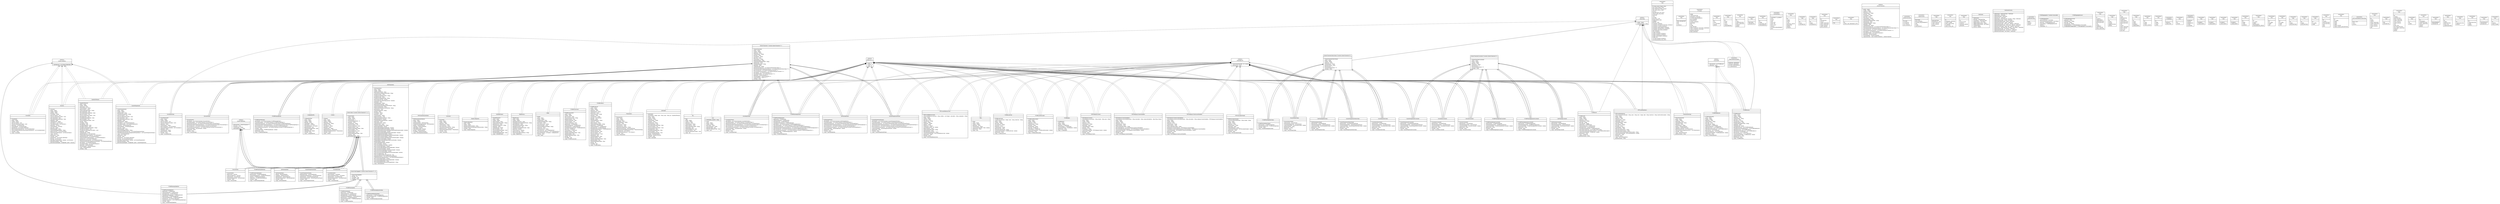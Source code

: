 #!/usr/local/bin/dot
#
# Class diagram 
# Generated by UMLGraph version R5_6-24-gf6e263 (http://www.umlgraph.org/)
#

digraph G {
	edge [fontname="arial",fontsize=10,labelfontname="arial",labelfontsize=10];
	node [fontname="arial",fontsize=10,shape=plaintext];
	nodesep=0.25;
	ranksep=0.5;
	// gov.sandia.cf.model.ARGParameters
	c12731 [label=<<table title="gov.sandia.cf.model.ARGParameters" border="0" cellborder="1" cellspacing="0" cellpadding="2" port="p" href="./ARGParameters.html">
		<tr><td><table border="0" cellspacing="0" cellpadding="1">
<tr><td align="center" balign="center"> ARGParameters </td></tr>
		</table></td></tr>
		<tr><td><table border="0" cellspacing="0" cellpadding="1">
<tr><td align="left" balign="left">  </td></tr>
		</table></td></tr>
		<tr><td><table border="0" cellspacing="0" cellpadding="1">
<tr><td align="left" balign="left"> + ARGParameters() </td></tr>
<tr><td align="left" balign="left"> + getId() : Integer </td></tr>
<tr><td align="left" balign="left"> + setId(id : Integer) </td></tr>
<tr><td align="left" balign="left"> + getPythonExecPath() : String </td></tr>
<tr><td align="left" balign="left"> + setPythonExecPath(pythonExecPath : String) </td></tr>
<tr><td align="left" balign="left"> + getArgExecPath() : String </td></tr>
<tr><td align="left" balign="left"> + setArgExecPath(argExecPath : String) </td></tr>
<tr><td align="left" balign="left"> + getArgPreScript() : String </td></tr>
<tr><td align="left" balign="left"> + setArgPreScript(argPreScript : String) </td></tr>
<tr><td align="left" balign="left"> + getUseArgLocalConf() : Boolean </td></tr>
<tr><td align="left" balign="left"> + setUseArgLocalConf(useArgLocalConf : Boolean) </td></tr>
<tr><td align="left" balign="left"> + getOutput() : String </td></tr>
<tr><td align="left" balign="left"> + setOutput(output : String) </td></tr>
<tr><td align="left" balign="left"> + getParametersFilePath() : String </td></tr>
<tr><td align="left" balign="left"> + setParametersFilePath(parametersFilePath : String) </td></tr>
<tr><td align="left" balign="left"> + getStructureFilePath() : String </td></tr>
<tr><td align="left" balign="left"> + setStructureFilePath(structureFilePath : String) </td></tr>
<tr><td align="left" balign="left"> + getFilename() : String </td></tr>
<tr><td align="left" balign="left"> + setFilename(filename : String) </td></tr>
<tr><td align="left" balign="left"> + getTitle() : String </td></tr>
<tr><td align="left" balign="left"> + setTitle(title : String) </td></tr>
<tr><td align="left" balign="left"> + getAuthor() : String </td></tr>
<tr><td align="left" balign="left"> + setAuthor(author : String) </td></tr>
<tr><td align="left" balign="left"> + getBackendType() : String </td></tr>
<tr><td align="left" balign="left"> + setBackendType(backendType : String) </td></tr>
<tr><td align="left" balign="left"> + getInlineWordDoc() : Boolean </td></tr>
<tr><td align="left" balign="left"> + setInlineWordDoc(inlineWordDoc : Boolean) </td></tr>
<tr><td align="left" balign="left"> + getNumber() : String </td></tr>
<tr><td align="left" balign="left"> + setNumber(number : String) </td></tr>
<tr><td align="left" balign="left"> + getReportType() : String </td></tr>
<tr><td align="left" balign="left"> + setReportType(reportType : String) </td></tr>
<tr><td align="left" balign="left"> + getPlanningEnabled() : Boolean </td></tr>
<tr><td align="left" balign="left"> + setPlanningEnabled(planningEnabled : Boolean) </td></tr>
<tr><td align="left" balign="left"> + getPlanningIntendedPurposeEnabled() : Boolean </td></tr>
<tr><td align="left" balign="left"> + setPlanningIntendedPurposeEnabled(planningIntendedPurposeEnabled : Boolean) </td></tr>
<tr><td align="left" balign="left"> + getPlanningSysReqEnabled() : Boolean </td></tr>
<tr><td align="left" balign="left"> + setPlanningSysReqEnabled(planningSysReqEnabled : Boolean) </td></tr>
<tr><td align="left" balign="left"> + getPlanningQoIPlannerEnabled() : Boolean </td></tr>
<tr><td align="left" balign="left"> + setPlanningQoIPlannerEnabled(planningQoIPlannerEnabled : Boolean) </td></tr>
<tr><td align="left" balign="left"> + getPlanningUncertaintyEnabled() : Boolean </td></tr>
<tr><td align="left" balign="left"> + setPlanningUncertaintyEnabled(planningUncertaintyEnabled : Boolean) </td></tr>
<tr><td align="left" balign="left"> + getPlanningDecisionEnabled() : Boolean </td></tr>
<tr><td align="left" balign="left"> + setPlanningDecisionEnabled(planningDecisionEnabled : Boolean) </td></tr>
<tr><td align="left" balign="left"> + getPirtEnabled() : Boolean </td></tr>
<tr><td align="left" balign="left"> + setPirtEnabled(pirtEnabled : Boolean) </td></tr>
<tr><td align="left" balign="left"> + getPcmmEnabled() : Boolean </td></tr>
<tr><td align="left" balign="left"> + setPcmmEnabled(pcmmEnabled : Boolean) </td></tr>
<tr><td align="left" balign="left"> + getPcmmPlanningEnabled() : Boolean </td></tr>
<tr><td align="left" balign="left"> + setPcmmPlanningEnabled(pcmmPlanningEnabled : Boolean) </td></tr>
<tr><td align="left" balign="left"> + getPcmmEvidenceEnabled() : Boolean </td></tr>
<tr><td align="left" balign="left"> + setPcmmEvidenceEnabled(pcmmEvidenceEnabled : Boolean) </td></tr>
<tr><td align="left" balign="left"> + getPcmmAssessmentEnabled() : Boolean </td></tr>
<tr><td align="left" balign="left"> + setPcmmAssessmentEnabled(pcmmAssessmentEnabled : Boolean) </td></tr>
<tr><td align="left" balign="left"> + getPcmmTagSelected() : Tag </td></tr>
<tr><td align="left" balign="left"> + setPcmmTagSelected(pcmmTagSelected : Tag) </td></tr>
<tr><td align="left" balign="left"> + getQoiSelectedList() : List&lt;ARGParametersQoIOption&gt; </td></tr>
<tr><td align="left" balign="left"> + setQoiSelectedList(qoiSelectedList : List&lt;ARGParametersQoIOption&gt;) </td></tr>
<tr><td align="left" balign="left"> + getCustomEndingEnabled() : Boolean </td></tr>
<tr><td align="left" balign="left"> + setCustomEndingEnabled(customEndingEnabled : Boolean) </td></tr>
<tr><td align="left" balign="left"> + getCustomEndingFilePath() : String </td></tr>
<tr><td align="left" balign="left"> + setCustomEndingFilePath(customEndingFilePath : String) </td></tr>
<tr><td align="left" balign="left"> + copy() : ARGParameters </td></tr>
		</table></td></tr>
		</table>>, URL="./ARGParameters.html", fontname="arial", fontcolor="black", fontsize=10.0];
	// gov.sandia.cf.model.ARGParameters.Filter
	c12732 [label=<<table title="gov.sandia.cf.model.ARGParameters.Filter" border="0" cellborder="1" cellspacing="0" cellpadding="2" port="p" href="./ARGParameters.Filter.html">
		<tr><td><table border="0" cellspacing="0" cellpadding="1">
<tr><td align="center" balign="center"> &#171;enumeration&#187; </td></tr>
<tr><td align="center" balign="center"> Filter </td></tr>
		</table></td></tr>
		<tr><td><table border="0" cellspacing="0" cellpadding="1">
<tr><td align="left" balign="left">  </td></tr>
		</table></td></tr>
		<tr><td><table border="0" cellspacing="0" cellpadding="1">
<tr><td align="left" balign="left"> PYTHON_EXECUTABLE_PATH </td></tr>
<tr><td align="left" balign="left"> ARG_EXECUTABLE_PATH </td></tr>
<tr><td align="left" balign="left"> ARG_PREEXECUTION_SCRIPT </td></tr>
<tr><td align="left" balign="left"> USE_ARG_LOCAL_CONF </td></tr>
<tr><td align="left" balign="left"> OUTPUT </td></tr>
<tr><td align="left" balign="left"> PARAMETERS_FILE_PATH </td></tr>
<tr><td align="left" balign="left"> STRUCTURE_FILE_PATH </td></tr>
<tr><td align="left" balign="left"> FILENAME </td></tr>
<tr><td align="left" balign="left"> TITLE </td></tr>
<tr><td align="left" balign="left"> AUTHOR </td></tr>
<tr><td align="left" balign="left"> BACKEND_TYPE </td></tr>
<tr><td align="left" balign="left"> INLINE_WORD_DOC </td></tr>
<tr><td align="left" balign="left"> NUMBER </td></tr>
<tr><td align="left" balign="left"> REPORT_TYPE </td></tr>
<tr><td align="left" balign="left"> PLANNING_ENABLED </td></tr>
<tr><td align="left" balign="left"> PLANNING_INTENDEDPURPOSE_ENABLED </td></tr>
<tr><td align="left" balign="left"> PLANNING_SYSREQ_ENABLED </td></tr>
<tr><td align="left" balign="left"> PLANNING_QOIPLANNER_ENABLED </td></tr>
<tr><td align="left" balign="left"> PLANNING_UNCERTAINTY_ENABLED </td></tr>
<tr><td align="left" balign="left"> PLANNING_DECISION_ENABLED </td></tr>
<tr><td align="left" balign="left"> PIRT_ENABLED </td></tr>
<tr><td align="left" balign="left"> PCMM_ENABLED </td></tr>
<tr><td align="left" balign="left"> PCMM_PLANNING_ENABLED </td></tr>
<tr><td align="left" balign="left"> PCMM_EVIDENCE_ENABLED </td></tr>
<tr><td align="left" balign="left"> PCMM_ASSESSMENT_ENABLED </td></tr>
<tr><td align="left" balign="left"> PCMM_TAG </td></tr>
<tr><td align="left" balign="left"> CUSTOM_ENDING_ENABLED </td></tr>
<tr><td align="left" balign="left"> CUSTOM_ENDING_FILE_PATH </td></tr>
		</table></td></tr>
		</table>>, URL="./ARGParameters.Filter.html", fontname="arial", fontcolor="black", fontsize=10.0];
	// gov.sandia.cf.model.ARGParametersQoIOption
	c12733 [label=<<table title="gov.sandia.cf.model.ARGParametersQoIOption" border="0" cellborder="1" cellspacing="0" cellpadding="2" port="p" href="./ARGParametersQoIOption.html">
		<tr><td><table border="0" cellspacing="0" cellpadding="1">
<tr><td align="center" balign="center"> ARGParametersQoIOption </td></tr>
		</table></td></tr>
		<tr><td><table border="0" cellspacing="0" cellpadding="1">
<tr><td align="left" balign="left">  </td></tr>
		</table></td></tr>
		<tr><td><table border="0" cellspacing="0" cellpadding="1">
<tr><td align="left" balign="left"> + ARGParametersQoIOption() </td></tr>
<tr><td align="left" balign="left"> + getId() : Integer </td></tr>
<tr><td align="left" balign="left"> + setId(id : Integer) </td></tr>
<tr><td align="left" balign="left"> + getArgParameter() : ARGParameters </td></tr>
<tr><td align="left" balign="left"> + setArgParameter(argParameter : ARGParameters) </td></tr>
<tr><td align="left" balign="left"> + getQoi() : QuantityOfInterest </td></tr>
<tr><td align="left" balign="left"> + setQoi(qoi : QuantityOfInterest) </td></tr>
<tr><td align="left" balign="left"> + getEnabled() : Boolean </td></tr>
<tr><td align="left" balign="left"> + setEnabled(enabled : Boolean) </td></tr>
<tr><td align="left" balign="left"> + getTag() : QuantityOfInterest </td></tr>
<tr><td align="left" balign="left"> + setTag(tag : QuantityOfInterest) </td></tr>
<tr><td align="left" balign="left"> + copy() : ARGParametersQoIOption </td></tr>
		</table></td></tr>
		</table>>, URL="./ARGParametersQoIOption.html", fontname="arial", fontcolor="black", fontsize=10.0];
	// gov.sandia.cf.model.ARGParametersQoIOption.Filter
	c12734 [label=<<table title="gov.sandia.cf.model.ARGParametersQoIOption.Filter" border="0" cellborder="1" cellspacing="0" cellpadding="2" port="p" href="./ARGParametersQoIOption.Filter.html">
		<tr><td><table border="0" cellspacing="0" cellpadding="1">
<tr><td align="center" balign="center"> &#171;enumeration&#187; </td></tr>
<tr><td align="center" balign="center"> Filter </td></tr>
		</table></td></tr>
		<tr><td><table border="0" cellspacing="0" cellpadding="1">
<tr><td align="left" balign="left">  </td></tr>
		</table></td></tr>
		<tr><td><table border="0" cellspacing="0" cellpadding="1">
<tr><td align="left" balign="left"> ARG_PARAMETER </td></tr>
<tr><td align="left" balign="left"> QOI </td></tr>
<tr><td align="left" balign="left"> TAG </td></tr>
<tr><td align="left" balign="left"> ENABLED </td></tr>
		</table></td></tr>
		</table>>, URL="./ARGParametersQoIOption.Filter.html", fontname="arial", fontcolor="black", fontsize=10.0];
	// gov.sandia.cf.model.CFFeature
	c12735 [label=<<table title="gov.sandia.cf.model.CFFeature" border="0" cellborder="1" cellspacing="0" cellpadding="2" port="p" href="./CFFeature.html">
		<tr><td><table border="0" cellspacing="0" cellpadding="1">
<tr><td align="center" balign="center"> &#171;enumeration&#187; </td></tr>
<tr><td align="center" balign="center"> CFFeature </td></tr>
		</table></td></tr>
		<tr><td><table border="0" cellspacing="0" cellpadding="1">
<tr><td align="left" balign="left">  </td></tr>
		</table></td></tr>
		<tr><td><table border="0" cellspacing="0" cellpadding="1">
<tr><td align="left" balign="left"> HOME </td></tr>
<tr><td align="left" balign="left"> CONFIGURATION </td></tr>
<tr><td align="left" balign="left"> INTENDED_PURPOSE </td></tr>
<tr><td align="left" balign="left"> SYSTEM_REQUIREMENTS </td></tr>
<tr><td align="left" balign="left"> QOI_PLANNER </td></tr>
<tr><td align="left" balign="left"> UNCERTAINTY </td></tr>
<tr><td align="left" balign="left"> PCMM_PLANNING </td></tr>
<tr><td align="left" balign="left"> DECISION </td></tr>
<tr><td align="left" balign="left"> PIRT </td></tr>
<tr><td align="left" balign="left"> PCMM </td></tr>
<tr><td align="left" balign="left"> GEN_REPORT </td></tr>
<tr><td align="left" balign="left"> CRED_EVIDENCE_PACKAGE_OVERVIEW </td></tr>
<tr><td align="left" balign="left"> CRED_EVIDENCE_PACKAGE </td></tr>
<tr><td align="left" balign="left"> MARGIN_BOUNDS </td></tr>
<tr><td align="left" balign="left"> PEER_REVIEWS </td></tr>
		</table></td></tr>
		</table>>, URL="./CFFeature.html", fontname="arial", fontcolor="black", fontsize=10.0];
	// gov.sandia.cf.model.ConfigurationFile
	c12740 [label=<<table title="gov.sandia.cf.model.ConfigurationFile" border="0" cellborder="1" cellspacing="0" cellpadding="2" port="p" href="./ConfigurationFile.html">
		<tr><td><table border="0" cellspacing="0" cellpadding="1">
<tr><td align="center" balign="center"> ConfigurationFile </td></tr>
		</table></td></tr>
		<tr><td><table border="0" cellspacing="0" cellpadding="1">
<tr><td align="left" balign="left">  </td></tr>
		</table></td></tr>
		<tr><td><table border="0" cellspacing="0" cellpadding="1">
<tr><td align="left" balign="left"> + ConfigurationFile() </td></tr>
<tr><td align="left" balign="left"> + getId() : Integer </td></tr>
<tr><td align="left" balign="left"> + setId(id : Integer) </td></tr>
<tr><td align="left" balign="left"> + getPath() : String </td></tr>
<tr><td align="left" balign="left"> + setPath(path : String) </td></tr>
<tr><td align="left" balign="left"> + getFeature() : CFFeature </td></tr>
<tr><td align="left" balign="left"> + setFeature(feature : CFFeature) </td></tr>
<tr><td align="left" balign="left"> + getDateImport() : Date </td></tr>
<tr><td align="left" balign="left"> + setDateImport(dateImport : Date) </td></tr>
<tr><td align="left" balign="left"> + getModel() : Model </td></tr>
<tr><td align="left" balign="left"> + setModel(model : Model) </td></tr>
<tr><td align="left" balign="left"> + toString() : String </td></tr>
<tr><td align="left" balign="left"> + copy() : ConfigurationFile </td></tr>
		</table></td></tr>
		</table>>, URL="./ConfigurationFile.html", fontname="arial", fontcolor="black", fontsize=10.0];
	// gov.sandia.cf.model.ConfigurationFile.Filter
	c12741 [label=<<table title="gov.sandia.cf.model.ConfigurationFile.Filter" border="0" cellborder="1" cellspacing="0" cellpadding="2" port="p" href="./ConfigurationFile.Filter.html">
		<tr><td><table border="0" cellspacing="0" cellpadding="1">
<tr><td align="center" balign="center"> &#171;enumeration&#187; </td></tr>
<tr><td align="center" balign="center"> Filter </td></tr>
		</table></td></tr>
		<tr><td><table border="0" cellspacing="0" cellpadding="1">
<tr><td align="left" balign="left">  </td></tr>
		</table></td></tr>
		<tr><td><table border="0" cellspacing="0" cellpadding="1">
<tr><td align="left" balign="left"> ID </td></tr>
<tr><td align="left" balign="left"> PATH </td></tr>
<tr><td align="left" balign="left"> CF_FEATURE </td></tr>
<tr><td align="left" balign="left"> MODEL </td></tr>
		</table></td></tr>
		</table>>, URL="./ConfigurationFile.Filter.html", fontname="arial", fontcolor="black", fontsize=10.0];
	// gov.sandia.cf.model.Criterion
	c12742 [label=<<table title="gov.sandia.cf.model.Criterion" border="0" cellborder="1" cellspacing="0" cellpadding="2" port="p" href="./Criterion.html">
		<tr><td><table border="0" cellspacing="0" cellpadding="1">
<tr><td align="center" balign="center"> Criterion </td></tr>
		</table></td></tr>
		<tr><td><table border="0" cellspacing="0" cellpadding="1">
<tr><td align="left" balign="left">  </td></tr>
		</table></td></tr>
		<tr><td><table border="0" cellspacing="0" cellpadding="1">
<tr><td align="left" balign="left"> + Criterion() </td></tr>
<tr><td align="left" balign="left"> + getId() : Integer </td></tr>
<tr><td align="left" balign="left"> + setId(id : Integer) </td></tr>
<tr><td align="left" balign="left"> + getName() : String </td></tr>
<tr><td align="left" balign="left"> + setName(name : String) </td></tr>
<tr><td align="left" balign="left"> + getType() : String </td></tr>
<tr><td align="left" balign="left"> + setType(type : String) </td></tr>
<tr><td align="left" balign="left"> + getValue() : String </td></tr>
<tr><td align="left" balign="left"> + setValue(value : String) </td></tr>
<tr><td align="left" balign="left"> + getPhenomenon() : Phenomenon </td></tr>
<tr><td align="left" balign="left"> + setPhenomenon(phenomenon : Phenomenon) </td></tr>
<tr><td align="left" balign="left"> + toString() : String </td></tr>
<tr><td align="left" balign="left"> + copy() : Criterion </td></tr>
		</table></td></tr>
		</table>>, URL="./Criterion.html", fontname="arial", fontcolor="black", fontsize=10.0];
	// gov.sandia.cf.model.Criterion.Filter
	c12743 [label=<<table title="gov.sandia.cf.model.Criterion.Filter" border="0" cellborder="1" cellspacing="0" cellpadding="2" port="p" href="./Criterion.Filter.html">
		<tr><td><table border="0" cellspacing="0" cellpadding="1">
<tr><td align="center" balign="center"> &#171;enumeration&#187; </td></tr>
<tr><td align="center" balign="center"> Filter </td></tr>
		</table></td></tr>
		<tr><td><table border="0" cellspacing="0" cellpadding="1">
<tr><td align="left" balign="left">  </td></tr>
		</table></td></tr>
		<tr><td><table border="0" cellspacing="0" cellpadding="1">
<tr><td align="left" balign="left"> ID </td></tr>
<tr><td align="left" balign="left"> NAME </td></tr>
<tr><td align="left" balign="left"> TYPE </td></tr>
<tr><td align="left" balign="left"> VALUE </td></tr>
<tr><td align="left" balign="left"> PHENOMENON </td></tr>
		</table></td></tr>
		</table>>, URL="./Criterion.Filter.html", fontname="arial", fontcolor="black", fontsize=10.0];
	// gov.sandia.cf.model.Decision
	c12744 [label=<<table title="gov.sandia.cf.model.Decision" border="0" cellborder="1" cellspacing="0" cellpadding="2" port="p" href="./Decision.html">
		<tr><td><table border="0" cellspacing="0" cellpadding="1">
<tr><td align="center" balign="center"> Decision </td></tr>
		</table></td></tr>
		<tr><td><table border="0" cellspacing="0" cellpadding="1">
<tr><td align="left" balign="left">  </td></tr>
		</table></td></tr>
		<tr><td><table border="0" cellspacing="0" cellpadding="1">
<tr><td align="left" balign="left"> + Decision() </td></tr>
<tr><td align="left" balign="left"> + getId() : Integer </td></tr>
<tr><td align="left" balign="left"> + setId(id : Integer) </td></tr>
<tr><td align="left" balign="left"> + getTitle() : String </td></tr>
<tr><td align="left" balign="left"> + setTitle(title : String) </td></tr>
<tr><td align="left" balign="left"> + getUserCreation() : User </td></tr>
<tr><td align="left" balign="left"> + setUserCreation(userCreation : User) </td></tr>
<tr><td align="left" balign="left"> + getCreationDate() : Date </td></tr>
<tr><td align="left" balign="left"> + setCreationDate(creationDate : Date) </td></tr>
<tr><td align="left" balign="left"> + getModel() : Model </td></tr>
<tr><td align="left" balign="left"> + setModel(model : Model) </td></tr>
<tr><td align="left" balign="left"> + getChildren() : List&lt;Decision&gt; </td></tr>
<tr><td align="left" balign="left"> + setChildren(children : List&lt;Decision&gt;) </td></tr>
<tr><td align="left" balign="left"> + getParent() : Decision </td></tr>
<tr><td align="left" balign="left"> + setParent(parent : Decision) </td></tr>
<tr><td align="left" balign="left"> + getLevel() : Integer </td></tr>
<tr><td align="left" balign="left"> + getGeneratedId() : String </td></tr>
<tr><td align="left" balign="left"> + setGeneratedId(generatedId : String) </td></tr>
<tr><td align="left" balign="left"> + getDecisionList() : List&lt;DecisionValue&gt; </td></tr>
<tr><td align="left" balign="left"> + setDecisionList(decisionList : List&lt;DecisionValue&gt;) </td></tr>
<tr><td align="left" balign="left"> + copy() : Decision </td></tr>
<tr><td align="left" balign="left"> + getAbstract() : String </td></tr>
<tr><td align="left" balign="left"> + toString() : String </td></tr>
<tr><td align="left" balign="left"> + getValueList() : List&lt;IGenericTableValue&gt; </td></tr>
<tr><td align="left" balign="left"> + getTree() : List&lt;Decision&gt; </td></tr>
<tr><td align="left" balign="left"> + getChildrenTree(includeSelf : boolean) : List&lt;Decision&gt; </td></tr>
<tr><td align="left" balign="left"> + getFullGeneratedId() : String </td></tr>
<tr><td align="left" balign="left"> + getFullGeneratedId(path : StringBuilder, parent : Decision) </td></tr>
		</table></td></tr>
		</table>>, URL="./Decision.html", fontname="arial", fontcolor="black", fontsize=10.0];
	// gov.sandia.cf.model.Decision.Filter
	c12745 [label=<<table title="gov.sandia.cf.model.Decision.Filter" border="0" cellborder="1" cellspacing="0" cellpadding="2" port="p" href="./Decision.Filter.html">
		<tr><td><table border="0" cellspacing="0" cellpadding="1">
<tr><td align="center" balign="center"> &#171;enumeration&#187; </td></tr>
<tr><td align="center" balign="center"> Filter </td></tr>
		</table></td></tr>
		<tr><td><table border="0" cellspacing="0" cellpadding="1">
<tr><td align="left" balign="left">  </td></tr>
		</table></td></tr>
		<tr><td><table border="0" cellspacing="0" cellpadding="1">
<tr><td align="left" balign="left"> ID </td></tr>
<tr><td align="left" balign="left"> TITLE </td></tr>
<tr><td align="left" balign="left"> USERCREATION </td></tr>
<tr><td align="left" balign="left"> DATE_CREATION </td></tr>
<tr><td align="left" balign="left"> PARENT </td></tr>
<tr><td align="left" balign="left"> MODEL </td></tr>
		</table></td></tr>
		</table>>, URL="./Decision.Filter.html", fontname="arial", fontcolor="black", fontsize=10.0];
	// gov.sandia.cf.model.DecisionConstraint
	c12746 [label=<<table title="gov.sandia.cf.model.DecisionConstraint" border="0" cellborder="1" cellspacing="0" cellpadding="2" port="p" href="./DecisionConstraint.html">
		<tr><td><table border="0" cellspacing="0" cellpadding="1">
<tr><td align="center" balign="center"> DecisionConstraint </td></tr>
		</table></td></tr>
		<tr><td><table border="0" cellspacing="0" cellpadding="1">
<tr><td align="left" balign="left">  </td></tr>
		</table></td></tr>
		<tr><td><table border="0" cellspacing="0" cellpadding="1">
<tr><td align="left" balign="left"> + DecisionConstraint() </td></tr>
<tr><td align="left" balign="left"> + getParameter() : DecisionParam </td></tr>
<tr><td align="left" balign="left"> + setParameter(parameter : DecisionParam) </td></tr>
<tr><td align="left" balign="left"> + sameAs(importable : DecisionConstraint) : boolean </td></tr>
<tr><td align="left" balign="left"> + getAbstract() : String </td></tr>
<tr><td align="left" balign="left"> + toString() : String </td></tr>
<tr><td align="left" balign="left"> + copy() : DecisionConstraint </td></tr>
		</table></td></tr>
		</table>>, URL="./DecisionConstraint.html", fontname="arial", fontcolor="black", fontsize=10.0];
	// gov.sandia.cf.model.DecisionParam
	c12747 [label=<<table title="gov.sandia.cf.model.DecisionParam" border="0" cellborder="1" cellspacing="0" cellpadding="2" port="p" href="./DecisionParam.html">
		<tr><td><table border="0" cellspacing="0" cellpadding="1">
<tr><td align="center" balign="center"> DecisionParam </td></tr>
		</table></td></tr>
		<tr><td><table border="0" cellspacing="0" cellpadding="1">
<tr><td align="left" balign="left">  </td></tr>
		</table></td></tr>
		<tr><td><table border="0" cellspacing="0" cellpadding="1">
<tr><td align="left" balign="left"> + DecisionParam() </td></tr>
<tr><td align="left" balign="left"> + getChildren() : List&lt;GenericParameter&lt;DecisionParam&gt;&gt; </td></tr>
<tr><td align="left" balign="left"> + setChildren(children : List&lt;GenericParameter&lt;DecisionParam&gt;&gt;) </td></tr>
<tr><td align="left" balign="left"> + getParameterValueList() : List&lt;GenericParameterSelectValue&lt;DecisionParam&gt;&gt; </td></tr>
<tr><td align="left" balign="left"> + setParameterValueList(parameterValueList : List&lt;GenericParameterSelectValue&lt;DecisionParam&gt;&gt;) </td></tr>
<tr><td align="left" balign="left"> + getConstraintList() : List&lt;GenericParameterConstraint&lt;DecisionParam&gt;&gt; </td></tr>
<tr><td align="left" balign="left"> + setConstraintList(constraintList : List&lt;GenericParameterConstraint&lt;DecisionParam&gt;&gt;) </td></tr>
<tr><td align="left" balign="left"> + sameAs(importable : DecisionParam) : boolean </td></tr>
<tr><td align="left" balign="left"> + getAbstract() : String </td></tr>
<tr><td align="left" balign="left"> + toString() : String </td></tr>
<tr><td align="left" balign="left"> + copy() : DecisionParam </td></tr>
		</table></td></tr>
		</table>>, URL="./DecisionParam.html", fontname="arial", fontcolor="black", fontsize=10.0];
	// gov.sandia.cf.model.DecisionSelectValue
	c12748 [label=<<table title="gov.sandia.cf.model.DecisionSelectValue" border="0" cellborder="1" cellspacing="0" cellpadding="2" port="p" href="./DecisionSelectValue.html">
		<tr><td><table border="0" cellspacing="0" cellpadding="1">
<tr><td align="center" balign="center"> DecisionSelectValue </td></tr>
		</table></td></tr>
		<tr><td><table border="0" cellspacing="0" cellpadding="1">
<tr><td align="left" balign="left">  </td></tr>
		</table></td></tr>
		<tr><td><table border="0" cellspacing="0" cellpadding="1">
<tr><td align="left" balign="left"> + DecisionSelectValue() </td></tr>
<tr><td align="left" balign="left"> + getParameter() : DecisionParam </td></tr>
<tr><td align="left" balign="left"> + setParameter(parameter : DecisionParam) </td></tr>
<tr><td align="left" balign="left"> + sameAs(importable : DecisionSelectValue) : boolean </td></tr>
<tr><td align="left" balign="left"> + getSelectName() : String </td></tr>
<tr><td align="left" balign="left"> + getAbstract() : String </td></tr>
<tr><td align="left" balign="left"> + toString() : String </td></tr>
<tr><td align="left" balign="left"> + copy() : DecisionSelectValue </td></tr>
		</table></td></tr>
		</table>>, URL="./DecisionSelectValue.html", fontname="arial", fontcolor="black", fontsize=10.0];
	// gov.sandia.cf.model.DecisionValue
	c12749 [label=<<table title="gov.sandia.cf.model.DecisionValue" border="0" cellborder="1" cellspacing="0" cellpadding="2" port="p" href="./DecisionValue.html">
		<tr><td><table border="0" cellspacing="0" cellpadding="1">
<tr><td align="center" balign="center"> DecisionValue </td></tr>
		</table></td></tr>
		<tr><td><table border="0" cellspacing="0" cellpadding="1">
<tr><td align="left" balign="left">  </td></tr>
		</table></td></tr>
		<tr><td><table border="0" cellspacing="0" cellpadding="1">
<tr><td align="left" balign="left"> + DecisionValue() </td></tr>
<tr><td align="left" balign="left"> + getDecision() : Decision </td></tr>
<tr><td align="left" balign="left"> + setDecision(decision : Decision) </td></tr>
<tr><td align="left" balign="left"> + getParameter() : DecisionParam </td></tr>
<tr><td align="left" balign="left"> + setParameter(parameter : DecisionParam) </td></tr>
<tr><td align="left" balign="left"> + toString() : String </td></tr>
<tr><td align="left" balign="left"> + copy() : DecisionValue </td></tr>
		</table></td></tr>
		</table>>, URL="./DecisionValue.html", fontname="arial", fontcolor="black", fontsize=10.0];
	// gov.sandia.cf.model.DecisionValue.Filter
	c12750 [label=<<table title="gov.sandia.cf.model.DecisionValue.Filter" border="0" cellborder="1" cellspacing="0" cellpadding="2" port="p" href="./DecisionValue.Filter.html">
		<tr><td><table border="0" cellspacing="0" cellpadding="1">
<tr><td align="center" balign="center"> &#171;enumeration&#187; </td></tr>
<tr><td align="center" balign="center"> Filter </td></tr>
		</table></td></tr>
		<tr><td><table border="0" cellspacing="0" cellpadding="1">
<tr><td align="left" balign="left">  </td></tr>
		</table></td></tr>
		<tr><td><table border="0" cellspacing="0" cellpadding="1">
<tr><td align="left" balign="left"> DECISION </td></tr>
<tr><td align="left" balign="left"> PARAMETER </td></tr>
		</table></td></tr>
		</table>>, URL="./DecisionValue.Filter.html", fontname="arial", fontcolor="black", fontsize=10.0];
	// gov.sandia.cf.model.Document
	c12751 [label=<<table title="gov.sandia.cf.model.Document" border="0" cellborder="1" cellspacing="0" cellpadding="2" port="p" href="./Document.html">
		<tr><td><table border="0" cellspacing="0" cellpadding="1">
<tr><td align="center" balign="center"> Document </td></tr>
		</table></td></tr>
		<tr><td><table border="0" cellspacing="0" cellpadding="1">
<tr><td align="left" balign="left">  </td></tr>
		</table></td></tr>
		<tr><td><table border="0" cellspacing="0" cellpadding="1">
<tr><td align="left" balign="left"> + Document() </td></tr>
<tr><td align="left" balign="left"> + getId() : Integer </td></tr>
<tr><td align="left" balign="left"> + setId(id : Integer) </td></tr>
<tr><td align="left" balign="left"> + getName() : String </td></tr>
<tr><td align="left" balign="left"> + setName(name : String) </td></tr>
<tr><td align="left" balign="left"> + getLocationURI() : String </td></tr>
<tr><td align="left" balign="left"> + setLocationURI(locationURI : String) </td></tr>
<tr><td align="left" balign="left"> + getPhenomenon() : Phenomenon </td></tr>
<tr><td align="left" balign="left"> + setPhenomenon(phenomenon : Phenomenon) </td></tr>
<tr><td align="left" balign="left"> + toString() : String </td></tr>
<tr><td align="left" balign="left"> + copy() : Document </td></tr>
		</table></td></tr>
		</table>>, URL="./Document.html", fontname="arial", fontcolor="black", fontsize=10.0];
	// gov.sandia.cf.model.Document.Filter
	c12752 [label=<<table title="gov.sandia.cf.model.Document.Filter" border="0" cellborder="1" cellspacing="0" cellpadding="2" port="p" href="./Document.Filter.html">
		<tr><td><table border="0" cellspacing="0" cellpadding="1">
<tr><td align="center" balign="center"> &#171;enumeration&#187; </td></tr>
<tr><td align="center" balign="center"> Filter </td></tr>
		</table></td></tr>
		<tr><td><table border="0" cellspacing="0" cellpadding="1">
<tr><td align="left" balign="left">  </td></tr>
		</table></td></tr>
		<tr><td><table border="0" cellspacing="0" cellpadding="1">
<tr><td align="left" balign="left"> ID </td></tr>
<tr><td align="left" balign="left"> NAME </td></tr>
<tr><td align="left" balign="left"> LOCATION_URI </td></tr>
<tr><td align="left" balign="left"> PHENOMENON </td></tr>
		</table></td></tr>
		</table>>, URL="./Document.Filter.html", fontname="arial", fontcolor="black", fontsize=10.0];
	// gov.sandia.cf.model.FormFieldType
	c12753 [label=<<table title="gov.sandia.cf.model.FormFieldType" border="0" cellborder="1" cellspacing="0" cellpadding="2" port="p" href="./FormFieldType.html">
		<tr><td><table border="0" cellspacing="0" cellpadding="1">
<tr><td align="center" balign="center"> &#171;enumeration&#187; </td></tr>
<tr><td align="center" balign="center"> FormFieldType </td></tr>
		</table></td></tr>
		<tr><td><table border="0" cellspacing="0" cellpadding="1">
<tr><td align="left" balign="left">  </td></tr>
		</table></td></tr>
		<tr><td><table border="0" cellspacing="0" cellpadding="1">
<tr><td align="left" balign="left"> CREDIBILITY_ELEMENT </td></tr>
<tr><td align="left" balign="left"> DATE </td></tr>
<tr><td align="left" balign="left"> FLOAT </td></tr>
<tr><td align="left" balign="left"> LINK </td></tr>
<tr><td align="left" balign="left"> LINK_FILE </td></tr>
<tr><td align="left" balign="left"> LINK_URL </td></tr>
<tr><td align="left" balign="left"> RICH_TEXT </td></tr>
<tr><td align="left" balign="left"> SELECT </td></tr>
<tr><td align="left" balign="left"> SYSTEM_REQUIREMENT </td></tr>
<tr><td align="left" balign="left"> TEXT </td></tr>
		</table></td></tr>
		</table>>, URL="./FormFieldType.html", fontname="arial", fontcolor="black", fontsize=10.0];
	// gov.sandia.cf.model.GenericParameter<T extends gov.sandia.cf.model.GenericParameter<T>>
	c12754 [label=<<table title="gov.sandia.cf.model.GenericParameter" border="0" cellborder="1" cellspacing="0" cellpadding="2" port="p" href="./GenericParameter.html">
		<tr><td><table border="0" cellspacing="0" cellpadding="1">
<tr><td align="center" balign="center"><font face="arial italic"> GenericParameter&lt;T extends GenericParameter&lt;T&gt;&gt; </font></td></tr>
		</table></td></tr>
		<tr><td><table border="0" cellspacing="0" cellpadding="1">
<tr><td align="left" balign="left">  </td></tr>
		</table></td></tr>
		<tr><td><table border="0" cellspacing="0" cellpadding="1">
<tr><td align="left" balign="left"> + GenericParameter() </td></tr>
<tr><td align="left" balign="left"> + getId() : Integer </td></tr>
<tr><td align="left" balign="left"> + setId(id : Integer) </td></tr>
<tr><td align="left" balign="left"> + getName() : String </td></tr>
<tr><td align="left" balign="left"> + setName(name : String) </td></tr>
<tr><td align="left" balign="left"> + getType() : String </td></tr>
<tr><td align="left" balign="left"> + setType(type : String) </td></tr>
<tr><td align="left" balign="left"> + getLevel() : String </td></tr>
<tr><td align="left" balign="left"> + setLevel(level : String) </td></tr>
<tr><td align="left" balign="left"> + getDefaultValue() : String </td></tr>
<tr><td align="left" balign="left"> + setDefaultValue(defaultValue : String) </td></tr>
<tr><td align="left" balign="left"> + getRequired() : String </td></tr>
<tr><td align="left" balign="left"> + setRequired(required : String) </td></tr>
<tr><td align="left" balign="left"> + getModel() : Model </td></tr>
<tr><td align="left" balign="left"> + setModel(model : Model) </td></tr>
<tr><td align="left" balign="left"><font face="arial italic" point-size="10.0"> + getParameterValueList() : List&lt;GenericParameterSelectValue&lt;T&gt;&gt; </font></td></tr>
<tr><td align="left" balign="left"><font face="arial italic" point-size="10.0"> + setParameterValueList(parameterValueList : List&lt;GenericParameterSelectValue&lt;T&gt;&gt;) </font></td></tr>
<tr><td align="left" balign="left"><font face="arial italic" point-size="10.0"> + getConstraintList() : List&lt;GenericParameterConstraint&lt;T&gt;&gt; </font></td></tr>
<tr><td align="left" balign="left"><font face="arial italic" point-size="10.0"> + setConstraintList(constraintList : List&lt;GenericParameterConstraint&lt;T&gt;&gt;) </font></td></tr>
<tr><td align="left" balign="left"><font face="arial italic" point-size="10.0"> + getChildren() : List&lt;GenericParameter&lt;T&gt;&gt; </font></td></tr>
<tr><td align="left" balign="left"><font face="arial italic" point-size="10.0"> + setChildren(children : List&lt;GenericParameter&lt;T&gt;&gt;) </font></td></tr>
<tr><td align="left" balign="left"> + getParent() : GenericParameter&lt;T&gt; </td></tr>
<tr><td align="left" balign="left"> + setParent(parent : GenericParameter&lt;T&gt;) </td></tr>
<tr><td align="left" balign="left"> + copy(classEntity : Class&lt;T&gt;) : T </td></tr>
<tr><td align="left" balign="left"> + toString() : String </td></tr>
		</table></td></tr>
		</table>>, URL="./GenericParameter.html", fontname="arial", fontcolor="black", fontsize=10.0];
	// gov.sandia.cf.model.GenericParameter.Filter
	c12755 [label=<<table title="gov.sandia.cf.model.GenericParameter.Filter" border="0" cellborder="1" cellspacing="0" cellpadding="2" port="p" href="./GenericParameter.Filter.html">
		<tr><td><table border="0" cellspacing="0" cellpadding="1">
<tr><td align="center" balign="center"> &#171;enumeration&#187; </td></tr>
<tr><td align="center" balign="center"> Filter </td></tr>
		</table></td></tr>
		<tr><td><table border="0" cellspacing="0" cellpadding="1">
<tr><td align="left" balign="left">  </td></tr>
		</table></td></tr>
		<tr><td><table border="0" cellspacing="0" cellpadding="1">
<tr><td align="left" balign="left"> ID </td></tr>
<tr><td align="left" balign="left"> NAME </td></tr>
<tr><td align="left" balign="left"> LEVEL </td></tr>
<tr><td align="left" balign="left"> TYPE </td></tr>
<tr><td align="left" balign="left"> DEFAULT_VALUE </td></tr>
<tr><td align="left" balign="left"> REQUIRED </td></tr>
<tr><td align="left" balign="left"> MODEL </td></tr>
<tr><td align="left" balign="left"> PARENT </td></tr>
		</table></td></tr>
		</table>>, URL="./GenericParameter.Filter.html", fontname="arial", fontcolor="black", fontsize=10.0];
	// gov.sandia.cf.model.GenericParameterConstraint<P extends gov.sandia.cf.model.GenericParameter<P>>
	c12756 [label=<<table title="gov.sandia.cf.model.GenericParameterConstraint" border="0" cellborder="1" cellspacing="0" cellpadding="2" port="p" href="./GenericParameterConstraint.html">
		<tr><td><table border="0" cellspacing="0" cellpadding="1">
<tr><td align="center" balign="center"><font face="arial italic"> GenericParameterConstraint&lt;P extends GenericParameter&lt;P&gt;&gt; </font></td></tr>
		</table></td></tr>
		<tr><td><table border="0" cellspacing="0" cellpadding="1">
<tr><td align="left" balign="left">  </td></tr>
		</table></td></tr>
		<tr><td><table border="0" cellspacing="0" cellpadding="1">
<tr><td align="left" balign="left"> + GenericParameterConstraint() </td></tr>
<tr><td align="left" balign="left"> + getId() : Integer </td></tr>
<tr><td align="left" balign="left"> + setId(id : Integer) </td></tr>
<tr><td align="left" balign="left"> + getRule() : String </td></tr>
<tr><td align="left" balign="left"> + setRule(rule : String) </td></tr>
<tr><td align="left" balign="left"><font face="arial italic" point-size="10.0"> + getParameter() : P </font></td></tr>
<tr><td align="left" balign="left"><font face="arial italic" point-size="10.0"> + setParameter(parameter : P) </font></td></tr>
<tr><td align="left" balign="left"> + toString() : String </td></tr>
		</table></td></tr>
		</table>>, URL="./GenericParameterConstraint.html", fontname="arial", fontcolor="black", fontsize=10.0];
	// gov.sandia.cf.model.GenericParameterConstraint.Filter
	c12757 [label=<<table title="gov.sandia.cf.model.GenericParameterConstraint.Filter" border="0" cellborder="1" cellspacing="0" cellpadding="2" port="p" href="./GenericParameterConstraint.Filter.html">
		<tr><td><table border="0" cellspacing="0" cellpadding="1">
<tr><td align="center" balign="center"> &#171;enumeration&#187; </td></tr>
<tr><td align="center" balign="center"> Filter </td></tr>
		</table></td></tr>
		<tr><td><table border="0" cellspacing="0" cellpadding="1">
<tr><td align="left" balign="left">  </td></tr>
		</table></td></tr>
		<tr><td><table border="0" cellspacing="0" cellpadding="1">
<tr><td align="left" balign="left"> ID </td></tr>
<tr><td align="left" balign="left"> RULE </td></tr>
<tr><td align="left" balign="left"> PARAMETER </td></tr>
		</table></td></tr>
		</table>>, URL="./GenericParameterConstraint.Filter.html", fontname="arial", fontcolor="black", fontsize=10.0];
	// gov.sandia.cf.model.GenericParameterSelectValue<P extends gov.sandia.cf.model.GenericParameter<P>>
	c12758 [label=<<table title="gov.sandia.cf.model.GenericParameterSelectValue" border="0" cellborder="1" cellspacing="0" cellpadding="2" port="p" href="./GenericParameterSelectValue.html">
		<tr><td><table border="0" cellspacing="0" cellpadding="1">
<tr><td align="center" balign="center"><font face="arial italic"> GenericParameterSelectValue&lt;P extends GenericParameter&lt;P&gt;&gt; </font></td></tr>
		</table></td></tr>
		<tr><td><table border="0" cellspacing="0" cellpadding="1">
<tr><td align="left" balign="left">  </td></tr>
		</table></td></tr>
		<tr><td><table border="0" cellspacing="0" cellpadding="1">
<tr><td align="left" balign="left"> + GenericParameterSelectValue() </td></tr>
<tr><td align="left" balign="left"> + getId() : Integer </td></tr>
<tr><td align="left" balign="left"> + setId(id : Integer) </td></tr>
<tr><td align="left" balign="left"> + getName() : String </td></tr>
<tr><td align="left" balign="left"> + setName(name : String) </td></tr>
<tr><td align="left" balign="left"> + getSelectName() : String </td></tr>
<tr><td align="left" balign="left"><font face="arial italic" point-size="10.0"> + getParameter() : P </font></td></tr>
<tr><td align="left" balign="left"><font face="arial italic" point-size="10.0"> + setParameter(parameter : P) </font></td></tr>
<tr><td align="left" balign="left"> + toString() : String </td></tr>
		</table></td></tr>
		</table>>, URL="./GenericParameterSelectValue.html", fontname="arial", fontcolor="black", fontsize=10.0];
	// gov.sandia.cf.model.GenericParameterSelectValue.Filter
	c12759 [label=<<table title="gov.sandia.cf.model.GenericParameterSelectValue.Filter" border="0" cellborder="1" cellspacing="0" cellpadding="2" port="p" href="./GenericParameterSelectValue.Filter.html">
		<tr><td><table border="0" cellspacing="0" cellpadding="1">
<tr><td align="center" balign="center"> &#171;enumeration&#187; </td></tr>
<tr><td align="center" balign="center"> Filter </td></tr>
		</table></td></tr>
		<tr><td><table border="0" cellspacing="0" cellpadding="1">
<tr><td align="left" balign="left">  </td></tr>
		</table></td></tr>
		<tr><td><table border="0" cellspacing="0" cellpadding="1">
<tr><td align="left" balign="left"> ID </td></tr>
<tr><td align="left" balign="left"> NAME </td></tr>
<tr><td align="left" balign="left"> PARAMETER </td></tr>
		</table></td></tr>
		</table>>, URL="./GenericParameterSelectValue.Filter.html", fontname="arial", fontcolor="black", fontsize=10.0];
	// gov.sandia.cf.model.GenericValue<P extends gov.sandia.cf.model.GenericParameter<P>, E>
	c12760 [label=<<table title="gov.sandia.cf.model.GenericValue" border="0" cellborder="1" cellspacing="0" cellpadding="2" port="p" href="./GenericValue.html">
		<tr><td><table border="0" cellspacing="0" cellpadding="1">
<tr><td align="center" balign="center"><font face="arial italic"> GenericValue&lt;P extends GenericParameter&lt;P&gt;, E&gt; </font></td></tr>
		</table></td></tr>
		<tr><td><table border="0" cellspacing="0" cellpadding="1">
<tr><td align="left" balign="left">  </td></tr>
		</table></td></tr>
		<tr><td><table border="0" cellspacing="0" cellpadding="1">
<tr><td align="left" balign="left"> + GenericValue() </td></tr>
<tr><td align="left" balign="left"> + getId() : Integer </td></tr>
<tr><td align="left" balign="left"> + setId(id : Integer) </td></tr>
<tr><td align="left" balign="left"><font face="arial italic" point-size="10.0"> + getParameter() : P </font></td></tr>
<tr><td align="left" balign="left"><font face="arial italic" point-size="10.0"> + setParameter(parameter : P) </font></td></tr>
<tr><td align="left" balign="left"> + getValue() : String </td></tr>
<tr><td align="left" balign="left"> + setValue(value : String) </td></tr>
<tr><td align="left" balign="left"> + getUserCreation() : User </td></tr>
<tr><td align="left" balign="left"> + setUserCreation(user : User) </td></tr>
<tr><td align="left" balign="left"> + getDateCreation() : Date </td></tr>
<tr><td align="left" balign="left"> + setDateCreation(dateCreation : Date) </td></tr>
<tr><td align="left" balign="left"> + getUserUpdate() : User </td></tr>
<tr><td align="left" balign="left"> + setUserUpdate(user : User) </td></tr>
<tr><td align="left" balign="left"> + getDateUpdate() : Date </td></tr>
<tr><td align="left" balign="left"> + setDateUpdate(dateUpdate : Date) </td></tr>
<tr><td align="left" balign="left"> + toString() : String </td></tr>
<tr><td align="left" balign="left"> + getReadableValue() : String </td></tr>
		</table></td></tr>
		</table>>, URL="./GenericValue.html", fontname="arial", fontcolor="black", fontsize=10.0];
	// gov.sandia.cf.model.GenericValue.Filter
	c12761 [label=<<table title="gov.sandia.cf.model.GenericValue.Filter" border="0" cellborder="1" cellspacing="0" cellpadding="2" port="p" href="./GenericValue.Filter.html">
		<tr><td><table border="0" cellspacing="0" cellpadding="1">
<tr><td align="center" balign="center"> &#171;enumeration&#187; </td></tr>
<tr><td align="center" balign="center"> Filter </td></tr>
		</table></td></tr>
		<tr><td><table border="0" cellspacing="0" cellpadding="1">
<tr><td align="left" balign="left">  </td></tr>
		</table></td></tr>
		<tr><td><table border="0" cellspacing="0" cellpadding="1">
<tr><td align="left" balign="left"> ID </td></tr>
<tr><td align="left" balign="left"> PARAMETER </td></tr>
<tr><td align="left" balign="left"> VALUE </td></tr>
<tr><td align="left" balign="left"> USER_CREATION </td></tr>
<tr><td align="left" balign="left"> DATE_CREATION </td></tr>
<tr><td align="left" balign="left"> USER_UPDATE </td></tr>
<tr><td align="left" balign="left"> DATE_UPDATE </td></tr>
		</table></td></tr>
		</table>>, URL="./GenericValue.Filter.html", fontname="arial", fontcolor="black", fontsize=10.0];
	// gov.sandia.cf.model.GenericValueTaggable<P extends gov.sandia.cf.model.GenericParameter<P>, E>
	c12762 [label=<<table title="gov.sandia.cf.model.GenericValueTaggable" border="0" cellborder="1" cellspacing="0" cellpadding="2" port="p" href="./GenericValueTaggable.html">
		<tr><td><table border="0" cellspacing="0" cellpadding="1">
<tr><td align="center" balign="center"><font face="arial italic"> GenericValueTaggable&lt;P extends GenericParameter&lt;P&gt;, E&gt; </font></td></tr>
		</table></td></tr>
		<tr><td><table border="0" cellspacing="0" cellpadding="1">
<tr><td align="left" balign="left">  </td></tr>
		</table></td></tr>
		<tr><td><table border="0" cellspacing="0" cellpadding="1">
<tr><td align="left" balign="left"> + GenericValueTaggable() </td></tr>
<tr><td align="left" balign="left"> + getTag() : Tag </td></tr>
<tr><td align="left" balign="left"> + setTag(tag : Tag) </td></tr>
<tr><td align="left" balign="left"> + toString() : String </td></tr>
		</table></td></tr>
		</table>>, URL="./GenericValueTaggable.html", fontname="arial", fontcolor="black", fontsize=10.0];
	// gov.sandia.cf.model.GenericValueTaggable.Filter
	c12763 [label=<<table title="gov.sandia.cf.model.GenericValueTaggable.Filter" border="0" cellborder="1" cellspacing="0" cellpadding="2" port="p" href="./GenericValueTaggable.Filter.html">
		<tr><td><table border="0" cellspacing="0" cellpadding="1">
<tr><td align="center" balign="center"> &#171;enumeration&#187; </td></tr>
<tr><td align="center" balign="center"> Filter </td></tr>
		</table></td></tr>
		<tr><td><table border="0" cellspacing="0" cellpadding="1">
<tr><td align="left" balign="left">  </td></tr>
		</table></td></tr>
		<tr><td><table border="0" cellspacing="0" cellpadding="1">
<tr><td align="left" balign="left"> TAG </td></tr>
		</table></td></tr>
		</table>>, URL="./GenericValueTaggable.Filter.html", fontname="arial", fontcolor="black", fontsize=10.0];
	// gov.sandia.cf.model.GlobalConfiguration
	c12764 [label=<<table title="gov.sandia.cf.model.GlobalConfiguration" border="0" cellborder="1" cellspacing="0" cellpadding="2" port="p" href="./GlobalConfiguration.html">
		<tr><td><table border="0" cellspacing="0" cellpadding="1">
<tr><td align="center" balign="center"> GlobalConfiguration </td></tr>
		</table></td></tr>
		<tr><td><table border="0" cellspacing="0" cellpadding="1">
<tr><td align="left" balign="left">  </td></tr>
		</table></td></tr>
		<tr><td><table border="0" cellspacing="0" cellpadding="1">
<tr><td align="left" balign="left"> + GlobalConfiguration() </td></tr>
<tr><td align="left" balign="left"> + getId() : Integer </td></tr>
<tr><td align="left" balign="left"> + setId(id : Integer) </td></tr>
<tr><td align="left" balign="left"> + getOpenLinkBrowserOpts() : String </td></tr>
<tr><td align="left" balign="left"> + setOpenLinkBrowserOpts(openLinkBrowserOpts : String) </td></tr>
<tr><td align="left" balign="left"> + toString() : String </td></tr>
<tr><td align="left" balign="left"> + copy() : GlobalConfiguration </td></tr>
		</table></td></tr>
		</table>>, URL="./GlobalConfiguration.html", fontname="arial", fontcolor="black", fontsize=10.0];
	// gov.sandia.cf.model.GlobalConfiguration.Filter
	c12765 [label=<<table title="gov.sandia.cf.model.GlobalConfiguration.Filter" border="0" cellborder="1" cellspacing="0" cellpadding="2" port="p" href="./GlobalConfiguration.Filter.html">
		<tr><td><table border="0" cellspacing="0" cellpadding="1">
<tr><td align="center" balign="center"> &#171;enumeration&#187; </td></tr>
<tr><td align="center" balign="center"> Filter </td></tr>
		</table></td></tr>
		<tr><td><table border="0" cellspacing="0" cellpadding="1">
<tr><td align="left" balign="left">  </td></tr>
		</table></td></tr>
		<tr><td><table border="0" cellspacing="0" cellpadding="1">
<tr><td align="left" balign="left"> ID </td></tr>
<tr><td align="left" balign="left"> OPEN_LINK_BROWSER_OPTS </td></tr>
		</table></td></tr>
		</table>>, URL="./GlobalConfiguration.Filter.html", fontname="arial", fontcolor="black", fontsize=10.0];
	// gov.sandia.cf.model.IAssessable
	c12766 [label=<<table title="gov.sandia.cf.model.IAssessable" border="0" cellborder="1" cellspacing="0" cellpadding="2" port="p" href="./IAssessable.html">
		<tr><td><table border="0" cellspacing="0" cellpadding="1">
<tr><td align="center" balign="center"> &#171;interface&#187; </td></tr>
<tr><td align="center" balign="center"> IAssessable </td></tr>
		</table></td></tr>
		<tr><td><table border="0" cellspacing="0" cellpadding="1">
<tr><td align="left" balign="left">  </td></tr>
		</table></td></tr>
		<tr><td><table border="0" cellspacing="0" cellpadding="1">
<tr><td align="left" balign="left"><font face="arial italic" point-size="10.0"> + getLevelList() : List&lt;PCMMLevel&gt; </font></td></tr>
<tr><td align="left" balign="left"><font face="arial italic" point-size="10.0"> + getName() : String </font></td></tr>
		</table></td></tr>
		</table>>, URL="./IAssessable.html", fontname="arial", fontcolor="black", fontsize=10.0];
	// gov.sandia.cf.model.IEntity<M, K>
	c12767 [label=<<table title="gov.sandia.cf.model.IEntity" border="0" cellborder="1" cellspacing="0" cellpadding="2" port="p" href="./IEntity.html">
		<tr><td><table border="0" cellspacing="0" cellpadding="1">
<tr><td align="center" balign="center"> &#171;interface&#187; </td></tr>
<tr><td align="center" balign="center"> IEntity&lt;M, K&gt; </td></tr>
		</table></td></tr>
		<tr><td><table border="0" cellspacing="0" cellpadding="1">
<tr><td align="left" balign="left">  </td></tr>
		</table></td></tr>
		<tr><td><table border="0" cellspacing="0" cellpadding="1">
<tr><td align="left" balign="left"><font face="arial italic" point-size="10.0"> + getId() : K </font></td></tr>
<tr><td align="left" balign="left"><font face="arial italic" point-size="10.0"> + setId(id : K) </font></td></tr>
<tr><td align="left" balign="left"><font face="arial italic" point-size="10.0"> + copy() : M </font></td></tr>
		</table></td></tr>
		</table>>, URL="./IEntity.html", fontname="arial", fontcolor="black", fontsize=10.0];
	// gov.sandia.cf.model.IGenericParameter
	c12768 [label=<<table title="gov.sandia.cf.model.IGenericParameter" border="0" cellborder="1" cellspacing="0" cellpadding="2" port="p" href="./IGenericParameter.html">
		<tr><td><table border="0" cellspacing="0" cellpadding="1">
<tr><td align="center" balign="center"> &#171;interface&#187; </td></tr>
<tr><td align="center" balign="center"> IGenericParameter </td></tr>
		</table></td></tr>
		<tr><td><table border="0" cellspacing="0" cellpadding="1">
<tr><td align="left" balign="left">  </td></tr>
		</table></td></tr>
		<tr><td><table border="0" cellspacing="0" cellpadding="1">
<tr><td align="left" balign="left"><font face="arial italic" point-size="10.0"> + getId() : Integer </font></td></tr>
<tr><td align="left" balign="left"><font face="arial italic" point-size="10.0"> + setId(id : Integer) </font></td></tr>
<tr><td align="left" balign="left"><font face="arial italic" point-size="10.0"> + getName() : String </font></td></tr>
<tr><td align="left" balign="left"><font face="arial italic" point-size="10.0"> + setName(name : String) </font></td></tr>
<tr><td align="left" balign="left"><font face="arial italic" point-size="10.0"> + getType() : String </font></td></tr>
<tr><td align="left" balign="left"><font face="arial italic" point-size="10.0"> + setType(type : String) </font></td></tr>
<tr><td align="left" balign="left"><font face="arial italic" point-size="10.0"> + getLevel() : String </font></td></tr>
<tr><td align="left" balign="left"><font face="arial italic" point-size="10.0"> + setLevel(level : String) </font></td></tr>
<tr><td align="left" balign="left"><font face="arial italic" point-size="10.0"> + getDefaultValue() : String </font></td></tr>
<tr><td align="left" balign="left"><font face="arial italic" point-size="10.0"> + setDefaultValue(defaultValue : String) </font></td></tr>
<tr><td align="left" balign="left"><font face="arial italic" point-size="10.0"> + getRequired() : String </font></td></tr>
<tr><td align="left" balign="left"><font face="arial italic" point-size="10.0"> + setRequired(required : String) </font></td></tr>
<tr><td align="left" balign="left"><font face="arial italic" point-size="10.0"> + getModel() : Model </font></td></tr>
<tr><td align="left" balign="left"><font face="arial italic" point-size="10.0"> + setModel(model : Model) </font></td></tr>
<tr><td align="left" balign="left"><font face="arial italic" point-size="10.0"> + getParameterValueList() : List&lt;GenericParameterSelectValue&lt;?&gt;&gt; </font></td></tr>
<tr><td align="left" balign="left"><font face="arial italic" point-size="10.0"> + setParameterValueList(parameterValueList : List&lt;GenericParameterSelectValue&lt;?&gt;&gt;) </font></td></tr>
<tr><td align="left" balign="left"><font face="arial italic" point-size="10.0"> + getConstraintList() : List&lt;GenericParameterConstraint&lt;?&gt;&gt; </font></td></tr>
<tr><td align="left" balign="left"><font face="arial italic" point-size="10.0"> + setConstraintList(constraintList : List&lt;GenericParameterConstraint&lt;?&gt;&gt;) </font></td></tr>
<tr><td align="left" balign="left"><font face="arial italic" point-size="10.0"> + getChildren() : List&lt;IGenericParameter&gt; </font></td></tr>
<tr><td align="left" balign="left"><font face="arial italic" point-size="10.0"> + setChildren(children : List&lt;IGenericParameter&gt;) </font></td></tr>
<tr><td align="left" balign="left"><font face="arial italic" point-size="10.0"> + getParent() : IGenericParameter </font></td></tr>
<tr><td align="left" balign="left"><font face="arial italic" point-size="10.0"> + setParent(parent : IGenericParameter) </font></td></tr>
<tr><td align="left" balign="left"><font face="arial italic" point-size="10.0"> + copy(classEntity : Class&lt;IGenericParameter&gt;) : IGenericParameter </font></td></tr>
		</table></td></tr>
		</table>>, URL="./IGenericParameter.html", fontname="arial", fontcolor="black", fontsize=10.0];
	// gov.sandia.cf.model.IGenericTableItem
	c12769 [label=<<table title="gov.sandia.cf.model.IGenericTableItem" border="0" cellborder="1" cellspacing="0" cellpadding="2" port="p" href="./IGenericTableItem.html">
		<tr><td><table border="0" cellspacing="0" cellpadding="1">
<tr><td align="center" balign="center"> &#171;interface&#187; </td></tr>
<tr><td align="center" balign="center"> IGenericTableItem </td></tr>
		</table></td></tr>
		<tr><td><table border="0" cellspacing="0" cellpadding="1">
<tr><td align="left" balign="left">  </td></tr>
		</table></td></tr>
		<tr><td><table border="0" cellspacing="0" cellpadding="1">
<tr><td align="left" balign="left"><font face="arial italic" point-size="10.0"> + getValueList() : List&lt;IGenericTableValue&gt; </font></td></tr>
		</table></td></tr>
		</table>>, URL="./IGenericTableItem.html", fontname="arial", fontcolor="black", fontsize=10.0];
	// gov.sandia.cf.model.IGenericTableValue
	c12770 [label=<<table title="gov.sandia.cf.model.IGenericTableValue" border="0" cellborder="1" cellspacing="0" cellpadding="2" port="p" href="./IGenericTableValue.html">
		<tr><td><table border="0" cellspacing="0" cellpadding="1">
<tr><td align="center" balign="center"> &#171;interface&#187; </td></tr>
<tr><td align="center" balign="center"> IGenericTableValue </td></tr>
		</table></td></tr>
		<tr><td><table border="0" cellspacing="0" cellpadding="1">
<tr><td align="left" balign="left">  </td></tr>
		</table></td></tr>
		<tr><td><table border="0" cellspacing="0" cellpadding="1">
<tr><td align="left" balign="left"><font face="arial italic" point-size="10.0"> + getParameter() : GenericParameter&lt;?&gt; </font></td></tr>
<tr><td align="left" balign="left"><font face="arial italic" point-size="10.0"> + getValue() : String </font></td></tr>
<tr><td align="left" balign="left"><font face="arial italic" point-size="10.0"> + setValue(value : String) </font></td></tr>
<tr><td align="left" balign="left"><font face="arial italic" point-size="10.0"> + getReadableValue() : String </font></td></tr>
		</table></td></tr>
		</table>>, URL="./IGenericTableValue.html", fontname="arial", fontcolor="black", fontsize=10.0];
	// gov.sandia.cf.model.IImportable<M>
	c12771 [label=<<table title="gov.sandia.cf.model.IImportable" border="0" cellborder="1" cellspacing="0" cellpadding="2" port="p" href="./IImportable.html">
		<tr><td><table border="0" cellspacing="0" cellpadding="1">
<tr><td align="center" balign="center"> &#171;interface&#187; </td></tr>
<tr><td align="center" balign="center"> IImportable&lt;M&gt; </td></tr>
		</table></td></tr>
		<tr><td><table border="0" cellspacing="0" cellpadding="1">
<tr><td align="left" balign="left">  </td></tr>
		</table></td></tr>
		<tr><td><table border="0" cellspacing="0" cellpadding="1">
<tr><td align="left" balign="left"><font face="arial italic" point-size="10.0"> + sameAs(newImportable : M) : boolean </font></td></tr>
<tr><td align="left" balign="left"><font face="arial italic" point-size="10.0"> + getAbstract() : String </font></td></tr>
		</table></td></tr>
		</table>>, URL="./IImportable.html", fontname="arial", fontcolor="black", fontsize=10.0];
	// gov.sandia.cf.model.ImportActionType
	c12772 [label=<<table title="gov.sandia.cf.model.ImportActionType" border="0" cellborder="1" cellspacing="0" cellpadding="2" port="p" href="./ImportActionType.html">
		<tr><td><table border="0" cellspacing="0" cellpadding="1">
<tr><td align="center" balign="center"> &#171;enumeration&#187; </td></tr>
<tr><td align="center" balign="center"> ImportActionType </td></tr>
		</table></td></tr>
		<tr><td><table border="0" cellspacing="0" cellpadding="1">
<tr><td align="left" balign="left">  </td></tr>
		</table></td></tr>
		<tr><td><table border="0" cellspacing="0" cellpadding="1">
<tr><td align="left" balign="left"> TO_ADD </td></tr>
<tr><td align="left" balign="left"> TO_DELETE </td></tr>
<tr><td align="left" balign="left"> TO_UPDATE </td></tr>
<tr><td align="left" balign="left"> NO_CHANGES </td></tr>
		</table></td></tr>
		</table>>, URL="./ImportActionType.html", fontname="arial", fontcolor="black", fontsize=10.0];
	// gov.sandia.cf.model.ImportSchema
	c12773 [label=<<table title="gov.sandia.cf.model.ImportSchema" border="0" cellborder="1" cellspacing="0" cellpadding="2" port="p" href="./ImportSchema.html">
		<tr><td><table border="0" cellspacing="0" cellpadding="1">
<tr><td align="center" balign="center"> &#171;enumeration&#187; </td></tr>
<tr><td align="center" balign="center"> ImportSchema </td></tr>
		</table></td></tr>
		<tr><td><table border="0" cellspacing="0" cellpadding="1">
<tr><td align="left" balign="left">  </td></tr>
		</table></td></tr>
		<tr><td><table border="0" cellspacing="0" cellpadding="1">
<tr><td align="left" balign="left"> DECISION </td></tr>
<tr><td align="left" balign="left"> QOI_PLANNING </td></tr>
<tr><td align="left" balign="left"> SYSTEM_REQUIREMENTS </td></tr>
<tr><td align="left" balign="left"> PIRT </td></tr>
<tr><td align="left" balign="left"> PCMM </td></tr>
<tr><td align="left" balign="left"> UNCERTAINTY </td></tr>
		</table></td></tr>
		</table>>, URL="./ImportSchema.html", fontname="arial", fontcolor="black", fontsize=10.0];
	// gov.sandia.cf.model.IntendedPurpose
	c12774 [label=<<table title="gov.sandia.cf.model.IntendedPurpose" border="0" cellborder="1" cellspacing="0" cellpadding="2" port="p" href="./IntendedPurpose.html">
		<tr><td><table border="0" cellspacing="0" cellpadding="1">
<tr><td align="center" balign="center"> IntendedPurpose </td></tr>
		</table></td></tr>
		<tr><td><table border="0" cellspacing="0" cellpadding="1">
<tr><td align="left" balign="left">  </td></tr>
		</table></td></tr>
		<tr><td><table border="0" cellspacing="0" cellpadding="1">
<tr><td align="left" balign="left"> + IntendedPurpose() </td></tr>
<tr><td align="left" balign="left"> + getId() : Integer </td></tr>
<tr><td align="left" balign="left"> + setId(id : Integer) </td></tr>
<tr><td align="left" balign="left"> + getDescription() : String </td></tr>
<tr><td align="left" balign="left"> + setDescription(description : String) </td></tr>
<tr><td align="left" balign="left"> + getReference() : String </td></tr>
<tr><td align="left" balign="left"> + setReference(reference : String) </td></tr>
<tr><td align="left" balign="left"> + getModel() : Model </td></tr>
<tr><td align="left" balign="left"> + setModel(model : Model) </td></tr>
<tr><td align="left" balign="left"> + getUserUpdate() : User </td></tr>
<tr><td align="left" balign="left"> + setUserUpdate(userUpdate : User) </td></tr>
<tr><td align="left" balign="left"> + getDateUpdate() : Date </td></tr>
<tr><td align="left" balign="left"> + setDateUpdate(dateUpdate : Date) </td></tr>
<tr><td align="left" balign="left"> + copy() : IntendedPurpose </td></tr>
		</table></td></tr>
		</table>>, URL="./IntendedPurpose.html", fontname="arial", fontcolor="black", fontsize=10.0];
	// gov.sandia.cf.model.IntendedPurpose.Filter
	c12775 [label=<<table title="gov.sandia.cf.model.IntendedPurpose.Filter" border="0" cellborder="1" cellspacing="0" cellpadding="2" port="p" href="./IntendedPurpose.Filter.html">
		<tr><td><table border="0" cellspacing="0" cellpadding="1">
<tr><td align="center" balign="center"> &#171;enumeration&#187; </td></tr>
<tr><td align="center" balign="center"> Filter </td></tr>
		</table></td></tr>
		<tr><td><table border="0" cellspacing="0" cellpadding="1">
<tr><td align="left" balign="left">  </td></tr>
		</table></td></tr>
		<tr><td><table border="0" cellspacing="0" cellpadding="1">
<tr><td align="left" balign="left"> DESCRIPTION </td></tr>
<tr><td align="left" balign="left"> REFERENCE_LINK </td></tr>
<tr><td align="left" balign="left"> USER_UPDATE </td></tr>
<tr><td align="left" balign="left"> DATE_UPDATE </td></tr>
<tr><td align="left" balign="left"> MODEL </td></tr>
		</table></td></tr>
		</table>>, URL="./IntendedPurpose.Filter.html", fontname="arial", fontcolor="black", fontsize=10.0];
	// gov.sandia.cf.model.ISelectValue
	c12776 [label=<<table title="gov.sandia.cf.model.ISelectValue" border="0" cellborder="1" cellspacing="0" cellpadding="2" port="p" href="./ISelectValue.html">
		<tr><td><table border="0" cellspacing="0" cellpadding="1">
<tr><td align="center" balign="center"> &#171;interface&#187; </td></tr>
<tr><td align="center" balign="center"> ISelectValue </td></tr>
		</table></td></tr>
		<tr><td><table border="0" cellspacing="0" cellpadding="1">
<tr><td align="left" balign="left">  </td></tr>
		</table></td></tr>
		<tr><td><table border="0" cellspacing="0" cellpadding="1">
<tr><td align="left" balign="left"><font face="arial italic" point-size="10.0"> + getId() : Integer </font></td></tr>
<tr><td align="left" balign="left"><font face="arial italic" point-size="10.0"> + getSelectName() : String </font></td></tr>
		</table></td></tr>
		</table>>, URL="./ISelectValue.html", fontname="arial", fontcolor="black", fontsize=10.0];
	// gov.sandia.cf.model.MigrationLog
	c12777 [label=<<table title="gov.sandia.cf.model.MigrationLog" border="0" cellborder="1" cellspacing="0" cellpadding="2" port="p" href="./MigrationLog.html">
		<tr><td><table border="0" cellspacing="0" cellpadding="1">
<tr><td align="center" balign="center"> MigrationLog </td></tr>
		</table></td></tr>
		<tr><td><table border="0" cellspacing="0" cellpadding="1">
<tr><td align="left" balign="left">  </td></tr>
		</table></td></tr>
		<tr><td><table border="0" cellspacing="0" cellpadding="1">
<tr><td align="left" balign="left"> + MigrationLog() </td></tr>
<tr><td align="left" balign="left"> + getId() : Integer </td></tr>
<tr><td align="left" balign="left"> + setId(id : Integer) </td></tr>
<tr><td align="left" balign="left"> + getDatabaseVersion() : String </td></tr>
<tr><td align="left" balign="left"> + setDatabaseVersion(databaseVersion : String) </td></tr>
<tr><td align="left" balign="left"> + getScriptName() : String </td></tr>
<tr><td align="left" balign="left"> + setScriptName(scriptName : String) </td></tr>
<tr><td align="left" balign="left"> + getDateExecution() : Date </td></tr>
<tr><td align="left" balign="left"> + setDateExecution(dateExecution : Date) </td></tr>
<tr><td align="left" balign="left"> + getIsError() : Boolean </td></tr>
<tr><td align="left" balign="left"> + setIsError(isError : Boolean) </td></tr>
<tr><td align="left" balign="left"> + getExecutionLog() : String </td></tr>
<tr><td align="left" balign="left"> + setExecutionLog(executionLog : String) </td></tr>
<tr><td align="left" balign="left"> + copy() : MigrationLog </td></tr>
		</table></td></tr>
		</table>>, URL="./MigrationLog.html", fontname="arial", fontcolor="black", fontsize=10.0];
	// gov.sandia.cf.model.MigrationLog.Filter
	c12778 [label=<<table title="gov.sandia.cf.model.MigrationLog.Filter" border="0" cellborder="1" cellspacing="0" cellpadding="2" port="p" href="./MigrationLog.Filter.html">
		<tr><td><table border="0" cellspacing="0" cellpadding="1">
<tr><td align="center" balign="center"> &#171;enumeration&#187; </td></tr>
<tr><td align="center" balign="center"> Filter </td></tr>
		</table></td></tr>
		<tr><td><table border="0" cellspacing="0" cellpadding="1">
<tr><td align="left" balign="left">  </td></tr>
		</table></td></tr>
		<tr><td><table border="0" cellspacing="0" cellpadding="1">
<tr><td align="left" balign="left"> ID </td></tr>
<tr><td align="left" balign="left"> DATABASE_VERSION </td></tr>
<tr><td align="left" balign="left"> SCRIPT_NAME </td></tr>
<tr><td align="left" balign="left"> DATE_EXECUTION </td></tr>
<tr><td align="left" balign="left"> IS_ERROR </td></tr>
<tr><td align="left" balign="left"> EXECUTION_LOG </td></tr>
		</table></td></tr>
		</table>>, URL="./MigrationLog.Filter.html", fontname="arial", fontcolor="black", fontsize=10.0];
	// gov.sandia.cf.model.Model
	c12779 [label=<<table title="gov.sandia.cf.model.Model" border="0" cellborder="1" cellspacing="0" cellpadding="2" port="p" href="./Model.html">
		<tr><td><table border="0" cellspacing="0" cellpadding="1">
<tr><td align="center" balign="center"> Model </td></tr>
		</table></td></tr>
		<tr><td><table border="0" cellspacing="0" cellpadding="1">
<tr><td align="left" balign="left">  </td></tr>
		</table></td></tr>
		<tr><td><table border="0" cellspacing="0" cellpadding="1">
<tr><td align="left" balign="left"> + Model() </td></tr>
<tr><td align="left" balign="left"> + getId() : Integer </td></tr>
<tr><td align="left" balign="left"> + setId(id : Integer) </td></tr>
<tr><td align="left" balign="left"> + getApplication() : String </td></tr>
<tr><td align="left" balign="left"> + setApplication(application : String) </td></tr>
<tr><td align="left" balign="left"> + getContact() : String </td></tr>
<tr><td align="left" balign="left"> + setContact(contact : String) </td></tr>
<tr><td align="left" balign="left"> + getVersionOrigin() : String </td></tr>
<tr><td align="left" balign="left"> + setVersionOrigin(versionOrigin : String) </td></tr>
<tr><td align="left" balign="left"> + getVersion() : String </td></tr>
<tr><td align="left" balign="left"> + setVersion(version : String) </td></tr>
<tr><td align="left" balign="left"> + getConfFileList() : List&lt;ConfigurationFile&gt; </td></tr>
<tr><td align="left" balign="left"> + setConfFileList(confFileList : List&lt;ConfigurationFile&gt;) </td></tr>
<tr><td align="left" balign="left"> + getConfFile(feature : CFFeature) : ConfigurationFile </td></tr>
<tr><td align="left" balign="left"> + toString() : String </td></tr>
<tr><td align="left" balign="left"> + copy() : Model </td></tr>
		</table></td></tr>
		</table>>, URL="./Model.html", fontname="arial", fontcolor="black", fontsize=10.0];
	// gov.sandia.cf.model.Model.Filter
	c12780 [label=<<table title="gov.sandia.cf.model.Model.Filter" border="0" cellborder="1" cellspacing="0" cellpadding="2" port="p" href="./Model.Filter.html">
		<tr><td><table border="0" cellspacing="0" cellpadding="1">
<tr><td align="center" balign="center"> &#171;enumeration&#187; </td></tr>
<tr><td align="center" balign="center"> Filter </td></tr>
		</table></td></tr>
		<tr><td><table border="0" cellspacing="0" cellpadding="1">
<tr><td align="left" balign="left">  </td></tr>
		</table></td></tr>
		<tr><td><table border="0" cellspacing="0" cellpadding="1">
<tr><td align="left" balign="left"> ID </td></tr>
<tr><td align="left" balign="left"> APPLICATION </td></tr>
<tr><td align="left" balign="left"> CONTACT </td></tr>
<tr><td align="left" balign="left"> VERSION_ORIGIN </td></tr>
<tr><td align="left" balign="left"> VERSION </td></tr>
		</table></td></tr>
		</table>>, URL="./Model.Filter.html", fontname="arial", fontcolor="black", fontsize=10.0];
	// gov.sandia.cf.model.Notification
	c12781 [label=<<table title="gov.sandia.cf.model.Notification" border="0" cellborder="1" cellspacing="0" cellpadding="2" port="p" href="./Notification.html">
		<tr><td><table border="0" cellspacing="0" cellpadding="1">
<tr><td align="center" balign="center"> Notification </td></tr>
		</table></td></tr>
		<tr><td><table border="0" cellspacing="0" cellpadding="1">
<tr><td align="left" balign="left">  </td></tr>
		</table></td></tr>
		<tr><td><table border="0" cellspacing="0" cellpadding="1">
<tr><td align="left" balign="left"> + Notification() </td></tr>
<tr><td align="left" balign="left"> + getType() : NotificationType </td></tr>
<tr><td align="left" balign="left"> + setType(type : NotificationType) </td></tr>
<tr><td align="left" balign="left"> + getMessages() : Set&lt;String&gt; </td></tr>
<tr><td align="left" balign="left"> + addMessage(message : String) </td></tr>
<tr><td align="left" balign="left"> + addMessage(message : Set&lt;String&gt;) </td></tr>
<tr><td align="left" balign="left"> + clearMessages() </td></tr>
<tr><td align="left" balign="left"> + isError() : boolean </td></tr>
		</table></td></tr>
		</table>>, URL="./Notification.html", fontname="arial", fontcolor="black", fontsize=10.0];
	// gov.sandia.cf.model.NotificationFactory
	c12782 [label=<<table title="gov.sandia.cf.model.NotificationFactory" border="0" cellborder="1" cellspacing="0" cellpadding="2" port="p" href="./NotificationFactory.html">
		<tr><td><table border="0" cellspacing="0" cellpadding="1">
<tr><td align="center" balign="center"> NotificationFactory </td></tr>
		</table></td></tr>
		<tr><td><table border="0" cellspacing="0" cellpadding="1">
<tr><td align="left" balign="left">  </td></tr>
		</table></td></tr>
		<tr><td><table border="0" cellspacing="0" cellpadding="1">
<tr><td align="left" balign="left"> + getNew(type : NotificationType) : Notification </td></tr>
<tr><td align="left" balign="left"> + getNewInfo() : Notification </td></tr>
<tr><td align="left" balign="left"> + getNewWarning() : Notification </td></tr>
<tr><td align="left" balign="left"> + getNewError() : Notification </td></tr>
<tr><td align="left" balign="left"> + getNew(type : NotificationType, message : String) : Notification </td></tr>
<tr><td align="left" balign="left"> + getNewInfo(message : String) : Notification </td></tr>
<tr><td align="left" balign="left"> + getNewWarning(message : String) : Notification </td></tr>
<tr><td align="left" balign="left"> + getNewError(message : String) : Notification </td></tr>
<tr><td align="left" balign="left"> + getNewInfo(message : String, args : Object[]) : Notification </td></tr>
<tr><td align="left" balign="left"> + getNewWarning(message : String, args : Object[]) : Notification </td></tr>
<tr><td align="left" balign="left"> + getNewError(message : String, args : Object[]) : Notification </td></tr>
<tr><td align="left" balign="left"> + getNew(type : NotificationType, message : Set&lt;String&gt;) : Notification </td></tr>
<tr><td align="left" balign="left"> + getNewInfo(message : Set&lt;String&gt;) : Notification </td></tr>
<tr><td align="left" balign="left"> + getNewWarning(message : Set&lt;String&gt;) : Notification </td></tr>
<tr><td align="left" balign="left"> + getNewError(message : Set&lt;String&gt;) : Notification </td></tr>
		</table></td></tr>
		</table>>, URL="./NotificationFactory.html", fontname="arial", fontcolor="black", fontsize=10.0];
	// gov.sandia.cf.model.NotificationType
	c12783 [label=<<table title="gov.sandia.cf.model.NotificationType" border="0" cellborder="1" cellspacing="0" cellpadding="2" port="p" href="./NotificationType.html">
		<tr><td><table border="0" cellspacing="0" cellpadding="1">
<tr><td align="center" balign="center"> &#171;enumeration&#187; </td></tr>
<tr><td align="center" balign="center"> NotificationType </td></tr>
		</table></td></tr>
		<tr><td><table border="0" cellspacing="0" cellpadding="1">
<tr><td align="left" balign="left">  </td></tr>
		</table></td></tr>
		<tr><td><table border="0" cellspacing="0" cellpadding="1">
<tr><td align="left" balign="left"> INFO </td></tr>
<tr><td align="left" balign="left"> ERROR </td></tr>
<tr><td align="left" balign="left"> WARN </td></tr>
		</table></td></tr>
		</table>>, URL="./NotificationType.html", fontname="arial", fontcolor="black", fontsize=10.0];
	// gov.sandia.cf.model.OpenLinkBrowserOption
	c12784 [label=<<table title="gov.sandia.cf.model.OpenLinkBrowserOption" border="0" cellborder="1" cellspacing="0" cellpadding="2" port="p" href="./OpenLinkBrowserOption.html">
		<tr><td><table border="0" cellspacing="0" cellpadding="1">
<tr><td align="center" balign="center"> &#171;enumeration&#187; </td></tr>
<tr><td align="center" balign="center"> OpenLinkBrowserOption </td></tr>
		</table></td></tr>
		<tr><td><table border="0" cellspacing="0" cellpadding="1">
<tr><td align="left" balign="left">  </td></tr>
		</table></td></tr>
		<tr><td><table border="0" cellspacing="0" cellpadding="1">
<tr><td align="left" balign="left"> EXERTNAL_BROWSER </td></tr>
<tr><td align="left" balign="left"> INTERNAL_BROWSER </td></tr>
<tr><td align="left" balign="left"> ECLIPSE_PREFERENCE </td></tr>
<tr><td align="left" balign="left"> CF_PREFERENCE </td></tr>
		</table></td></tr>
		</table>>, URL="./OpenLinkBrowserOption.html", fontname="arial", fontcolor="black", fontsize=10.0];
	// gov.sandia.cf.model.PCMMAggregation<T extends gov.sandia.cf.model.IAssessable>
	c12785 [label=<<table title="gov.sandia.cf.model.PCMMAggregation" border="0" cellborder="1" cellspacing="0" cellpadding="2" port="p" href="./PCMMAggregation.html">
		<tr><td><table border="0" cellspacing="0" cellpadding="1">
<tr><td align="center" balign="center"> PCMMAggregation&lt;T extends IAssessable&gt; </td></tr>
		</table></td></tr>
		<tr><td><table border="0" cellspacing="0" cellpadding="1">
<tr><td align="left" balign="left">  </td></tr>
		</table></td></tr>
		<tr><td><table border="0" cellspacing="0" cellpadding="1">
<tr><td align="left" balign="left"> + PCMMAggregation() </td></tr>
<tr><td align="left" balign="left"> + getCommentList() : List&lt;String&gt; </td></tr>
<tr><td align="left" balign="left"> + setCommentList(commentList : List&lt;String&gt;) </td></tr>
<tr><td align="left" balign="left"> + getLevel() : PCMMAggregationLevel </td></tr>
<tr><td align="left" balign="left"> + setLevel(level : PCMMAggregationLevel) </td></tr>
<tr><td align="left" balign="left"> + getItem() : T </td></tr>
<tr><td align="left" balign="left"> + setItem(item : T) </td></tr>
		</table></td></tr>
		</table>>, URL="./PCMMAggregation.html", fontname="arial", fontcolor="black", fontsize=10.0];
	// gov.sandia.cf.model.PCMMAggregationLevel
	c12786 [label=<<table title="gov.sandia.cf.model.PCMMAggregationLevel" border="0" cellborder="1" cellspacing="0" cellpadding="2" port="p" href="./PCMMAggregationLevel.html">
		<tr><td><table border="0" cellspacing="0" cellpadding="1">
<tr><td align="center" balign="center"> PCMMAggregationLevel </td></tr>
		</table></td></tr>
		<tr><td><table border="0" cellspacing="0" cellpadding="1">
<tr><td align="left" balign="left">  </td></tr>
		</table></td></tr>
		<tr><td><table border="0" cellspacing="0" cellpadding="1">
<tr><td align="left" balign="left"> + PCMMAggregationLevel() </td></tr>
<tr><td align="left" balign="left"> + getName() : String </td></tr>
<tr><td align="left" balign="left"> + setName(name : String) </td></tr>
<tr><td align="left" balign="left"> + getCode() : Integer </td></tr>
<tr><td align="left" balign="left"> + setCode(code : Integer) </td></tr>
<tr><td align="left" balign="left"> + getAggreagation() : PCMMAggregation&lt;IAssessable&gt; </td></tr>
<tr><td align="left" balign="left"> + setAggreagation(aggreagation : PCMMAggregation&lt;IAssessable&gt;) </td></tr>
		</table></td></tr>
		</table>>, URL="./PCMMAggregationLevel.html", fontname="arial", fontcolor="black", fontsize=10.0];
	// gov.sandia.cf.model.PCMMAssessment
	c12787 [label=<<table title="gov.sandia.cf.model.PCMMAssessment" border="0" cellborder="1" cellspacing="0" cellpadding="2" port="p" href="./PCMMAssessment.html">
		<tr><td><table border="0" cellspacing="0" cellpadding="1">
<tr><td align="center" balign="center"> PCMMAssessment </td></tr>
		</table></td></tr>
		<tr><td><table border="0" cellspacing="0" cellpadding="1">
<tr><td align="left" balign="left">  </td></tr>
		</table></td></tr>
		<tr><td><table border="0" cellspacing="0" cellpadding="1">
<tr><td align="left" balign="left"> + PCMMAssessment() </td></tr>
<tr><td align="left" balign="left"> + getId() : Integer </td></tr>
<tr><td align="left" balign="left"> + setId(id : Integer) </td></tr>
<tr><td align="left" balign="left"> + getComment() : String </td></tr>
<tr><td align="left" balign="left"> + setComment(comment : String) </td></tr>
<tr><td align="left" balign="left"> + getRoleCreation() : Role </td></tr>
<tr><td align="left" balign="left"> + setRoleCreation(role : Role) </td></tr>
<tr><td align="left" balign="left"> + getUserCreation() : User </td></tr>
<tr><td align="left" balign="left"> + setUserCreation(user : User) </td></tr>
<tr><td align="left" balign="left"> + getElement() : PCMMElement </td></tr>
<tr><td align="left" balign="left"> + setElement(element : PCMMElement) </td></tr>
<tr><td align="left" balign="left"> + getSubelement() : PCMMSubelement </td></tr>
<tr><td align="left" balign="left"> + setSubelement(subelement : PCMMSubelement) </td></tr>
<tr><td align="left" balign="left"> + getLevel() : PCMMLevel </td></tr>
<tr><td align="left" balign="left"> + setLevel(level : PCMMLevel) </td></tr>
<tr><td align="left" balign="left"> + getDateCreation() : Date </td></tr>
<tr><td align="left" balign="left"> + setDateCreation(dateCreation : Date) </td></tr>
<tr><td align="left" balign="left"> + getDateUpdate() : Date </td></tr>
<tr><td align="left" balign="left"> + setDateUpdate(dateUpdate : Date) </td></tr>
<tr><td align="left" balign="left"> + getTag() : Tag </td></tr>
<tr><td align="left" balign="left"> + setTag(tag : Tag) </td></tr>
<tr><td align="left" balign="left"> + copy() : PCMMAssessment </td></tr>
		</table></td></tr>
		</table>>, URL="./PCMMAssessment.html", fontname="arial", fontcolor="black", fontsize=10.0];
	// gov.sandia.cf.model.PCMMAssessment.Filter
	c12788 [label=<<table title="gov.sandia.cf.model.PCMMAssessment.Filter" border="0" cellborder="1" cellspacing="0" cellpadding="2" port="p" href="./PCMMAssessment.Filter.html">
		<tr><td><table border="0" cellspacing="0" cellpadding="1">
<tr><td align="center" balign="center"> &#171;enumeration&#187; </td></tr>
<tr><td align="center" balign="center"> Filter </td></tr>
		</table></td></tr>
		<tr><td><table border="0" cellspacing="0" cellpadding="1">
<tr><td align="left" balign="left">  </td></tr>
		</table></td></tr>
		<tr><td><table border="0" cellspacing="0" cellpadding="1">
<tr><td align="left" balign="left"> ID </td></tr>
<tr><td align="left" balign="left"> ELEMENT </td></tr>
<tr><td align="left" balign="left"> SUBELEMENT </td></tr>
<tr><td align="left" balign="left"> USERCREATION </td></tr>
<tr><td align="left" balign="left"> ROLECREATION </td></tr>
<tr><td align="left" balign="left"> TAG </td></tr>
<tr><td align="left" balign="left"> LEVEL </td></tr>
<tr><td align="left" balign="left"> COMMENT </td></tr>
<tr><td align="left" balign="left"> DATE_UPDATE </td></tr>
<tr><td align="left" balign="left"> DATE_CREATION </td></tr>
		</table></td></tr>
		</table>>, URL="./PCMMAssessment.Filter.html", fontname="arial", fontcolor="black", fontsize=10.0];
	// gov.sandia.cf.model.PCMMElement
	c12789 [label=<<table title="gov.sandia.cf.model.PCMMElement" border="0" cellborder="1" cellspacing="0" cellpadding="2" port="p" href="./PCMMElement.html">
		<tr><td><table border="0" cellspacing="0" cellpadding="1">
<tr><td align="center" balign="center"> PCMMElement </td></tr>
		</table></td></tr>
		<tr><td><table border="0" cellspacing="0" cellpadding="1">
<tr><td align="left" balign="left">  </td></tr>
		</table></td></tr>
		<tr><td><table border="0" cellspacing="0" cellpadding="1">
<tr><td align="left" balign="left"> + PCMMElement() </td></tr>
<tr><td align="left" balign="left"> + getId() : Integer </td></tr>
<tr><td align="left" balign="left"> + setId(id : Integer) </td></tr>
<tr><td align="left" balign="left"> + getName() : String </td></tr>
<tr><td align="left" balign="left"> + setName(name : String) </td></tr>
<tr><td align="left" balign="left"> + getColor() : String </td></tr>
<tr><td align="left" balign="left"> + setColor(color : String) </td></tr>
<tr><td align="left" balign="left"> + getAbbreviation() : String </td></tr>
<tr><td align="left" balign="left"> + setAbbreviation(abbreviation : String) </td></tr>
<tr><td align="left" balign="left"> + getModel() : Model </td></tr>
<tr><td align="left" balign="left"> + setModel(model : Model) </td></tr>
<tr><td align="left" balign="left"> + getSubElementList() : List&lt;PCMMSubelement&gt; </td></tr>
<tr><td align="left" balign="left"> + setSubElementList(subElementList : List&lt;PCMMSubelement&gt;) </td></tr>
<tr><td align="left" balign="left"> + getEvidenceList() : List&lt;PCMMEvidence&gt; </td></tr>
<tr><td align="left" balign="left"> + setEvidenceList(evidenceList : List&lt;PCMMEvidence&gt;) </td></tr>
<tr><td align="left" balign="left"> + getLevelList() : List&lt;PCMMLevel&gt; </td></tr>
<tr><td align="left" balign="left"> + setLevelList(levelList : List&lt;PCMMLevel&gt;) </td></tr>
<tr><td align="left" balign="left"> + sameAs(newImportable : PCMMElement) : boolean </td></tr>
<tr><td align="left" balign="left"> + getSelectName() : String </td></tr>
<tr><td align="left" balign="left"> + getAbstract() : String </td></tr>
<tr><td align="left" balign="left"> + copy() : PCMMElement </td></tr>
		</table></td></tr>
		</table>>, URL="./PCMMElement.html", fontname="arial", fontcolor="black", fontsize=10.0];
	// gov.sandia.cf.model.PCMMElement.Filter
	c12790 [label=<<table title="gov.sandia.cf.model.PCMMElement.Filter" border="0" cellborder="1" cellspacing="0" cellpadding="2" port="p" href="./PCMMElement.Filter.html">
		<tr><td><table border="0" cellspacing="0" cellpadding="1">
<tr><td align="center" balign="center"> &#171;enumeration&#187; </td></tr>
<tr><td align="center" balign="center"> Filter </td></tr>
		</table></td></tr>
		<tr><td><table border="0" cellspacing="0" cellpadding="1">
<tr><td align="left" balign="left">  </td></tr>
		</table></td></tr>
		<tr><td><table border="0" cellspacing="0" cellpadding="1">
<tr><td align="left" balign="left"> ID </td></tr>
<tr><td align="left" balign="left"> NAME </td></tr>
<tr><td align="left" balign="left"> COLOR </td></tr>
<tr><td align="left" balign="left"> ABBREVIATION </td></tr>
<tr><td align="left" balign="left"> MODEL </td></tr>
		</table></td></tr>
		</table>>, URL="./PCMMElement.Filter.html", fontname="arial", fontcolor="black", fontsize=10.0];
	// gov.sandia.cf.model.PCMMEvidence
	c12791 [label=<<table title="gov.sandia.cf.model.PCMMEvidence" border="0" cellborder="1" cellspacing="0" cellpadding="2" port="p" href="./PCMMEvidence.html">
		<tr><td><table border="0" cellspacing="0" cellpadding="1">
<tr><td align="center" balign="center"> PCMMEvidence </td></tr>
		</table></td></tr>
		<tr><td><table border="0" cellspacing="0" cellpadding="1">
<tr><td align="left" balign="left">  </td></tr>
		</table></td></tr>
		<tr><td><table border="0" cellspacing="0" cellpadding="1">
<tr><td align="left" balign="left"> + PCMMEvidence() </td></tr>
<tr><td align="left" balign="left"> + getId() : Integer </td></tr>
<tr><td align="left" balign="left"> + setId(id : Integer) </td></tr>
<tr><td align="left" balign="left"> + getName() : String </td></tr>
<tr><td align="left" balign="left"> + setName(name : String) </td></tr>
<tr><td align="left" balign="left"> + getSection() : String </td></tr>
<tr><td align="left" balign="left"> + setSection(section : String) </td></tr>
<tr><td align="left" balign="left"> + getValue() : String </td></tr>
<tr><td align="left" balign="left"> + setValue(value : String) </td></tr>
<tr><td align="left" balign="left"> + getType() : FormFieldType </td></tr>
<tr><td align="left" balign="left"> + getPath() : String </td></tr>
<tr><td align="left" balign="left"> + setFilePath(filePath : String) </td></tr>
<tr><td align="left" balign="left"> + setURL(url : String) </td></tr>
<tr><td align="left" balign="left"> + getDescription() : String </td></tr>
<tr><td align="left" balign="left"> + setDescription(description : String) </td></tr>
<tr><td align="left" balign="left"> + getElement() : PCMMElement </td></tr>
<tr><td align="left" balign="left"> + setElement(element : PCMMElement) </td></tr>
<tr><td align="left" balign="left"> + getSubelement() : PCMMSubelement </td></tr>
<tr><td align="left" balign="left"> + setSubelement(subelement : PCMMSubelement) </td></tr>
<tr><td align="left" balign="left"> + getRoleCreation() : Role </td></tr>
<tr><td align="left" balign="left"> + setRoleCreation(role : Role) </td></tr>
<tr><td align="left" balign="left"> + getUserCreation() : User </td></tr>
<tr><td align="left" balign="left"> + setUserCreation(user : User) </td></tr>
<tr><td align="left" balign="left"> + getDateFile() : Date </td></tr>
<tr><td align="left" balign="left"> + setDateFile(dateFile : Date) </td></tr>
<tr><td align="left" balign="left"> + getDateCreation() : Date </td></tr>
<tr><td align="left" balign="left"> + setDateCreation(dateCreation : Date) </td></tr>
<tr><td align="left" balign="left"> + getDateUpdate() : Date </td></tr>
<tr><td align="left" balign="left"> + setDateUpdate(dateUpdate : Date) </td></tr>
<tr><td align="left" balign="left"> + getTag() : Tag </td></tr>
<tr><td align="left" balign="left"> + setTag(tag : Tag) </td></tr>
<tr><td align="left" balign="left"> + copy() : PCMMEvidence </td></tr>
		</table></td></tr>
		</table>>, URL="./PCMMEvidence.html", fontname="arial", fontcolor="black", fontsize=10.0];
	// gov.sandia.cf.model.PCMMEvidence.Filter
	c12792 [label=<<table title="gov.sandia.cf.model.PCMMEvidence.Filter" border="0" cellborder="1" cellspacing="0" cellpadding="2" port="p" href="./PCMMEvidence.Filter.html">
		<tr><td><table border="0" cellspacing="0" cellpadding="1">
<tr><td align="center" balign="center"> &#171;enumeration&#187; </td></tr>
<tr><td align="center" balign="center"> Filter </td></tr>
		</table></td></tr>
		<tr><td><table border="0" cellspacing="0" cellpadding="1">
<tr><td align="left" balign="left">  </td></tr>
		</table></td></tr>
		<tr><td><table border="0" cellspacing="0" cellpadding="1">
<tr><td align="left" balign="left"> ID </td></tr>
<tr><td align="left" balign="left"> NAME </td></tr>
<tr><td align="left" balign="left"> DESCRIPTION </td></tr>
<tr><td align="left" balign="left"> ELEMENT </td></tr>
<tr><td align="left" balign="left"> SUBELEMENT </td></tr>
<tr><td align="left" balign="left"> USERCREATION </td></tr>
<tr><td align="left" balign="left"> ROLECREATION </td></tr>
<tr><td align="left" balign="left"> TAG </td></tr>
<tr><td align="left" balign="left"> VALUE </td></tr>
<tr><td align="left" balign="left"> DATE_CREATION </td></tr>
<tr><td align="left" balign="left"> DATE_UPDATE </td></tr>
<tr><td align="left" balign="left"> DATE_FILE </td></tr>
<tr><td align="left" balign="left"> SECTION </td></tr>
		</table></td></tr>
		</table>>, URL="./PCMMEvidence.Filter.html", fontname="arial", fontcolor="black", fontsize=10.0];
	// gov.sandia.cf.model.PCMMLevel
	c12793 [label=<<table title="gov.sandia.cf.model.PCMMLevel" border="0" cellborder="1" cellspacing="0" cellpadding="2" port="p" href="./PCMMLevel.html">
		<tr><td><table border="0" cellspacing="0" cellpadding="1">
<tr><td align="center" balign="center"> PCMMLevel </td></tr>
		</table></td></tr>
		<tr><td><table border="0" cellspacing="0" cellpadding="1">
<tr><td align="left" balign="left">  </td></tr>
		</table></td></tr>
		<tr><td><table border="0" cellspacing="0" cellpadding="1">
<tr><td align="left" balign="left"> + PCMMLevel() </td></tr>
<tr><td align="left" balign="left"> + getId() : Integer </td></tr>
<tr><td align="left" balign="left"> + setId(id : Integer) </td></tr>
<tr><td align="left" balign="left"> + getName() : String </td></tr>
<tr><td align="left" balign="left"> + setName(name : String) </td></tr>
<tr><td align="left" balign="left"> + getCode() : Integer </td></tr>
<tr><td align="left" balign="left"> + setCode(code : Integer) </td></tr>
<tr><td align="left" balign="left"> + getElement() : PCMMElement </td></tr>
<tr><td align="left" balign="left"> + setElement(element : PCMMElement) </td></tr>
<tr><td align="left" balign="left"> + getSubelement() : PCMMSubelement </td></tr>
<tr><td align="left" balign="left"> + setSubelement(subelement : PCMMSubelement) </td></tr>
<tr><td align="left" balign="left"> + getLevelDescriptorList() : List&lt;PCMMLevelDescriptor&gt; </td></tr>
<tr><td align="left" balign="left"> + setLevelDescriptorList(levelDescriptorList : List&lt;PCMMLevelDescriptor&gt;) </td></tr>
<tr><td align="left" balign="left"> + sameAs(newImportable : PCMMLevel) : boolean </td></tr>
<tr><td align="left" balign="left"> + getAbstract() : String </td></tr>
<tr><td align="left" balign="left"> + copy() : PCMMLevel </td></tr>
<tr><td align="left" balign="left"> + getSelectName() : String </td></tr>
		</table></td></tr>
		</table>>, URL="./PCMMLevel.html", fontname="arial", fontcolor="black", fontsize=10.0];
	// gov.sandia.cf.model.PCMMLevel.Filter
	c12794 [label=<<table title="gov.sandia.cf.model.PCMMLevel.Filter" border="0" cellborder="1" cellspacing="0" cellpadding="2" port="p" href="./PCMMLevel.Filter.html">
		<tr><td><table border="0" cellspacing="0" cellpadding="1">
<tr><td align="center" balign="center"> &#171;enumeration&#187; </td></tr>
<tr><td align="center" balign="center"> Filter </td></tr>
		</table></td></tr>
		<tr><td><table border="0" cellspacing="0" cellpadding="1">
<tr><td align="left" balign="left">  </td></tr>
		</table></td></tr>
		<tr><td><table border="0" cellspacing="0" cellpadding="1">
<tr><td align="left" balign="left"> ID </td></tr>
<tr><td align="left" balign="left"> NAME </td></tr>
<tr><td align="left" balign="left"> CODE </td></tr>
<tr><td align="left" balign="left"> ELEMENT </td></tr>
<tr><td align="left" balign="left"> SUBELEMENT </td></tr>
		</table></td></tr>
		</table>>, URL="./PCMMLevel.Filter.html", fontname="arial", fontcolor="black", fontsize=10.0];
	// gov.sandia.cf.model.PCMMLevelColor
	c12795 [label=<<table title="gov.sandia.cf.model.PCMMLevelColor" border="0" cellborder="1" cellspacing="0" cellpadding="2" port="p" href="./PCMMLevelColor.html">
		<tr><td><table border="0" cellspacing="0" cellpadding="1">
<tr><td align="center" balign="center"> PCMMLevelColor </td></tr>
		</table></td></tr>
		<tr><td><table border="0" cellspacing="0" cellpadding="1">
<tr><td align="left" balign="left">  </td></tr>
		</table></td></tr>
		<tr><td><table border="0" cellspacing="0" cellpadding="1">
<tr><td align="left" balign="left"> + PCMMLevelColor() </td></tr>
<tr><td align="left" balign="left"> + PCMMLevelColor(code : Integer, name : String, fixedColor : String) </td></tr>
<tr><td align="left" balign="left"> + getId() : Integer </td></tr>
<tr><td align="left" balign="left"> + setId(id : Integer) </td></tr>
<tr><td align="left" balign="left"> + getCode() : Integer </td></tr>
<tr><td align="left" balign="left"> + setCode(code : Integer) </td></tr>
<tr><td align="left" balign="left"> + getName() : String </td></tr>
<tr><td align="left" balign="left"> + setName(name : String) </td></tr>
<tr><td align="left" balign="left"> + getFixedColor() : String </td></tr>
<tr><td align="left" balign="left"> + setFixedColor(fixedColor : String) </td></tr>
<tr><td align="left" balign="left"> + sameAs(newImportable : PCMMLevelColor) : boolean </td></tr>
<tr><td align="left" balign="left"> + getAbstract() : String </td></tr>
<tr><td align="left" balign="left"> + copy() : PCMMLevelColor </td></tr>
		</table></td></tr>
		</table>>, URL="./PCMMLevelColor.html", fontname="arial", fontcolor="black", fontsize=10.0];
	// gov.sandia.cf.model.PCMMLevelColor.Filter
	c12796 [label=<<table title="gov.sandia.cf.model.PCMMLevelColor.Filter" border="0" cellborder="1" cellspacing="0" cellpadding="2" port="p" href="./PCMMLevelColor.Filter.html">
		<tr><td><table border="0" cellspacing="0" cellpadding="1">
<tr><td align="center" balign="center"> &#171;enumeration&#187; </td></tr>
<tr><td align="center" balign="center"> Filter </td></tr>
		</table></td></tr>
		<tr><td><table border="0" cellspacing="0" cellpadding="1">
<tr><td align="left" balign="left">  </td></tr>
		</table></td></tr>
		<tr><td><table border="0" cellspacing="0" cellpadding="1">
<tr><td align="left" balign="left"> ID </td></tr>
<tr><td align="left" balign="left"> CODE </td></tr>
<tr><td align="left" balign="left"> NAME </td></tr>
<tr><td align="left" balign="left"> FIXED_COLOR </td></tr>
		</table></td></tr>
		</table>>, URL="./PCMMLevelColor.Filter.html", fontname="arial", fontcolor="black", fontsize=10.0];
	// gov.sandia.cf.model.PCMMLevelDescriptor
	c12797 [label=<<table title="gov.sandia.cf.model.PCMMLevelDescriptor" border="0" cellborder="1" cellspacing="0" cellpadding="2" port="p" href="./PCMMLevelDescriptor.html">
		<tr><td><table border="0" cellspacing="0" cellpadding="1">
<tr><td align="center" balign="center"> PCMMLevelDescriptor </td></tr>
		</table></td></tr>
		<tr><td><table border="0" cellspacing="0" cellpadding="1">
<tr><td align="left" balign="left">  </td></tr>
		</table></td></tr>
		<tr><td><table border="0" cellspacing="0" cellpadding="1">
<tr><td align="left" balign="left"> + PCMMLevelDescriptor() </td></tr>
<tr><td align="left" balign="left"> + getId() : Integer </td></tr>
<tr><td align="left" balign="left"> + setId(id : Integer) </td></tr>
<tr><td align="left" balign="left"> + getName() : String </td></tr>
<tr><td align="left" balign="left"> + setName(name : String) </td></tr>
<tr><td align="left" balign="left"> + getValue() : String </td></tr>
<tr><td align="left" balign="left"> + setValue(value : String) </td></tr>
<tr><td align="left" balign="left"> + getLevel() : PCMMLevel </td></tr>
<tr><td align="left" balign="left"> + setLevel(level : PCMMLevel) </td></tr>
<tr><td align="left" balign="left"> + sameAs(newImportable : PCMMLevelDescriptor) : boolean </td></tr>
<tr><td align="left" balign="left"> + getAbstract() : String </td></tr>
<tr><td align="left" balign="left"> + copy() : PCMMLevelDescriptor </td></tr>
		</table></td></tr>
		</table>>, URL="./PCMMLevelDescriptor.html", fontname="arial", fontcolor="black", fontsize=10.0];
	// gov.sandia.cf.model.PCMMLevelDescriptor.Filter
	c12798 [label=<<table title="gov.sandia.cf.model.PCMMLevelDescriptor.Filter" border="0" cellborder="1" cellspacing="0" cellpadding="2" port="p" href="./PCMMLevelDescriptor.Filter.html">
		<tr><td><table border="0" cellspacing="0" cellpadding="1">
<tr><td align="center" balign="center"> &#171;enumeration&#187; </td></tr>
<tr><td align="center" balign="center"> Filter </td></tr>
		</table></td></tr>
		<tr><td><table border="0" cellspacing="0" cellpadding="1">
<tr><td align="left" balign="left">  </td></tr>
		</table></td></tr>
		<tr><td><table border="0" cellspacing="0" cellpadding="1">
<tr><td align="left" balign="left"> ID </td></tr>
<tr><td align="left" balign="left"> NAME </td></tr>
<tr><td align="left" balign="left"> VALUE </td></tr>
<tr><td align="left" balign="left"> LEVEL </td></tr>
		</table></td></tr>
		</table>>, URL="./PCMMLevelDescriptor.Filter.html", fontname="arial", fontcolor="black", fontsize=10.0];
	// gov.sandia.cf.model.PCMMMode
	c12799 [label=<<table title="gov.sandia.cf.model.PCMMMode" border="0" cellborder="1" cellspacing="0" cellpadding="2" port="p" href="./PCMMMode.html">
		<tr><td><table border="0" cellspacing="0" cellpadding="1">
<tr><td align="center" balign="center"> &#171;enumeration&#187; </td></tr>
<tr><td align="center" balign="center"> PCMMMode </td></tr>
		</table></td></tr>
		<tr><td><table border="0" cellspacing="0" cellpadding="1">
<tr><td align="left" balign="left">  </td></tr>
		</table></td></tr>
		<tr><td><table border="0" cellspacing="0" cellpadding="1">
<tr><td align="left" balign="left"> DEFAULT </td></tr>
<tr><td align="left" balign="left"> SIMPLIFIED </td></tr>
		</table></td></tr>
		</table>>, URL="./PCMMMode.html", fontname="arial", fontcolor="black", fontsize=10.0];
	// gov.sandia.cf.model.PCMMOption
	c12800 [label=<<table title="gov.sandia.cf.model.PCMMOption" border="0" cellborder="1" cellspacing="0" cellpadding="2" port="p" href="./PCMMOption.html">
		<tr><td><table border="0" cellspacing="0" cellpadding="1">
<tr><td align="center" balign="center"> PCMMOption </td></tr>
		</table></td></tr>
		<tr><td><table border="0" cellspacing="0" cellpadding="1">
<tr><td align="left" balign="left">  </td></tr>
		</table></td></tr>
		<tr><td><table border="0" cellspacing="0" cellpadding="1">
<tr><td align="left" balign="left"> + PCMMOption() </td></tr>
<tr><td align="left" balign="left"> + getId() : Integer </td></tr>
<tr><td align="left" balign="left"> + setId(id : Integer) </td></tr>
<tr><td align="left" balign="left"> + getPhase() : PCMMPhase </td></tr>
<tr><td align="left" balign="left"> + setPhase(phase : PCMMPhase) </td></tr>
<tr><td align="left" balign="left"> + sameAs(newPhase : PCMMOption) : boolean </td></tr>
<tr><td align="left" balign="left"> + getAbstract() : String </td></tr>
<tr><td align="left" balign="left"> + copy() : PCMMOption </td></tr>
		</table></td></tr>
		</table>>, URL="./PCMMOption.html", fontname="arial", fontcolor="black", fontsize=10.0];
	// gov.sandia.cf.model.PCMMOption.Filter
	c12801 [label=<<table title="gov.sandia.cf.model.PCMMOption.Filter" border="0" cellborder="1" cellspacing="0" cellpadding="2" port="p" href="./PCMMOption.Filter.html">
		<tr><td><table border="0" cellspacing="0" cellpadding="1">
<tr><td align="center" balign="center"> &#171;enumeration&#187; </td></tr>
<tr><td align="center" balign="center"> Filter </td></tr>
		</table></td></tr>
		<tr><td><table border="0" cellspacing="0" cellpadding="1">
<tr><td align="left" balign="left">  </td></tr>
		</table></td></tr>
		<tr><td><table border="0" cellspacing="0" cellpadding="1">
<tr><td align="left" balign="left"> ID </td></tr>
<tr><td align="left" balign="left"> PHASE </td></tr>
		</table></td></tr>
		</table>>, URL="./PCMMOption.Filter.html", fontname="arial", fontcolor="black", fontsize=10.0];
	// gov.sandia.cf.model.PCMMPhase
	c12802 [label=<<table title="gov.sandia.cf.model.PCMMPhase" border="0" cellborder="1" cellspacing="0" cellpadding="2" port="p" href="./PCMMPhase.html">
		<tr><td><table border="0" cellspacing="0" cellpadding="1">
<tr><td align="center" balign="center"> &#171;enumeration&#187; </td></tr>
<tr><td align="center" balign="center"> PCMMPhase </td></tr>
		</table></td></tr>
		<tr><td><table border="0" cellspacing="0" cellpadding="1">
<tr><td align="left" balign="left">  </td></tr>
		</table></td></tr>
		<tr><td><table border="0" cellspacing="0" cellpadding="1">
<tr><td align="left" balign="left"> EVIDENCE </td></tr>
<tr><td align="left" balign="left"> ASSESS </td></tr>
<tr><td align="left" balign="left"> AGGREGATE </td></tr>
<tr><td align="left" balign="left"> STAMP </td></tr>
<tr><td align="left" balign="left"> PLANNING </td></tr>
		</table></td></tr>
		</table>>, URL="./PCMMPhase.html", fontname="arial", fontcolor="black", fontsize=10.0];
	// gov.sandia.cf.model.PCMMPlanningParam
	c12803 [label=<<table title="gov.sandia.cf.model.PCMMPlanningParam" border="0" cellborder="1" cellspacing="0" cellpadding="2" port="p" href="./PCMMPlanningParam.html">
		<tr><td><table border="0" cellspacing="0" cellpadding="1">
<tr><td align="center" balign="center"> PCMMPlanningParam </td></tr>
		</table></td></tr>
		<tr><td><table border="0" cellspacing="0" cellpadding="1">
<tr><td align="left" balign="left">  </td></tr>
		</table></td></tr>
		<tr><td><table border="0" cellspacing="0" cellpadding="1">
<tr><td align="left" balign="left"> + PCMMPlanningParam() </td></tr>
<tr><td align="left" balign="left"> + getChildren() : List&lt;GenericParameter&lt;PCMMPlanningParam&gt;&gt; </td></tr>
<tr><td align="left" balign="left"> + setChildren(children : List&lt;GenericParameter&lt;PCMMPlanningParam&gt;&gt;) </td></tr>
<tr><td align="left" balign="left"> + getParameterValueList() : List&lt;GenericParameterSelectValue&lt;PCMMPlanningParam&gt;&gt; </td></tr>
<tr><td align="left" balign="left"> + setParameterValueList(parameterValueList : List&lt;GenericParameterSelectValue&lt;PCMMPlanningParam&gt;&gt;) </td></tr>
<tr><td align="left" balign="left"> + getConstraintList() : List&lt;GenericParameterConstraint&lt;PCMMPlanningParam&gt;&gt; </td></tr>
<tr><td align="left" balign="left"> + setConstraintList(constraintList : List&lt;GenericParameterConstraint&lt;PCMMPlanningParam&gt;&gt;) </td></tr>
<tr><td align="left" balign="left"> + toString() : String </td></tr>
<tr><td align="left" balign="left"> + sameAs(importable : PCMMPlanningParam) : boolean </td></tr>
<tr><td align="left" balign="left"> + getAbstract() : String </td></tr>
<tr><td align="left" balign="left"> + copy() : PCMMPlanningParam </td></tr>
		</table></td></tr>
		</table>>, URL="./PCMMPlanningParam.html", fontname="arial", fontcolor="black", fontsize=10.0];
	// gov.sandia.cf.model.PCMMPlanningParamConstraint
	c12804 [label=<<table title="gov.sandia.cf.model.PCMMPlanningParamConstraint" border="0" cellborder="1" cellspacing="0" cellpadding="2" port="p" href="./PCMMPlanningParamConstraint.html">
		<tr><td><table border="0" cellspacing="0" cellpadding="1">
<tr><td align="center" balign="center"> PCMMPlanningParamConstraint </td></tr>
		</table></td></tr>
		<tr><td><table border="0" cellspacing="0" cellpadding="1">
<tr><td align="left" balign="left">  </td></tr>
		</table></td></tr>
		<tr><td><table border="0" cellspacing="0" cellpadding="1">
<tr><td align="left" balign="left"> + PCMMPlanningParamConstraint() </td></tr>
<tr><td align="left" balign="left"> + getParameter() : PCMMPlanningParam </td></tr>
<tr><td align="left" balign="left"> + setParameter(parameter : PCMMPlanningParam) </td></tr>
<tr><td align="left" balign="left"> + sameAs(importable : PCMMPlanningParamConstraint) : boolean </td></tr>
<tr><td align="left" balign="left"> + getAbstract() : String </td></tr>
<tr><td align="left" balign="left"> + toString() : String </td></tr>
<tr><td align="left" balign="left"> + copy() : PCMMPlanningParamConstraint </td></tr>
		</table></td></tr>
		</table>>, URL="./PCMMPlanningParamConstraint.html", fontname="arial", fontcolor="black", fontsize=10.0];
	// gov.sandia.cf.model.PCMMPlanningQuestion
	c12805 [label=<<table title="gov.sandia.cf.model.PCMMPlanningQuestion" border="0" cellborder="1" cellspacing="0" cellpadding="2" port="p" href="./PCMMPlanningQuestion.html">
		<tr><td><table border="0" cellspacing="0" cellpadding="1">
<tr><td align="center" balign="center"> PCMMPlanningQuestion </td></tr>
		</table></td></tr>
		<tr><td><table border="0" cellspacing="0" cellpadding="1">
<tr><td align="left" balign="left">  </td></tr>
		</table></td></tr>
		<tr><td><table border="0" cellspacing="0" cellpadding="1">
<tr><td align="left" balign="left"> + PCMMPlanningQuestion() </td></tr>
<tr><td align="left" balign="left"> + getElement() : PCMMElement </td></tr>
<tr><td align="left" balign="left"> + setElement(element : PCMMElement) </td></tr>
<tr><td align="left" balign="left"> + getSubelement() : PCMMSubelement </td></tr>
<tr><td align="left" balign="left"> + setSubelement(subelement : PCMMSubelement) </td></tr>
<tr><td align="left" balign="left"> + getChildren() : List&lt;GenericParameter&lt;PCMMPlanningQuestion&gt;&gt; </td></tr>
<tr><td align="left" balign="left"> + setChildren(children : List&lt;GenericParameter&lt;PCMMPlanningQuestion&gt;&gt;) </td></tr>
<tr><td align="left" balign="left"> + getParameterValueList() : List&lt;GenericParameterSelectValue&lt;PCMMPlanningQuestion&gt;&gt; </td></tr>
<tr><td align="left" balign="left"> + setParameterValueList(parameterValueList : List&lt;GenericParameterSelectValue&lt;PCMMPlanningQuestion&gt;&gt;) </td></tr>
<tr><td align="left" balign="left"> + getConstraintList() : List&lt;GenericParameterConstraint&lt;PCMMPlanningQuestion&gt;&gt; </td></tr>
<tr><td align="left" balign="left"> + setConstraintList(constraintList : List&lt;GenericParameterConstraint&lt;PCMMPlanningQuestion&gt;&gt;) </td></tr>
<tr><td align="left" balign="left"> + sameAs(importable : PCMMPlanningQuestion) : boolean </td></tr>
<tr><td align="left" balign="left"> + getAbstract() : String </td></tr>
<tr><td align="left" balign="left"> + copy() : PCMMPlanningQuestion </td></tr>
		</table></td></tr>
		</table>>, URL="./PCMMPlanningQuestion.html", fontname="arial", fontcolor="black", fontsize=10.0];
	// gov.sandia.cf.model.PCMMPlanningQuestion.Filter
	c12806 [label=<<table title="gov.sandia.cf.model.PCMMPlanningQuestion.Filter" border="0" cellborder="1" cellspacing="0" cellpadding="2" port="p" href="./PCMMPlanningQuestion.Filter.html">
		<tr><td><table border="0" cellspacing="0" cellpadding="1">
<tr><td align="center" balign="center"> &#171;enumeration&#187; </td></tr>
<tr><td align="center" balign="center"> Filter </td></tr>
		</table></td></tr>
		<tr><td><table border="0" cellspacing="0" cellpadding="1">
<tr><td align="left" balign="left">  </td></tr>
		</table></td></tr>
		<tr><td><table border="0" cellspacing="0" cellpadding="1">
<tr><td align="left" balign="left"> ELEMENT </td></tr>
<tr><td align="left" balign="left"> SUBELEMENT </td></tr>
		</table></td></tr>
		</table>>, URL="./PCMMPlanningQuestion.Filter.html", fontname="arial", fontcolor="black", fontsize=10.0];
	// gov.sandia.cf.model.PCMMPlanningQuestionConstraint
	c12807 [label=<<table title="gov.sandia.cf.model.PCMMPlanningQuestionConstraint" border="0" cellborder="1" cellspacing="0" cellpadding="2" port="p" href="./PCMMPlanningQuestionConstraint.html">
		<tr><td><table border="0" cellspacing="0" cellpadding="1">
<tr><td align="center" balign="center"> PCMMPlanningQuestionConstraint </td></tr>
		</table></td></tr>
		<tr><td><table border="0" cellspacing="0" cellpadding="1">
<tr><td align="left" balign="left">  </td></tr>
		</table></td></tr>
		<tr><td><table border="0" cellspacing="0" cellpadding="1">
<tr><td align="left" balign="left"> + PCMMPlanningQuestionConstraint() </td></tr>
<tr><td align="left" balign="left"> + getParameter() : PCMMPlanningQuestion </td></tr>
<tr><td align="left" balign="left"> + setParameter(parameter : PCMMPlanningQuestion) </td></tr>
<tr><td align="left" balign="left"> + sameAs(importable : PCMMPlanningQuestionConstraint) : boolean </td></tr>
<tr><td align="left" balign="left"> + getAbstract() : String </td></tr>
<tr><td align="left" balign="left"> + toString() : String </td></tr>
<tr><td align="left" balign="left"> + copy() : PCMMPlanningQuestionConstraint </td></tr>
		</table></td></tr>
		</table>>, URL="./PCMMPlanningQuestionConstraint.html", fontname="arial", fontcolor="black", fontsize=10.0];
	// gov.sandia.cf.model.PCMMPlanningQuestionValue
	c12808 [label=<<table title="gov.sandia.cf.model.PCMMPlanningQuestionValue" border="0" cellborder="1" cellspacing="0" cellpadding="2" port="p" href="./PCMMPlanningQuestionValue.html">
		<tr><td><table border="0" cellspacing="0" cellpadding="1">
<tr><td align="center" balign="center"> PCMMPlanningQuestionValue </td></tr>
		</table></td></tr>
		<tr><td><table border="0" cellspacing="0" cellpadding="1">
<tr><td align="left" balign="left">  </td></tr>
		</table></td></tr>
		<tr><td><table border="0" cellspacing="0" cellpadding="1">
<tr><td align="left" balign="left"> + PCMMPlanningQuestionValue() </td></tr>
<tr><td align="left" balign="left"> + getParameter() : PCMMPlanningQuestion </td></tr>
<tr><td align="left" balign="left"> + setParameter(parameter : PCMMPlanningQuestion) </td></tr>
<tr><td align="left" balign="left"> + toString() : String </td></tr>
<tr><td align="left" balign="left"> + copy() : PCMMPlanningQuestionValue </td></tr>
		</table></td></tr>
		</table>>, URL="./PCMMPlanningQuestionValue.html", fontname="arial", fontcolor="black", fontsize=10.0];
	// gov.sandia.cf.model.PCMMPlanningSelectValue
	c12809 [label=<<table title="gov.sandia.cf.model.PCMMPlanningSelectValue" border="0" cellborder="1" cellspacing="0" cellpadding="2" port="p" href="./PCMMPlanningSelectValue.html">
		<tr><td><table border="0" cellspacing="0" cellpadding="1">
<tr><td align="center" balign="center"> PCMMPlanningSelectValue </td></tr>
		</table></td></tr>
		<tr><td><table border="0" cellspacing="0" cellpadding="1">
<tr><td align="left" balign="left">  </td></tr>
		</table></td></tr>
		<tr><td><table border="0" cellspacing="0" cellpadding="1">
<tr><td align="left" balign="left"> + PCMMPlanningSelectValue() </td></tr>
<tr><td align="left" balign="left"> + getParameter() : PCMMPlanningParam </td></tr>
<tr><td align="left" balign="left"> + setParameter(parameter : PCMMPlanningParam) </td></tr>
<tr><td align="left" balign="left"> + toString() : String </td></tr>
<tr><td align="left" balign="left"> + copy() : PCMMPlanningSelectValue </td></tr>
		</table></td></tr>
		</table>>, URL="./PCMMPlanningSelectValue.html", fontname="arial", fontcolor="black", fontsize=10.0];
	// gov.sandia.cf.model.PCMMPlanningTableItem
	c12810 [label=<<table title="gov.sandia.cf.model.PCMMPlanningTableItem" border="0" cellborder="1" cellspacing="0" cellpadding="2" port="p" href="./PCMMPlanningTableItem.html">
		<tr><td><table border="0" cellspacing="0" cellpadding="1">
<tr><td align="center" balign="center"> PCMMPlanningTableItem </td></tr>
		</table></td></tr>
		<tr><td><table border="0" cellspacing="0" cellpadding="1">
<tr><td align="left" balign="left">  </td></tr>
		</table></td></tr>
		<tr><td><table border="0" cellspacing="0" cellpadding="1">
<tr><td align="left" balign="left"> + PCMMPlanningTableItem() </td></tr>
<tr><td align="left" balign="left"> + getElement() : PCMMElement </td></tr>
<tr><td align="left" balign="left"> + setElement(element : PCMMElement) </td></tr>
<tr><td align="left" balign="left"> + getSubelement() : PCMMSubelement </td></tr>
<tr><td align="left" balign="left"> + setSubelement(subelement : PCMMSubelement) </td></tr>
<tr><td align="left" balign="left"> + getParameter() : PCMMPlanningParam </td></tr>
<tr><td align="left" balign="left"> + setParameter(parameter : PCMMPlanningParam) </td></tr>
<tr><td align="left" balign="left"> + getValueList() : List&lt;IGenericTableValue&gt; </td></tr>
<tr><td align="left" balign="left"> + setValueList(valueList : List&lt;PCMMPlanningTableValue&gt;) </td></tr>
<tr><td align="left" balign="left"> + toString() : String </td></tr>
<tr><td align="left" balign="left"> + copy() : PCMMPlanningTableItem </td></tr>
		</table></td></tr>
		</table>>, URL="./PCMMPlanningTableItem.html", fontname="arial", fontcolor="black", fontsize=10.0];
	// gov.sandia.cf.model.PCMMPlanningTableItem.Filter
	c12811 [label=<<table title="gov.sandia.cf.model.PCMMPlanningTableItem.Filter" border="0" cellborder="1" cellspacing="0" cellpadding="2" port="p" href="./PCMMPlanningTableItem.Filter.html">
		<tr><td><table border="0" cellspacing="0" cellpadding="1">
<tr><td align="center" balign="center"> &#171;enumeration&#187; </td></tr>
<tr><td align="center" balign="center"> Filter </td></tr>
		</table></td></tr>
		<tr><td><table border="0" cellspacing="0" cellpadding="1">
<tr><td align="left" balign="left">  </td></tr>
		</table></td></tr>
		<tr><td><table border="0" cellspacing="0" cellpadding="1">
<tr><td align="left" balign="left"> ELEMENT </td></tr>
<tr><td align="left" balign="left"> SUBELEMENT </td></tr>
		</table></td></tr>
		</table>>, URL="./PCMMPlanningTableItem.Filter.html", fontname="arial", fontcolor="black", fontsize=10.0];
	// gov.sandia.cf.model.PCMMPlanningTableValue
	c12812 [label=<<table title="gov.sandia.cf.model.PCMMPlanningTableValue" border="0" cellborder="1" cellspacing="0" cellpadding="2" port="p" href="./PCMMPlanningTableValue.html">
		<tr><td><table border="0" cellspacing="0" cellpadding="1">
<tr><td align="center" balign="center"> PCMMPlanningTableValue </td></tr>
		</table></td></tr>
		<tr><td><table border="0" cellspacing="0" cellpadding="1">
<tr><td align="left" balign="left">  </td></tr>
		</table></td></tr>
		<tr><td><table border="0" cellspacing="0" cellpadding="1">
<tr><td align="left" balign="left"> + PCMMPlanningTableValue() </td></tr>
<tr><td align="left" balign="left"> + getParameter() : PCMMPlanningParam </td></tr>
<tr><td align="left" balign="left"> + setParameter(parameter : PCMMPlanningParam) </td></tr>
<tr><td align="left" balign="left"> + getItem() : PCMMPlanningTableItem </td></tr>
<tr><td align="left" balign="left"> + setItem(item : PCMMPlanningTableItem) </td></tr>
<tr><td align="left" balign="left"> + toString() : String </td></tr>
<tr><td align="left" balign="left"> + copy() : PCMMPlanningTableValue </td></tr>
		</table></td></tr>
		</table>>, URL="./PCMMPlanningTableValue.html", fontname="arial", fontcolor="black", fontsize=10.0];
	// gov.sandia.cf.model.PCMMPlanningTableValue.Filter
	c12813 [label=<<table title="gov.sandia.cf.model.PCMMPlanningTableValue.Filter" border="0" cellborder="1" cellspacing="0" cellpadding="2" port="p" href="./PCMMPlanningTableValue.Filter.html">
		<tr><td><table border="0" cellspacing="0" cellpadding="1">
<tr><td align="center" balign="center"> &#171;enumeration&#187; </td></tr>
<tr><td align="center" balign="center"> Filter </td></tr>
		</table></td></tr>
		<tr><td><table border="0" cellspacing="0" cellpadding="1">
<tr><td align="left" balign="left">  </td></tr>
		</table></td></tr>
		<tr><td><table border="0" cellspacing="0" cellpadding="1">
<tr><td align="left" balign="left"> ELEMENT </td></tr>
<tr><td align="left" balign="left"> SUBELEMENT </td></tr>
		</table></td></tr>
		</table>>, URL="./PCMMPlanningTableValue.Filter.html", fontname="arial", fontcolor="black", fontsize=10.0];
	// gov.sandia.cf.model.PCMMPlanningValue
	c12814 [label=<<table title="gov.sandia.cf.model.PCMMPlanningValue" border="0" cellborder="1" cellspacing="0" cellpadding="2" port="p" href="./PCMMPlanningValue.html">
		<tr><td><table border="0" cellspacing="0" cellpadding="1">
<tr><td align="center" balign="center"> PCMMPlanningValue </td></tr>
		</table></td></tr>
		<tr><td><table border="0" cellspacing="0" cellpadding="1">
<tr><td align="left" balign="left">  </td></tr>
		</table></td></tr>
		<tr><td><table border="0" cellspacing="0" cellpadding="1">
<tr><td align="left" balign="left"> + PCMMPlanningValue() </td></tr>
<tr><td align="left" balign="left"> + getElement() : PCMMElement </td></tr>
<tr><td align="left" balign="left"> + setElement(element : PCMMElement) </td></tr>
<tr><td align="left" balign="left"> + getSubelement() : PCMMSubelement </td></tr>
<tr><td align="left" balign="left"> + setSubelement(subelement : PCMMSubelement) </td></tr>
<tr><td align="left" balign="left"> + getParameter() : PCMMPlanningParam </td></tr>
<tr><td align="left" balign="left"> + setParameter(parameter : PCMMPlanningParam) </td></tr>
<tr><td align="left" balign="left"> + toString() : String </td></tr>
<tr><td align="left" balign="left"> + copy() : PCMMPlanningValue </td></tr>
		</table></td></tr>
		</table>>, URL="./PCMMPlanningValue.html", fontname="arial", fontcolor="black", fontsize=10.0];
	// gov.sandia.cf.model.PCMMPlanningValue.Filter
	c12815 [label=<<table title="gov.sandia.cf.model.PCMMPlanningValue.Filter" border="0" cellborder="1" cellspacing="0" cellpadding="2" port="p" href="./PCMMPlanningValue.Filter.html">
		<tr><td><table border="0" cellspacing="0" cellpadding="1">
<tr><td align="center" balign="center"> &#171;enumeration&#187; </td></tr>
<tr><td align="center" balign="center"> Filter </td></tr>
		</table></td></tr>
		<tr><td><table border="0" cellspacing="0" cellpadding="1">
<tr><td align="left" balign="left">  </td></tr>
		</table></td></tr>
		<tr><td><table border="0" cellspacing="0" cellpadding="1">
<tr><td align="left" balign="left"> ELEMENT </td></tr>
<tr><td align="left" balign="left"> SUBELEMENT </td></tr>
		</table></td></tr>
		</table>>, URL="./PCMMPlanningValue.Filter.html", fontname="arial", fontcolor="black", fontsize=10.0];
	// gov.sandia.cf.model.PCMMSubelement
	c12816 [label=<<table title="gov.sandia.cf.model.PCMMSubelement" border="0" cellborder="1" cellspacing="0" cellpadding="2" port="p" href="./PCMMSubelement.html">
		<tr><td><table border="0" cellspacing="0" cellpadding="1">
<tr><td align="center" balign="center"> PCMMSubelement </td></tr>
		</table></td></tr>
		<tr><td><table border="0" cellspacing="0" cellpadding="1">
<tr><td align="left" balign="left">  </td></tr>
		</table></td></tr>
		<tr><td><table border="0" cellspacing="0" cellpadding="1">
<tr><td align="left" balign="left"> + PCMMSubelement() </td></tr>
<tr><td align="left" balign="left"> + getId() : Integer </td></tr>
<tr><td align="left" balign="left"> + setId(id : Integer) </td></tr>
<tr><td align="left" balign="left"> + getName() : String </td></tr>
<tr><td align="left" balign="left"> + setName(name : String) </td></tr>
<tr><td align="left" balign="left"> + getCode() : String </td></tr>
<tr><td align="left" balign="left"> + setCode(code : String) </td></tr>
<tr><td align="left" balign="left"> + getElement() : PCMMElement </td></tr>
<tr><td align="left" balign="left"> + setElement(element : PCMMElement) </td></tr>
<tr><td align="left" balign="left"> + getEvidenceList() : List&lt;PCMMEvidence&gt; </td></tr>
<tr><td align="left" balign="left"> + setEvidenceList(evidenceList : List&lt;PCMMEvidence&gt;) </td></tr>
<tr><td align="left" balign="left"> + getLevelList() : List&lt;PCMMLevel&gt; </td></tr>
<tr><td align="left" balign="left"> + setLevelList(levelList : List&lt;PCMMLevel&gt;) </td></tr>
<tr><td align="left" balign="left"> + sameAs(newImportable : PCMMSubelement) : boolean </td></tr>
<tr><td align="left" balign="left"> + getAbstract() : String </td></tr>
<tr><td align="left" balign="left"> + copy() : PCMMSubelement </td></tr>
		</table></td></tr>
		</table>>, URL="./PCMMSubelement.html", fontname="arial", fontcolor="black", fontsize=10.0];
	// gov.sandia.cf.model.PCMMSubelement.Filter
	c12817 [label=<<table title="gov.sandia.cf.model.PCMMSubelement.Filter" border="0" cellborder="1" cellspacing="0" cellpadding="2" port="p" href="./PCMMSubelement.Filter.html">
		<tr><td><table border="0" cellspacing="0" cellpadding="1">
<tr><td align="center" balign="center"> &#171;enumeration&#187; </td></tr>
<tr><td align="center" balign="center"> Filter </td></tr>
		</table></td></tr>
		<tr><td><table border="0" cellspacing="0" cellpadding="1">
<tr><td align="left" balign="left">  </td></tr>
		</table></td></tr>
		<tr><td><table border="0" cellspacing="0" cellpadding="1">
<tr><td align="left" balign="left"> ID </td></tr>
<tr><td align="left" balign="left"> NAME </td></tr>
<tr><td align="left" balign="left"> CODE </td></tr>
<tr><td align="left" balign="left"> ELEMENT </td></tr>
		</table></td></tr>
		</table>>, URL="./PCMMSubelement.Filter.html", fontname="arial", fontcolor="black", fontsize=10.0];
	// gov.sandia.cf.model.Phenomenon
	c12818 [label=<<table title="gov.sandia.cf.model.Phenomenon" border="0" cellborder="1" cellspacing="0" cellpadding="2" port="p" href="./Phenomenon.html">
		<tr><td><table border="0" cellspacing="0" cellpadding="1">
<tr><td align="center" balign="center"> Phenomenon </td></tr>
		</table></td></tr>
		<tr><td><table border="0" cellspacing="0" cellpadding="1">
<tr><td align="left" balign="left">  </td></tr>
		</table></td></tr>
		<tr><td><table border="0" cellspacing="0" cellpadding="1">
<tr><td align="left" balign="left"> + Phenomenon() </td></tr>
<tr><td align="left" balign="left"> + getId() : Integer </td></tr>
<tr><td align="left" balign="left"> + setId(id : Integer) </td></tr>
<tr><td align="left" balign="left"> + getIdLabel() : String </td></tr>
<tr><td align="left" balign="left"> + setIdLabel(idLabel : String) </td></tr>
<tr><td align="left" balign="left"> + getName() : String </td></tr>
<tr><td align="left" balign="left"> + setName(name : String) </td></tr>
<tr><td align="left" balign="left"> + getImportance() : String </td></tr>
<tr><td align="left" balign="left"> + setImportance(importance : String) </td></tr>
<tr><td align="left" balign="left"> + getPhenomenonGroup() : PhenomenonGroup </td></tr>
<tr><td align="left" balign="left"> + setPhenomenonGroup(phenomenonGroup : PhenomenonGroup) </td></tr>
<tr><td align="left" balign="left"> + getCriterionList() : List&lt;Criterion&gt; </td></tr>
<tr><td align="left" balign="left"> + setCriterionList(criterionList : List&lt;Criterion&gt;) </td></tr>
<tr><td align="left" balign="left"> + toString() : String </td></tr>
<tr><td align="left" balign="left"> + copy() : Phenomenon </td></tr>
		</table></td></tr>
		</table>>, URL="./Phenomenon.html", fontname="arial", fontcolor="black", fontsize=10.0];
	// gov.sandia.cf.model.Phenomenon.Filter
	c12819 [label=<<table title="gov.sandia.cf.model.Phenomenon.Filter" border="0" cellborder="1" cellspacing="0" cellpadding="2" port="p" href="./Phenomenon.Filter.html">
		<tr><td><table border="0" cellspacing="0" cellpadding="1">
<tr><td align="center" balign="center"> &#171;enumeration&#187; </td></tr>
<tr><td align="center" balign="center"> Filter </td></tr>
		</table></td></tr>
		<tr><td><table border="0" cellspacing="0" cellpadding="1">
<tr><td align="left" balign="left">  </td></tr>
		</table></td></tr>
		<tr><td><table border="0" cellspacing="0" cellpadding="1">
<tr><td align="left" balign="left"> ID </td></tr>
<tr><td align="left" balign="left"> ID_LABEL </td></tr>
<tr><td align="left" balign="left"> NAME </td></tr>
<tr><td align="left" balign="left"> IMPORTANCE </td></tr>
<tr><td align="left" balign="left"> PHENOMENON_GROUP </td></tr>
		</table></td></tr>
		</table>>, URL="./Phenomenon.Filter.html", fontname="arial", fontcolor="black", fontsize=10.0];
	// gov.sandia.cf.model.PhenomenonGroup
	c12820 [label=<<table title="gov.sandia.cf.model.PhenomenonGroup" border="0" cellborder="1" cellspacing="0" cellpadding="2" port="p" href="./PhenomenonGroup.html">
		<tr><td><table border="0" cellspacing="0" cellpadding="1">
<tr><td align="center" balign="center"> PhenomenonGroup </td></tr>
		</table></td></tr>
		<tr><td><table border="0" cellspacing="0" cellpadding="1">
<tr><td align="left" balign="left">  </td></tr>
		</table></td></tr>
		<tr><td><table border="0" cellspacing="0" cellpadding="1">
<tr><td align="left" balign="left"> + PhenomenonGroup() </td></tr>
<tr><td align="left" balign="left"> + getId() : Integer </td></tr>
<tr><td align="left" balign="left"> + setId(id : Integer) </td></tr>
<tr><td align="left" balign="left"> + getIdLabel() : String </td></tr>
<tr><td align="left" balign="left"> + setIdLabel(idLabel : String) </td></tr>
<tr><td align="left" balign="left"> + getName() : String </td></tr>
<tr><td align="left" balign="left"> + setName(name : String) </td></tr>
<tr><td align="left" balign="left"> + getQoi() : QuantityOfInterest </td></tr>
<tr><td align="left" balign="left"> + setQoi(qoi : QuantityOfInterest) </td></tr>
<tr><td align="left" balign="left"> + getPhenomenonList() : List&lt;Phenomenon&gt; </td></tr>
<tr><td align="left" balign="left"> + setPhenomenonList(phenomenonList : List&lt;Phenomenon&gt;) </td></tr>
<tr><td align="left" balign="left"> + toString() : String </td></tr>
<tr><td align="left" balign="left"> + copy() : PhenomenonGroup </td></tr>
<tr><td align="left" balign="left"> + getSelectName() : String </td></tr>
		</table></td></tr>
		</table>>, URL="./PhenomenonGroup.html", fontname="arial", fontcolor="black", fontsize=10.0];
	// gov.sandia.cf.model.PhenomenonGroup.Filter
	c12821 [label=<<table title="gov.sandia.cf.model.PhenomenonGroup.Filter" border="0" cellborder="1" cellspacing="0" cellpadding="2" port="p" href="./PhenomenonGroup.Filter.html">
		<tr><td><table border="0" cellspacing="0" cellpadding="1">
<tr><td align="center" balign="center"> &#171;enumeration&#187; </td></tr>
<tr><td align="center" balign="center"> Filter </td></tr>
		</table></td></tr>
		<tr><td><table border="0" cellspacing="0" cellpadding="1">
<tr><td align="left" balign="left">  </td></tr>
		</table></td></tr>
		<tr><td><table border="0" cellspacing="0" cellpadding="1">
<tr><td align="left" balign="left"> ID </td></tr>
<tr><td align="left" balign="left"> ID_LABEL </td></tr>
<tr><td align="left" balign="left"> NAME </td></tr>
<tr><td align="left" balign="left"> QOI </td></tr>
		</table></td></tr>
		</table>>, URL="./PhenomenonGroup.Filter.html", fontname="arial", fontcolor="black", fontsize=10.0];
	// gov.sandia.cf.model.PIRTAdequacyColumn
	c12822 [label=<<table title="gov.sandia.cf.model.PIRTAdequacyColumn" border="0" cellborder="1" cellspacing="0" cellpadding="2" port="p" href="./PIRTAdequacyColumn.html">
		<tr><td><table border="0" cellspacing="0" cellpadding="1">
<tr><td align="center" balign="center"> PIRTAdequacyColumn </td></tr>
		</table></td></tr>
		<tr><td><table border="0" cellspacing="0" cellpadding="1">
<tr><td align="left" balign="left">  </td></tr>
		</table></td></tr>
		<tr><td><table border="0" cellspacing="0" cellpadding="1">
<tr><td align="left" balign="left"> + PIRTAdequacyColumn() </td></tr>
<tr><td align="left" balign="left"> + PIRTAdequacyColumn(name : String, idLabel : String, type : String) </td></tr>
<tr><td align="left" balign="left"> + getId() : Integer </td></tr>
<tr><td align="left" balign="left"> + setId(id : Integer) </td></tr>
<tr><td align="left" balign="left"> + getName() : String </td></tr>
<tr><td align="left" balign="left"> + setName(name : String) </td></tr>
<tr><td align="left" balign="left"> + getIdLabel() : String </td></tr>
<tr><td align="left" balign="left"> + setIdLabel(idLabel : String) </td></tr>
<tr><td align="left" balign="left"> + getType() : String </td></tr>
<tr><td align="left" balign="left"> + setType(type : String) </td></tr>
<tr><td align="left" balign="left"> + sameAs(newImportable : PIRTAdequacyColumn) : boolean </td></tr>
<tr><td align="left" balign="left"> + getAbstract() : String </td></tr>
<tr><td align="left" balign="left"> + toString() : String </td></tr>
<tr><td align="left" balign="left"> + copy() : PIRTAdequacyColumn </td></tr>
		</table></td></tr>
		</table>>, URL="./PIRTAdequacyColumn.html", fontname="arial", fontcolor="black", fontsize=10.0];
	// gov.sandia.cf.model.PIRTAdequacyColumn.Filter
	c12823 [label=<<table title="gov.sandia.cf.model.PIRTAdequacyColumn.Filter" border="0" cellborder="1" cellspacing="0" cellpadding="2" port="p" href="./PIRTAdequacyColumn.Filter.html">
		<tr><td><table border="0" cellspacing="0" cellpadding="1">
<tr><td align="center" balign="center"> &#171;enumeration&#187; </td></tr>
<tr><td align="center" balign="center"> Filter </td></tr>
		</table></td></tr>
		<tr><td><table border="0" cellspacing="0" cellpadding="1">
<tr><td align="left" balign="left">  </td></tr>
		</table></td></tr>
		<tr><td><table border="0" cellspacing="0" cellpadding="1">
<tr><td align="left" balign="left"> ID </td></tr>
<tr><td align="left" balign="left"> ID_LABEL </td></tr>
<tr><td align="left" balign="left"> NAME </td></tr>
<tr><td align="left" balign="left"> TYPE </td></tr>
		</table></td></tr>
		</table>>, URL="./PIRTAdequacyColumn.Filter.html", fontname="arial", fontcolor="black", fontsize=10.0];
	// gov.sandia.cf.model.PIRTAdequacyColumnGuideline
	c12824 [label=<<table title="gov.sandia.cf.model.PIRTAdequacyColumnGuideline" border="0" cellborder="1" cellspacing="0" cellpadding="2" port="p" href="./PIRTAdequacyColumnGuideline.html">
		<tr><td><table border="0" cellspacing="0" cellpadding="1">
<tr><td align="center" balign="center"> PIRTAdequacyColumnGuideline </td></tr>
		</table></td></tr>
		<tr><td><table border="0" cellspacing="0" cellpadding="1">
<tr><td align="left" balign="left">  </td></tr>
		</table></td></tr>
		<tr><td><table border="0" cellspacing="0" cellpadding="1">
<tr><td align="left" balign="left"> + PIRTAdequacyColumnGuideline() </td></tr>
<tr><td align="left" balign="left"> + PIRTAdequacyColumnGuideline(name : String, description : String, mapLevelGuidelines : Map&lt;String, String&gt;) </td></tr>
<tr><td align="left" balign="left"> + getId() : Integer </td></tr>
<tr><td align="left" balign="left"> + setId(id : Integer) </td></tr>
<tr><td align="left" balign="left"> + getName() : String </td></tr>
<tr><td align="left" balign="left"> + setName(name : String) </td></tr>
<tr><td align="left" balign="left"> + getDescription() : String </td></tr>
<tr><td align="left" balign="left"> + setDescription(description : String) </td></tr>
<tr><td align="left" balign="left"> + getLevelGuidelines() : List&lt;PIRTAdequacyColumnLevelGuideline&gt; </td></tr>
<tr><td align="left" balign="left"> + setLevelGuidelines(levelGuidelines : List&lt;PIRTAdequacyColumnLevelGuideline&gt;) </td></tr>
<tr><td align="left" balign="left"> + sameAs(newImportable : PIRTAdequacyColumnGuideline) : boolean </td></tr>
<tr><td align="left" balign="left"> + getAbstract() : String </td></tr>
<tr><td align="left" balign="left"> + toString() : String </td></tr>
<tr><td align="left" balign="left"> + copy() : PIRTAdequacyColumnGuideline </td></tr>
		</table></td></tr>
		</table>>, URL="./PIRTAdequacyColumnGuideline.html", fontname="arial", fontcolor="black", fontsize=10.0];
	// gov.sandia.cf.model.PIRTAdequacyColumnGuideline.Filter
	c12825 [label=<<table title="gov.sandia.cf.model.PIRTAdequacyColumnGuideline.Filter" border="0" cellborder="1" cellspacing="0" cellpadding="2" port="p" href="./PIRTAdequacyColumnGuideline.Filter.html">
		<tr><td><table border="0" cellspacing="0" cellpadding="1">
<tr><td align="center" balign="center"> &#171;enumeration&#187; </td></tr>
<tr><td align="center" balign="center"> Filter </td></tr>
		</table></td></tr>
		<tr><td><table border="0" cellspacing="0" cellpadding="1">
<tr><td align="left" balign="left">  </td></tr>
		</table></td></tr>
		<tr><td><table border="0" cellspacing="0" cellpadding="1">
<tr><td align="left" balign="left"> ID </td></tr>
<tr><td align="left" balign="left"> NAME </td></tr>
<tr><td align="left" balign="left"> DESCRIPTION </td></tr>
		</table></td></tr>
		</table>>, URL="./PIRTAdequacyColumnGuideline.Filter.html", fontname="arial", fontcolor="black", fontsize=10.0];
	// gov.sandia.cf.model.PIRTAdequacyColumnLevelGuideline
	c12826 [label=<<table title="gov.sandia.cf.model.PIRTAdequacyColumnLevelGuideline" border="0" cellborder="1" cellspacing="0" cellpadding="2" port="p" href="./PIRTAdequacyColumnLevelGuideline.html">
		<tr><td><table border="0" cellspacing="0" cellpadding="1">
<tr><td align="center" balign="center"> PIRTAdequacyColumnLevelGuideline </td></tr>
		</table></td></tr>
		<tr><td><table border="0" cellspacing="0" cellpadding="1">
<tr><td align="left" balign="left">  </td></tr>
		</table></td></tr>
		<tr><td><table border="0" cellspacing="0" cellpadding="1">
<tr><td align="left" balign="left"> + PIRTAdequacyColumnLevelGuideline() </td></tr>
<tr><td align="left" balign="left"> + PIRTAdequacyColumnLevelGuideline(name : String, description : String, adequacyColumnGuideline : PIRTAdequacyColumnGuideline) </td></tr>
<tr><td align="left" balign="left"> + getId() : Integer </td></tr>
<tr><td align="left" balign="left"> + setId(id : Integer) </td></tr>
<tr><td align="left" balign="left"> + getName() : String </td></tr>
<tr><td align="left" balign="left"> + setName(name : String) </td></tr>
<tr><td align="left" balign="left"> + getDescription() : String </td></tr>
<tr><td align="left" balign="left"> + setDescription(description : String) </td></tr>
<tr><td align="left" balign="left"> + getAdequacyColumnGuideline() : PIRTAdequacyColumnGuideline </td></tr>
<tr><td align="left" balign="left"> + setAdequacyColumnGuideline(adequacyColumnGuideline : PIRTAdequacyColumnGuideline) </td></tr>
<tr><td align="left" balign="left"> + sameAs(importable : PIRTAdequacyColumnLevelGuideline) : boolean </td></tr>
<tr><td align="left" balign="left"> + getAbstract() : String </td></tr>
<tr><td align="left" balign="left"> + toString() : String </td></tr>
<tr><td align="left" balign="left"> + copy() : PIRTAdequacyColumnLevelGuideline </td></tr>
		</table></td></tr>
		</table>>, URL="./PIRTAdequacyColumnLevelGuideline.html", fontname="arial", fontcolor="black", fontsize=10.0];
	// gov.sandia.cf.model.PIRTAdequacyColumnLevelGuideline.Filter
	c12827 [label=<<table title="gov.sandia.cf.model.PIRTAdequacyColumnLevelGuideline.Filter" border="0" cellborder="1" cellspacing="0" cellpadding="2" port="p" href="./PIRTAdequacyColumnLevelGuideline.Filter.html">
		<tr><td><table border="0" cellspacing="0" cellpadding="1">
<tr><td align="center" balign="center"> &#171;enumeration&#187; </td></tr>
<tr><td align="center" balign="center"> Filter </td></tr>
		</table></td></tr>
		<tr><td><table border="0" cellspacing="0" cellpadding="1">
<tr><td align="left" balign="left">  </td></tr>
		</table></td></tr>
		<tr><td><table border="0" cellspacing="0" cellpadding="1">
<tr><td align="left" balign="left"> ID </td></tr>
<tr><td align="left" balign="left"> NAME </td></tr>
<tr><td align="left" balign="left"> DESCRIPTION </td></tr>
		</table></td></tr>
		</table>>, URL="./PIRTAdequacyColumnLevelGuideline.Filter.html", fontname="arial", fontcolor="black", fontsize=10.0];
	// gov.sandia.cf.model.PIRTDescriptionHeader
	c12828 [label=<<table title="gov.sandia.cf.model.PIRTDescriptionHeader" border="0" cellborder="1" cellspacing="0" cellpadding="2" port="p" href="./PIRTDescriptionHeader.html">
		<tr><td><table border="0" cellspacing="0" cellpadding="1">
<tr><td align="center" balign="center"> PIRTDescriptionHeader </td></tr>
		</table></td></tr>
		<tr><td><table border="0" cellspacing="0" cellpadding="1">
<tr><td align="left" balign="left">  </td></tr>
		</table></td></tr>
		<tr><td><table border="0" cellspacing="0" cellpadding="1">
<tr><td align="left" balign="left"> + PIRTDescriptionHeader() </td></tr>
<tr><td align="left" balign="left"> + PIRTDescriptionHeader(name : String, idLabel : String) </td></tr>
<tr><td align="left" balign="left"> + getId() : Integer </td></tr>
<tr><td align="left" balign="left"> + setId(id : Integer) </td></tr>
<tr><td align="left" balign="left"> + getName() : String </td></tr>
<tr><td align="left" balign="left"> + setName(name : String) </td></tr>
<tr><td align="left" balign="left"> + getIdLabel() : String </td></tr>
<tr><td align="left" balign="left"> + setIdLabel(idLabel : String) </td></tr>
<tr><td align="left" balign="left"> + sameAs(newImportable : PIRTDescriptionHeader) : boolean </td></tr>
<tr><td align="left" balign="left"> + getAbstract() : String </td></tr>
<tr><td align="left" balign="left"> + toString() : String </td></tr>
<tr><td align="left" balign="left"> + copy() : PIRTDescriptionHeader </td></tr>
		</table></td></tr>
		</table>>, URL="./PIRTDescriptionHeader.html", fontname="arial", fontcolor="black", fontsize=10.0];
	// gov.sandia.cf.model.PIRTDescriptionHeader.Filter
	c12829 [label=<<table title="gov.sandia.cf.model.PIRTDescriptionHeader.Filter" border="0" cellborder="1" cellspacing="0" cellpadding="2" port="p" href="./PIRTDescriptionHeader.Filter.html">
		<tr><td><table border="0" cellspacing="0" cellpadding="1">
<tr><td align="center" balign="center"> &#171;enumeration&#187; </td></tr>
<tr><td align="center" balign="center"> Filter </td></tr>
		</table></td></tr>
		<tr><td><table border="0" cellspacing="0" cellpadding="1">
<tr><td align="left" balign="left">  </td></tr>
		</table></td></tr>
		<tr><td><table border="0" cellspacing="0" cellpadding="1">
<tr><td align="left" balign="left"> ID </td></tr>
<tr><td align="left" balign="left"> ID_LABEL </td></tr>
<tr><td align="left" balign="left"> NAME </td></tr>
		</table></td></tr>
		</table>>, URL="./PIRTDescriptionHeader.Filter.html", fontname="arial", fontcolor="black", fontsize=10.0];
	// gov.sandia.cf.model.PIRTLevelDifferenceColor
	c12830 [label=<<table title="gov.sandia.cf.model.PIRTLevelDifferenceColor" border="0" cellborder="1" cellspacing="0" cellpadding="2" port="p" href="./PIRTLevelDifferenceColor.html">
		<tr><td><table border="0" cellspacing="0" cellpadding="1">
<tr><td align="center" balign="center"> PIRTLevelDifferenceColor </td></tr>
		</table></td></tr>
		<tr><td><table border="0" cellspacing="0" cellpadding="1">
<tr><td align="left" balign="left">  </td></tr>
		</table></td></tr>
		<tr><td><table border="0" cellspacing="0" cellpadding="1">
<tr><td align="left" balign="left"> + PIRTLevelDifferenceColor() </td></tr>
<tr><td align="left" balign="left"> + PIRTLevelDifferenceColor(color : String, minMax : List&lt;Integer&gt;, description : String, explanation : String) </td></tr>
<tr><td align="left" balign="left"> + getId() : Integer </td></tr>
<tr><td align="left" balign="left"> + setId(id : Integer) </td></tr>
<tr><td align="left" balign="left"> + getColor() : String </td></tr>
<tr><td align="left" balign="left"> + setColor(color : String) </td></tr>
<tr><td align="left" balign="left"> + getMin() : Integer </td></tr>
<tr><td align="left" balign="left"> + setMin(min : Integer) </td></tr>
<tr><td align="left" balign="left"> + getMax() : Integer </td></tr>
<tr><td align="left" balign="left"> + setMax(max : Integer) </td></tr>
<tr><td align="left" balign="left"> + isInRange(currValue : int) : boolean </td></tr>
<tr><td align="left" balign="left"> + getDescription() : String </td></tr>
<tr><td align="left" balign="left"> + setDescription(description : String) </td></tr>
<tr><td align="left" balign="left"> + getExplanation() : String </td></tr>
<tr><td align="left" balign="left"> + setExplanation(explanation : String) </td></tr>
<tr><td align="left" balign="left"> + sameAs(newImportable : PIRTLevelDifferenceColor) : boolean </td></tr>
<tr><td align="left" balign="left"> + getAbstract() : String </td></tr>
<tr><td align="left" balign="left"> + toString() : String </td></tr>
<tr><td align="left" balign="left"> + copy() : PIRTLevelDifferenceColor </td></tr>
		</table></td></tr>
		</table>>, URL="./PIRTLevelDifferenceColor.html", fontname="arial", fontcolor="black", fontsize=10.0];
	// gov.sandia.cf.model.PIRTLevelDifferenceColor.Filter
	c12831 [label=<<table title="gov.sandia.cf.model.PIRTLevelDifferenceColor.Filter" border="0" cellborder="1" cellspacing="0" cellpadding="2" port="p" href="./PIRTLevelDifferenceColor.Filter.html">
		<tr><td><table border="0" cellspacing="0" cellpadding="1">
<tr><td align="center" balign="center"> &#171;enumeration&#187; </td></tr>
<tr><td align="center" balign="center"> Filter </td></tr>
		</table></td></tr>
		<tr><td><table border="0" cellspacing="0" cellpadding="1">
<tr><td align="left" balign="left">  </td></tr>
		</table></td></tr>
		<tr><td><table border="0" cellspacing="0" cellpadding="1">
<tr><td align="left" balign="left"> ID </td></tr>
<tr><td align="left" balign="left"> COLOR </td></tr>
<tr><td align="left" balign="left"> DESCRIPTION </td></tr>
<tr><td align="left" balign="left"> EXPLANATION </td></tr>
<tr><td align="left" balign="left"> MIN </td></tr>
<tr><td align="left" balign="left"> MAX </td></tr>
		</table></td></tr>
		</table>>, URL="./PIRTLevelDifferenceColor.Filter.html", fontname="arial", fontcolor="black", fontsize=10.0];
	// gov.sandia.cf.model.PIRTLevelImportance
	c12832 [label=<<table title="gov.sandia.cf.model.PIRTLevelImportance" border="0" cellborder="1" cellspacing="0" cellpadding="2" port="p" href="./PIRTLevelImportance.html">
		<tr><td><table border="0" cellspacing="0" cellpadding="1">
<tr><td align="center" balign="center"> PIRTLevelImportance </td></tr>
		</table></td></tr>
		<tr><td><table border="0" cellspacing="0" cellpadding="1">
<tr><td align="left" balign="left">  </td></tr>
		</table></td></tr>
		<tr><td><table border="0" cellspacing="0" cellpadding="1">
<tr><td align="left" balign="left"> + PIRTLevelImportance() </td></tr>
<tr><td align="left" balign="left"> + PIRTLevelImportance(idLabel : String, name : String, level : Integer, label : String, fixedColor : String, fixedColorDescription : String) </td></tr>
<tr><td align="left" balign="left"> + getId() : Integer </td></tr>
<tr><td align="left" balign="left"> + setId(id : Integer) </td></tr>
<tr><td align="left" balign="left"> + getName() : String </td></tr>
<tr><td align="left" balign="left"> + setName(name : String) </td></tr>
<tr><td align="left" balign="left"> + getIdLabel() : String </td></tr>
<tr><td align="left" balign="left"> + setIdLabel(idLabel : String) </td></tr>
<tr><td align="left" balign="left"> + getLevel() : Integer </td></tr>
<tr><td align="left" balign="left"> + setLevel(level : Integer) </td></tr>
<tr><td align="left" balign="left"> + getLabel() : String </td></tr>
<tr><td align="left" balign="left"> + setLabel(label : String) </td></tr>
<tr><td align="left" balign="left"> + getFixedColor() : String </td></tr>
<tr><td align="left" balign="left"> + setFixedColor(fixedColor : String) </td></tr>
<tr><td align="left" balign="left"> + getFixedColorDescription() : String </td></tr>
<tr><td align="left" balign="left"> + setFixedColorDescription(fixedColorDescription : String) </td></tr>
<tr><td align="left" balign="left"> + sameAs(newImportable : PIRTLevelImportance) : boolean </td></tr>
<tr><td align="left" balign="left"> + getAbstract() : String </td></tr>
<tr><td align="left" balign="left"> + toString() : String </td></tr>
<tr><td align="left" balign="left"> + copy() : PIRTLevelImportance </td></tr>
<tr><td align="left" balign="left"> + getSelectName() : String </td></tr>
		</table></td></tr>
		</table>>, URL="./PIRTLevelImportance.html", fontname="arial", fontcolor="black", fontsize=10.0];
	// gov.sandia.cf.model.PIRTLevelImportance.Filter
	c12833 [label=<<table title="gov.sandia.cf.model.PIRTLevelImportance.Filter" border="0" cellborder="1" cellspacing="0" cellpadding="2" port="p" href="./PIRTLevelImportance.Filter.html">
		<tr><td><table border="0" cellspacing="0" cellpadding="1">
<tr><td align="center" balign="center"> &#171;enumeration&#187; </td></tr>
<tr><td align="center" balign="center"> Filter </td></tr>
		</table></td></tr>
		<tr><td><table border="0" cellspacing="0" cellpadding="1">
<tr><td align="left" balign="left">  </td></tr>
		</table></td></tr>
		<tr><td><table border="0" cellspacing="0" cellpadding="1">
<tr><td align="left" balign="left"> ID </td></tr>
<tr><td align="left" balign="left"> ID_LABEL </td></tr>
<tr><td align="left" balign="left"> NAME </td></tr>
<tr><td align="left" balign="left"> LEVEL </td></tr>
<tr><td align="left" balign="left"> LABEL </td></tr>
<tr><td align="left" balign="left"> FIXED_COLOR </td></tr>
<tr><td align="left" balign="left"> FIXED_COLOR_DESCRIPTION </td></tr>
		</table></td></tr>
		</table>>, URL="./PIRTLevelImportance.Filter.html", fontname="arial", fontcolor="black", fontsize=10.0];
	// gov.sandia.cf.model.PIRTTreeAdequacyColumnType
	c12834 [label=<<table title="gov.sandia.cf.model.PIRTTreeAdequacyColumnType" border="0" cellborder="1" cellspacing="0" cellpadding="2" port="p" href="./PIRTTreeAdequacyColumnType.html">
		<tr><td><table border="0" cellspacing="0" cellpadding="1">
<tr><td align="center" balign="center"> &#171;enumeration&#187; </td></tr>
<tr><td align="center" balign="center"> PIRTTreeAdequacyColumnType </td></tr>
		</table></td></tr>
		<tr><td><table border="0" cellspacing="0" cellpadding="1">
<tr><td align="left" balign="left">  </td></tr>
		</table></td></tr>
		<tr><td><table border="0" cellspacing="0" cellpadding="1">
<tr><td align="left" balign="left"> RICH_TEXT </td></tr>
<tr><td align="left" balign="left"> TEXT </td></tr>
<tr><td align="left" balign="left"> LEVELS </td></tr>
		</table></td></tr>
		</table>>, URL="./PIRTTreeAdequacyColumnType.html", fontname="arial", fontcolor="black", fontsize=10.0];
	// gov.sandia.cf.model.QoIHeader
	c12835 [label=<<table title="gov.sandia.cf.model.QoIHeader" border="0" cellborder="1" cellspacing="0" cellpadding="2" port="p" href="./QoIHeader.html">
		<tr><td><table border="0" cellspacing="0" cellpadding="1">
<tr><td align="center" balign="center"> QoIHeader </td></tr>
		</table></td></tr>
		<tr><td><table border="0" cellspacing="0" cellpadding="1">
<tr><td align="left" balign="left">  </td></tr>
		</table></td></tr>
		<tr><td><table border="0" cellspacing="0" cellpadding="1">
<tr><td align="left" balign="left"> + QoIHeader() </td></tr>
<tr><td align="left" balign="left"> + QoIHeader(id : Integer, name : String, value : String, qoi : QuantityOfInterest) </td></tr>
<tr><td align="left" balign="left"> + getId() : Integer </td></tr>
<tr><td align="left" balign="left"> + setId(id : Integer) </td></tr>
<tr><td align="left" balign="left"> + getName() : String </td></tr>
<tr><td align="left" balign="left"> + setName(name : String) </td></tr>
<tr><td align="left" balign="left"> + getValue() : String </td></tr>
<tr><td align="left" balign="left"> + setValue(value : String) </td></tr>
<tr><td align="left" balign="left"> + getCreationDate() : Date </td></tr>
<tr><td align="left" balign="left"> + setCreationDate(creationDate : Date) </td></tr>
<tr><td align="left" balign="left"> + getUserCreation() : User </td></tr>
<tr><td align="left" balign="left"> + setUserCreation(userCreation : User) </td></tr>
<tr><td align="left" balign="left"> + getUpdateDate() : Date </td></tr>
<tr><td align="left" balign="left"> + setUpdateDate(updateDate : Date) </td></tr>
<tr><td align="left" balign="left"> + getUserUpdate() : User </td></tr>
<tr><td align="left" balign="left"> + setUserUpdate(userUpdate : User) </td></tr>
<tr><td align="left" balign="left"> + getQoi() : QuantityOfInterest </td></tr>
<tr><td align="left" balign="left"> + setQoi(qoi : QuantityOfInterest) </td></tr>
<tr><td align="left" balign="left"> + toString() : String </td></tr>
<tr><td align="left" balign="left"> + copy() : QoIHeader </td></tr>
		</table></td></tr>
		</table>>, URL="./QoIHeader.html", fontname="arial", fontcolor="black", fontsize=10.0];
	// gov.sandia.cf.model.QoIHeader.Filter
	c12836 [label=<<table title="gov.sandia.cf.model.QoIHeader.Filter" border="0" cellborder="1" cellspacing="0" cellpadding="2" port="p" href="./QoIHeader.Filter.html">
		<tr><td><table border="0" cellspacing="0" cellpadding="1">
<tr><td align="center" balign="center"> &#171;enumeration&#187; </td></tr>
<tr><td align="center" balign="center"> Filter </td></tr>
		</table></td></tr>
		<tr><td><table border="0" cellspacing="0" cellpadding="1">
<tr><td align="left" balign="left">  </td></tr>
		</table></td></tr>
		<tr><td><table border="0" cellspacing="0" cellpadding="1">
<tr><td align="left" balign="left"> ID </td></tr>
<tr><td align="left" balign="left"> NAME </td></tr>
<tr><td align="left" balign="left"> VALUE </td></tr>
<tr><td align="left" balign="left"> DATE_CREATION </td></tr>
<tr><td align="left" balign="left"> USER_CREATION </td></tr>
<tr><td align="left" balign="left"> DATE_UPDATE </td></tr>
<tr><td align="left" balign="left"> USER_UPDATE </td></tr>
<tr><td align="left" balign="left"> QOI </td></tr>
		</table></td></tr>
		</table>>, URL="./QoIHeader.Filter.html", fontname="arial", fontcolor="black", fontsize=10.0];
	// gov.sandia.cf.model.QoIPlanningConstraint
	c12837 [label=<<table title="gov.sandia.cf.model.QoIPlanningConstraint" border="0" cellborder="1" cellspacing="0" cellpadding="2" port="p" href="./QoIPlanningConstraint.html">
		<tr><td><table border="0" cellspacing="0" cellpadding="1">
<tr><td align="center" balign="center"> QoIPlanningConstraint </td></tr>
		</table></td></tr>
		<tr><td><table border="0" cellspacing="0" cellpadding="1">
<tr><td align="left" balign="left">  </td></tr>
		</table></td></tr>
		<tr><td><table border="0" cellspacing="0" cellpadding="1">
<tr><td align="left" balign="left"> + QoIPlanningConstraint() </td></tr>
<tr><td align="left" balign="left"> + getParameter() : QoIPlanningParam </td></tr>
<tr><td align="left" balign="left"> + setParameter(parameter : QoIPlanningParam) </td></tr>
<tr><td align="left" balign="left"> + sameAs(importable : QoIPlanningConstraint) : boolean </td></tr>
<tr><td align="left" balign="left"> + getAbstract() : String </td></tr>
<tr><td align="left" balign="left"> + toString() : String </td></tr>
<tr><td align="left" balign="left"> + copy() : QoIPlanningConstraint </td></tr>
		</table></td></tr>
		</table>>, URL="./QoIPlanningConstraint.html", fontname="arial", fontcolor="black", fontsize=10.0];
	// gov.sandia.cf.model.QoIPlanningParam
	c12838 [label=<<table title="gov.sandia.cf.model.QoIPlanningParam" border="0" cellborder="1" cellspacing="0" cellpadding="2" port="p" href="./QoIPlanningParam.html">
		<tr><td><table border="0" cellspacing="0" cellpadding="1">
<tr><td align="center" balign="center"> QoIPlanningParam </td></tr>
		</table></td></tr>
		<tr><td><table border="0" cellspacing="0" cellpadding="1">
<tr><td align="left" balign="left">  </td></tr>
		</table></td></tr>
		<tr><td><table border="0" cellspacing="0" cellpadding="1">
<tr><td align="left" balign="left"> + QoIPlanningParam() </td></tr>
<tr><td align="left" balign="left"> + getChildren() : List&lt;GenericParameter&lt;QoIPlanningParam&gt;&gt; </td></tr>
<tr><td align="left" balign="left"> + setChildren(children : List&lt;GenericParameter&lt;QoIPlanningParam&gt;&gt;) </td></tr>
<tr><td align="left" balign="left"> + getParameterValueList() : List&lt;GenericParameterSelectValue&lt;QoIPlanningParam&gt;&gt; </td></tr>
<tr><td align="left" balign="left"> + setParameterValueList(parameterValueList : List&lt;GenericParameterSelectValue&lt;QoIPlanningParam&gt;&gt;) </td></tr>
<tr><td align="left" balign="left"> + getConstraintList() : List&lt;GenericParameterConstraint&lt;QoIPlanningParam&gt;&gt; </td></tr>
<tr><td align="left" balign="left"> + setConstraintList(constraintList : List&lt;GenericParameterConstraint&lt;QoIPlanningParam&gt;&gt;) </td></tr>
<tr><td align="left" balign="left"> + sameAs(importable : QoIPlanningParam) : boolean </td></tr>
<tr><td align="left" balign="left"> + getAbstract() : String </td></tr>
<tr><td align="left" balign="left"> + toString() : String </td></tr>
<tr><td align="left" balign="left"> + copy() : QoIPlanningParam </td></tr>
		</table></td></tr>
		</table>>, URL="./QoIPlanningParam.html", fontname="arial", fontcolor="black", fontsize=10.0];
	// gov.sandia.cf.model.QoIPlanningSelectValue
	c12839 [label=<<table title="gov.sandia.cf.model.QoIPlanningSelectValue" border="0" cellborder="1" cellspacing="0" cellpadding="2" port="p" href="./QoIPlanningSelectValue.html">
		<tr><td><table border="0" cellspacing="0" cellpadding="1">
<tr><td align="center" balign="center"> QoIPlanningSelectValue </td></tr>
		</table></td></tr>
		<tr><td><table border="0" cellspacing="0" cellpadding="1">
<tr><td align="left" balign="left">  </td></tr>
		</table></td></tr>
		<tr><td><table border="0" cellspacing="0" cellpadding="1">
<tr><td align="left" balign="left"> + QoIPlanningSelectValue() </td></tr>
<tr><td align="left" balign="left"> + getParameter() : QoIPlanningParam </td></tr>
<tr><td align="left" balign="left"> + setParameter(parameter : QoIPlanningParam) </td></tr>
<tr><td align="left" balign="left"> + sameAs(importable : QoIPlanningSelectValue) : boolean </td></tr>
<tr><td align="left" balign="left"> + getAbstract() : String </td></tr>
<tr><td align="left" balign="left"> + toString() : String </td></tr>
<tr><td align="left" balign="left"> + copy() : QoIPlanningSelectValue </td></tr>
		</table></td></tr>
		</table>>, URL="./QoIPlanningSelectValue.html", fontname="arial", fontcolor="black", fontsize=10.0];
	// gov.sandia.cf.model.QoIPlanningValue
	c12840 [label=<<table title="gov.sandia.cf.model.QoIPlanningValue" border="0" cellborder="1" cellspacing="0" cellpadding="2" port="p" href="./QoIPlanningValue.html">
		<tr><td><table border="0" cellspacing="0" cellpadding="1">
<tr><td align="center" balign="center"> QoIPlanningValue </td></tr>
		</table></td></tr>
		<tr><td><table border="0" cellspacing="0" cellpadding="1">
<tr><td align="left" balign="left">  </td></tr>
		</table></td></tr>
		<tr><td><table border="0" cellspacing="0" cellpadding="1">
<tr><td align="left" balign="left"> + QoIPlanningValue() </td></tr>
<tr><td align="left" balign="left"> + getQoi() : QuantityOfInterest </td></tr>
<tr><td align="left" balign="left"> + setQoi(qoi : QuantityOfInterest) </td></tr>
<tr><td align="left" balign="left"> + getParameter() : QoIPlanningParam </td></tr>
<tr><td align="left" balign="left"> + setParameter(parameter : QoIPlanningParam) </td></tr>
<tr><td align="left" balign="left"> + toString() : String </td></tr>
<tr><td align="left" balign="left"> + copy() : QoIPlanningValue </td></tr>
		</table></td></tr>
		</table>>, URL="./QoIPlanningValue.html", fontname="arial", fontcolor="black", fontsize=10.0];
	// gov.sandia.cf.model.QoIPlanningValue.Filter
	c12841 [label=<<table title="gov.sandia.cf.model.QoIPlanningValue.Filter" border="0" cellborder="1" cellspacing="0" cellpadding="2" port="p" href="./QoIPlanningValue.Filter.html">
		<tr><td><table border="0" cellspacing="0" cellpadding="1">
<tr><td align="center" balign="center"> &#171;enumeration&#187; </td></tr>
<tr><td align="center" balign="center"> Filter </td></tr>
		</table></td></tr>
		<tr><td><table border="0" cellspacing="0" cellpadding="1">
<tr><td align="left" balign="left">  </td></tr>
		</table></td></tr>
		<tr><td><table border="0" cellspacing="0" cellpadding="1">
<tr><td align="left" balign="left"> QOI </td></tr>
<tr><td align="left" balign="left"> PARAMETER </td></tr>
		</table></td></tr>
		</table>>, URL="./QoIPlanningValue.Filter.html", fontname="arial", fontcolor="black", fontsize=10.0];
	// gov.sandia.cf.model.QuantityOfInterest
	c12842 [label=<<table title="gov.sandia.cf.model.QuantityOfInterest" border="0" cellborder="1" cellspacing="0" cellpadding="2" port="p" href="./QuantityOfInterest.html">
		<tr><td><table border="0" cellspacing="0" cellpadding="1">
<tr><td align="center" balign="center"> QuantityOfInterest </td></tr>
		</table></td></tr>
		<tr><td><table border="0" cellspacing="0" cellpadding="1">
<tr><td align="left" balign="left">  </td></tr>
		</table></td></tr>
		<tr><td><table border="0" cellspacing="0" cellpadding="1">
<tr><td align="left" balign="left"> + QuantityOfInterest() </td></tr>
<tr><td align="left" balign="left"> + getId() : Integer </td></tr>
<tr><td align="left" balign="left"> + setId(id : Integer) </td></tr>
<tr><td align="left" balign="left"> + getSymbol() : String </td></tr>
<tr><td align="left" balign="left"> + setSymbol(name : String) </td></tr>
<tr><td align="left" balign="left"> + getDescription() : String </td></tr>
<tr><td align="left" balign="left"> + setDescription(description : String) </td></tr>
<tr><td align="left" balign="left"> + getCreationDate() : Date </td></tr>
<tr><td align="left" balign="left"> + setCreationDate(creationDate : Date) </td></tr>
<tr><td align="left" balign="left"> + getUserCreation() : User </td></tr>
<tr><td align="left" balign="left"> + setUserCreation(userCreation : User) </td></tr>
<tr><td align="left" balign="left"> + getUpdateDate() : Date </td></tr>
<tr><td align="left" balign="left"> + setUpdateDate(updateDate : Date) </td></tr>
<tr><td align="left" balign="left"> + getUserUpdate() : User </td></tr>
<tr><td align="left" balign="left"> + setUserUpdate(userUpdate : User) </td></tr>
<tr><td align="left" balign="left"> + getTag() : String </td></tr>
<tr><td align="left" balign="left"> + setTag(tag : String) </td></tr>
<tr><td align="left" balign="left"> + getTagDate() : Date </td></tr>
<tr><td align="left" balign="left"> + setTagDate(tagDate : Date) </td></tr>
<tr><td align="left" balign="left"> + getTagDescription() : String </td></tr>
<tr><td align="left" balign="left"> + setTagDescription(tagDescription : String) </td></tr>
<tr><td align="left" balign="left"> + getTagUserCreation() : User </td></tr>
<tr><td align="left" balign="left"> + setTagUserCreation(tagUserCreation : User) </td></tr>
<tr><td align="left" balign="left"> + getModel() : Model </td></tr>
<tr><td align="left" balign="left"> + setModel(model : Model) </td></tr>
<tr><td align="left" balign="left"> + getQoiHeaderList() : List&lt;QoIHeader&gt; </td></tr>
<tr><td align="left" balign="left"> + setQoiHeaderList(qoiHeaderList : List&lt;QoIHeader&gt;) </td></tr>
<tr><td align="left" balign="left"> + getQoiPlanningList() : List&lt;QoIPlanningValue&gt; </td></tr>
<tr><td align="left" balign="left"> + setQoiPlanningList(qoiPlanningList : List&lt;QoIPlanningValue&gt;) </td></tr>
<tr><td align="left" balign="left"> + getValueList() : List&lt;IGenericTableValue&gt; </td></tr>
<tr><td align="left" balign="left"> + getPhenomenonGroupList() : List&lt;PhenomenonGroup&gt; </td></tr>
<tr><td align="left" balign="left"> + setPhenomenonGroupList(phenomenonGroupList : List&lt;PhenomenonGroup&gt;) </td></tr>
<tr><td align="left" balign="left"> + getChildren() : List&lt;QuantityOfInterest&gt; </td></tr>
<tr><td align="left" balign="left"> + setChildren(children : List&lt;QuantityOfInterest&gt;) </td></tr>
<tr><td align="left" balign="left"> + getParent() : QuantityOfInterest </td></tr>
<tr><td align="left" balign="left"> + setParent(parent : QuantityOfInterest) </td></tr>
<tr><td align="left" balign="left"> + copy() : QuantityOfInterest </td></tr>
<tr><td align="left" balign="left"> + toString() : String </td></tr>
		</table></td></tr>
		</table>>, URL="./QuantityOfInterest.html", fontname="arial", fontcolor="black", fontsize=10.0];
	// gov.sandia.cf.model.QuantityOfInterest.Filter
	c12843 [label=<<table title="gov.sandia.cf.model.QuantityOfInterest.Filter" border="0" cellborder="1" cellspacing="0" cellpadding="2" port="p" href="./QuantityOfInterest.Filter.html">
		<tr><td><table border="0" cellspacing="0" cellpadding="1">
<tr><td align="center" balign="center"> &#171;enumeration&#187; </td></tr>
<tr><td align="center" balign="center"> Filter </td></tr>
		</table></td></tr>
		<tr><td><table border="0" cellspacing="0" cellpadding="1">
<tr><td align="left" balign="left">  </td></tr>
		</table></td></tr>
		<tr><td><table border="0" cellspacing="0" cellpadding="1">
<tr><td align="left" balign="left"> ID </td></tr>
<tr><td align="left" balign="left"> SYMBOL </td></tr>
<tr><td align="left" balign="left"> DESCRIPTION </td></tr>
<tr><td align="left" balign="left"> DATE_CREATION </td></tr>
<tr><td align="left" balign="left"> USER_CREATION </td></tr>
<tr><td align="left" balign="left"> DATE_UPDATE </td></tr>
<tr><td align="left" balign="left"> USER_UPDATE </td></tr>
<tr><td align="left" balign="left"> TAG </td></tr>
<tr><td align="left" balign="left"> DATE_TAG </td></tr>
<tr><td align="left" balign="left"> TAG_DESCRIPTION </td></tr>
<tr><td align="left" balign="left"> TAG_USER_CREATION </td></tr>
<tr><td align="left" balign="left"> PARENT </td></tr>
<tr><td align="left" balign="left"> MODEL </td></tr>
		</table></td></tr>
		</table>>, URL="./QuantityOfInterest.Filter.html", fontname="arial", fontcolor="black", fontsize=10.0];
	// gov.sandia.cf.model.Role
	c12846 [label=<<table title="gov.sandia.cf.model.Role" border="0" cellborder="1" cellspacing="0" cellpadding="2" port="p" href="./Role.html">
		<tr><td><table border="0" cellspacing="0" cellpadding="1">
<tr><td align="center" balign="center"> Role </td></tr>
		</table></td></tr>
		<tr><td><table border="0" cellspacing="0" cellpadding="1">
<tr><td align="left" balign="left">  </td></tr>
		</table></td></tr>
		<tr><td><table border="0" cellspacing="0" cellpadding="1">
<tr><td align="left" balign="left"> + Role() </td></tr>
<tr><td align="left" balign="left"> + getId() : Integer </td></tr>
<tr><td align="left" balign="left"> + setId(id : Integer) </td></tr>
<tr><td align="left" balign="left"> + getName() : String </td></tr>
<tr><td align="left" balign="left"> + setName(name : String) </td></tr>
<tr><td align="left" balign="left"> + sameAs(newImportable : Role) : boolean </td></tr>
<tr><td align="left" balign="left"> + getAbstract() : String </td></tr>
<tr><td align="left" balign="left"> + copy() : Role </td></tr>
		</table></td></tr>
		</table>>, URL="./Role.html", fontname="arial", fontcolor="black", fontsize=10.0];
	// gov.sandia.cf.model.Role.Filter
	c12847 [label=<<table title="gov.sandia.cf.model.Role.Filter" border="0" cellborder="1" cellspacing="0" cellpadding="2" port="p" href="./Role.Filter.html">
		<tr><td><table border="0" cellspacing="0" cellpadding="1">
<tr><td align="center" balign="center"> &#171;enumeration&#187; </td></tr>
<tr><td align="center" balign="center"> Filter </td></tr>
		</table></td></tr>
		<tr><td><table border="0" cellspacing="0" cellpadding="1">
<tr><td align="left" balign="left">  </td></tr>
		</table></td></tr>
		<tr><td><table border="0" cellspacing="0" cellpadding="1">
<tr><td align="left" balign="left"> ID </td></tr>
<tr><td align="left" balign="left"> NAME </td></tr>
		</table></td></tr>
		</table>>, URL="./Role.Filter.html", fontname="arial", fontcolor="black", fontsize=10.0];
	// gov.sandia.cf.model.SystemRequirement
	c12848 [label=<<table title="gov.sandia.cf.model.SystemRequirement" border="0" cellborder="1" cellspacing="0" cellpadding="2" port="p" href="./SystemRequirement.html">
		<tr><td><table border="0" cellspacing="0" cellpadding="1">
<tr><td align="center" balign="center"> SystemRequirement </td></tr>
		</table></td></tr>
		<tr><td><table border="0" cellspacing="0" cellpadding="1">
<tr><td align="left" balign="left">  </td></tr>
		</table></td></tr>
		<tr><td><table border="0" cellspacing="0" cellpadding="1">
<tr><td align="left" balign="left"> + SystemRequirement() </td></tr>
<tr><td align="left" balign="left"> + getId() : Integer </td></tr>
<tr><td align="left" balign="left"> + setId(id : Integer) </td></tr>
<tr><td align="left" balign="left"> + getStatement() : String </td></tr>
<tr><td align="left" balign="left"> + setStatement(statement : String) </td></tr>
<tr><td align="left" balign="left"> + getUserCreation() : User </td></tr>
<tr><td align="left" balign="left"> + setUserCreation(userCreation : User) </td></tr>
<tr><td align="left" balign="left"> + getCreationDate() : Date </td></tr>
<tr><td align="left" balign="left"> + setCreationDate(creationDate : Date) </td></tr>
<tr><td align="left" balign="left"> + getModel() : Model </td></tr>
<tr><td align="left" balign="left"> + setModel(model : Model) </td></tr>
<tr><td align="left" balign="left"> + getChildren() : List&lt;SystemRequirement&gt; </td></tr>
<tr><td align="left" balign="left"> + setChildren(children : List&lt;SystemRequirement&gt;) </td></tr>
<tr><td align="left" balign="left"> + getParent() : SystemRequirement </td></tr>
<tr><td align="left" balign="left"> + setParent(parent : SystemRequirement) </td></tr>
<tr><td align="left" balign="left"> + getLevel() : Integer </td></tr>
<tr><td align="left" balign="left"> + getGeneratedId() : String </td></tr>
<tr><td align="left" balign="left"> + setGeneratedId(generatedId : String) </td></tr>
<tr><td align="left" balign="left"> + getRequirementParameterList() : List&lt;SystemRequirementValue&gt; </td></tr>
<tr><td align="left" balign="left"> + setRequirementParameterList(requirementParameterList : List&lt;SystemRequirementValue&gt;) </td></tr>
<tr><td align="left" balign="left"> + copy() : SystemRequirement </td></tr>
<tr><td align="left" balign="left"> + getAbstract() : String </td></tr>
<tr><td align="left" balign="left"> + toString() : String </td></tr>
<tr><td align="left" balign="left"> + getValueList() : List&lt;IGenericTableValue&gt; </td></tr>
<tr><td align="left" balign="left"> + getTree() : List&lt;SystemRequirement&gt; </td></tr>
<tr><td align="left" balign="left"> + getChildrenTree(includeSelf : boolean) : List&lt;SystemRequirement&gt; </td></tr>
<tr><td align="left" balign="left"> + getFullGeneratedId() : String </td></tr>
<tr><td align="left" balign="left"> + getFullGeneratedId(path : StringBuilder, parent : SystemRequirement) </td></tr>
		</table></td></tr>
		</table>>, URL="./SystemRequirement.html", fontname="arial", fontcolor="black", fontsize=10.0];
	// gov.sandia.cf.model.SystemRequirement.Filter
	c12849 [label=<<table title="gov.sandia.cf.model.SystemRequirement.Filter" border="0" cellborder="1" cellspacing="0" cellpadding="2" port="p" href="./SystemRequirement.Filter.html">
		<tr><td><table border="0" cellspacing="0" cellpadding="1">
<tr><td align="center" balign="center"> &#171;enumeration&#187; </td></tr>
<tr><td align="center" balign="center"> Filter </td></tr>
		</table></td></tr>
		<tr><td><table border="0" cellspacing="0" cellpadding="1">
<tr><td align="left" balign="left">  </td></tr>
		</table></td></tr>
		<tr><td><table border="0" cellspacing="0" cellpadding="1">
<tr><td align="left" balign="left"> ID </td></tr>
<tr><td align="left" balign="left"> STATEMENT </td></tr>
<tr><td align="left" balign="left"> USERCREATION </td></tr>
<tr><td align="left" balign="left"> DATE_CREATION </td></tr>
<tr><td align="left" balign="left"> PARENT </td></tr>
<tr><td align="left" balign="left"> MODEL </td></tr>
		</table></td></tr>
		</table>>, URL="./SystemRequirement.Filter.html", fontname="arial", fontcolor="black", fontsize=10.0];
	// gov.sandia.cf.model.SystemRequirementConstraint
	c12850 [label=<<table title="gov.sandia.cf.model.SystemRequirementConstraint" border="0" cellborder="1" cellspacing="0" cellpadding="2" port="p" href="./SystemRequirementConstraint.html">
		<tr><td><table border="0" cellspacing="0" cellpadding="1">
<tr><td align="center" balign="center"> SystemRequirementConstraint </td></tr>
		</table></td></tr>
		<tr><td><table border="0" cellspacing="0" cellpadding="1">
<tr><td align="left" balign="left">  </td></tr>
		</table></td></tr>
		<tr><td><table border="0" cellspacing="0" cellpadding="1">
<tr><td align="left" balign="left"> + SystemRequirementConstraint() </td></tr>
<tr><td align="left" balign="left"> + getParameter() : SystemRequirementParam </td></tr>
<tr><td align="left" balign="left"> + setParameter(parameter : SystemRequirementParam) </td></tr>
<tr><td align="left" balign="left"> + sameAs(importable : SystemRequirementConstraint) : boolean </td></tr>
<tr><td align="left" balign="left"> + getAbstract() : String </td></tr>
<tr><td align="left" balign="left"> + toString() : String </td></tr>
<tr><td align="left" balign="left"> + copy() : SystemRequirementConstraint </td></tr>
		</table></td></tr>
		</table>>, URL="./SystemRequirementConstraint.html", fontname="arial", fontcolor="black", fontsize=10.0];
	// gov.sandia.cf.model.SystemRequirementParam
	c12851 [label=<<table title="gov.sandia.cf.model.SystemRequirementParam" border="0" cellborder="1" cellspacing="0" cellpadding="2" port="p" href="./SystemRequirementParam.html">
		<tr><td><table border="0" cellspacing="0" cellpadding="1">
<tr><td align="center" balign="center"> SystemRequirementParam </td></tr>
		</table></td></tr>
		<tr><td><table border="0" cellspacing="0" cellpadding="1">
<tr><td align="left" balign="left">  </td></tr>
		</table></td></tr>
		<tr><td><table border="0" cellspacing="0" cellpadding="1">
<tr><td align="left" balign="left"> + SystemRequirementParam() </td></tr>
<tr><td align="left" balign="left"> + getChildren() : List&lt;GenericParameter&lt;SystemRequirementParam&gt;&gt; </td></tr>
<tr><td align="left" balign="left"> + setChildren(children : List&lt;GenericParameter&lt;SystemRequirementParam&gt;&gt;) </td></tr>
<tr><td align="left" balign="left"> + getParameterValueList() : List&lt;GenericParameterSelectValue&lt;SystemRequirementParam&gt;&gt; </td></tr>
<tr><td align="left" balign="left"> + setParameterValueList(parameterValueList : List&lt;GenericParameterSelectValue&lt;SystemRequirementParam&gt;&gt;) </td></tr>
<tr><td align="left" balign="left"> + getConstraintList() : List&lt;GenericParameterConstraint&lt;SystemRequirementParam&gt;&gt; </td></tr>
<tr><td align="left" balign="left"> + setConstraintList(constraintList : List&lt;GenericParameterConstraint&lt;SystemRequirementParam&gt;&gt;) </td></tr>
<tr><td align="left" balign="left"> + sameAs(importable : SystemRequirementParam) : boolean </td></tr>
<tr><td align="left" balign="left"> + getAbstract() : String </td></tr>
<tr><td align="left" balign="left"> + toString() : String </td></tr>
<tr><td align="left" balign="left"> + copy() : SystemRequirementParam </td></tr>
		</table></td></tr>
		</table>>, URL="./SystemRequirementParam.html", fontname="arial", fontcolor="black", fontsize=10.0];
	// gov.sandia.cf.model.SystemRequirementSelectValue
	c12852 [label=<<table title="gov.sandia.cf.model.SystemRequirementSelectValue" border="0" cellborder="1" cellspacing="0" cellpadding="2" port="p" href="./SystemRequirementSelectValue.html">
		<tr><td><table border="0" cellspacing="0" cellpadding="1">
<tr><td align="center" balign="center"> SystemRequirementSelectValue </td></tr>
		</table></td></tr>
		<tr><td><table border="0" cellspacing="0" cellpadding="1">
<tr><td align="left" balign="left">  </td></tr>
		</table></td></tr>
		<tr><td><table border="0" cellspacing="0" cellpadding="1">
<tr><td align="left" balign="left"> + SystemRequirementSelectValue() </td></tr>
<tr><td align="left" balign="left"> + getParameter() : SystemRequirementParam </td></tr>
<tr><td align="left" balign="left"> + setParameter(parameter : SystemRequirementParam) </td></tr>
<tr><td align="left" balign="left"> + sameAs(importable : SystemRequirementSelectValue) : boolean </td></tr>
<tr><td align="left" balign="left"> + getAbstract() : String </td></tr>
<tr><td align="left" balign="left"> + toString() : String </td></tr>
<tr><td align="left" balign="left"> + copy() : SystemRequirementSelectValue </td></tr>
		</table></td></tr>
		</table>>, URL="./SystemRequirementSelectValue.html", fontname="arial", fontcolor="black", fontsize=10.0];
	// gov.sandia.cf.model.SystemRequirementValue
	c12853 [label=<<table title="gov.sandia.cf.model.SystemRequirementValue" border="0" cellborder="1" cellspacing="0" cellpadding="2" port="p" href="./SystemRequirementValue.html">
		<tr><td><table border="0" cellspacing="0" cellpadding="1">
<tr><td align="center" balign="center"> SystemRequirementValue </td></tr>
		</table></td></tr>
		<tr><td><table border="0" cellspacing="0" cellpadding="1">
<tr><td align="left" balign="left">  </td></tr>
		</table></td></tr>
		<tr><td><table border="0" cellspacing="0" cellpadding="1">
<tr><td align="left" balign="left"> + SystemRequirementValue() </td></tr>
<tr><td align="left" balign="left"> + getRequirement() : SystemRequirement </td></tr>
<tr><td align="left" balign="left"> + setRequirement(requirement : SystemRequirement) </td></tr>
<tr><td align="left" balign="left"> + getParameter() : SystemRequirementParam </td></tr>
<tr><td align="left" balign="left"> + setParameter(parameter : SystemRequirementParam) </td></tr>
<tr><td align="left" balign="left"> + toString() : String </td></tr>
<tr><td align="left" balign="left"> + copy() : SystemRequirementValue </td></tr>
		</table></td></tr>
		</table>>, URL="./SystemRequirementValue.html", fontname="arial", fontcolor="black", fontsize=10.0];
	// gov.sandia.cf.model.SystemRequirementValue.Filter
	c12854 [label=<<table title="gov.sandia.cf.model.SystemRequirementValue.Filter" border="0" cellborder="1" cellspacing="0" cellpadding="2" port="p" href="./SystemRequirementValue.Filter.html">
		<tr><td><table border="0" cellspacing="0" cellpadding="1">
<tr><td align="center" balign="center"> &#171;enumeration&#187; </td></tr>
<tr><td align="center" balign="center"> Filter </td></tr>
		</table></td></tr>
		<tr><td><table border="0" cellspacing="0" cellpadding="1">
<tr><td align="left" balign="left">  </td></tr>
		</table></td></tr>
		<tr><td><table border="0" cellspacing="0" cellpadding="1">
<tr><td align="left" balign="left"> REQUIREMENT </td></tr>
<tr><td align="left" balign="left"> PARAMETER </td></tr>
		</table></td></tr>
		</table>>, URL="./SystemRequirementValue.Filter.html", fontname="arial", fontcolor="black", fontsize=10.0];
	// gov.sandia.cf.model.Tag
	c12855 [label=<<table title="gov.sandia.cf.model.Tag" border="0" cellborder="1" cellspacing="0" cellpadding="2" port="p" href="./Tag.html">
		<tr><td><table border="0" cellspacing="0" cellpadding="1">
<tr><td align="center" balign="center"> Tag </td></tr>
		</table></td></tr>
		<tr><td><table border="0" cellspacing="0" cellpadding="1">
<tr><td align="left" balign="left">  </td></tr>
		</table></td></tr>
		<tr><td><table border="0" cellspacing="0" cellpadding="1">
<tr><td align="left" balign="left"> + Tag() </td></tr>
<tr><td align="left" balign="left"> + getId() : Integer </td></tr>
<tr><td align="left" balign="left"> + setId(id : Integer) </td></tr>
<tr><td align="left" balign="left"> + getName() : String </td></tr>
<tr><td align="left" balign="left"> + setName(name : String) </td></tr>
<tr><td align="left" balign="left"> + getDescription() : String </td></tr>
<tr><td align="left" balign="left"> + setDescription(description : String) </td></tr>
<tr><td align="left" balign="left"> + getDateTag() : Date </td></tr>
<tr><td align="left" balign="left"> + setDateTag(dateTag : Date) </td></tr>
<tr><td align="left" balign="left"> + getUserCreation() : User </td></tr>
<tr><td align="left" balign="left"> + setUserCreation(userCreation : User) </td></tr>
<tr><td align="left" balign="left"> + copy() : Tag </td></tr>
		</table></td></tr>
		</table>>, URL="./Tag.html", fontname="arial", fontcolor="black", fontsize=10.0];
	// gov.sandia.cf.model.Tag.Filter
	c12856 [label=<<table title="gov.sandia.cf.model.Tag.Filter" border="0" cellborder="1" cellspacing="0" cellpadding="2" port="p" href="./Tag.Filter.html">
		<tr><td><table border="0" cellspacing="0" cellpadding="1">
<tr><td align="center" balign="center"> &#171;enumeration&#187; </td></tr>
<tr><td align="center" balign="center"> Filter </td></tr>
		</table></td></tr>
		<tr><td><table border="0" cellspacing="0" cellpadding="1">
<tr><td align="left" balign="left">  </td></tr>
		</table></td></tr>
		<tr><td><table border="0" cellspacing="0" cellpadding="1">
<tr><td align="left" balign="left"> ID </td></tr>
<tr><td align="left" balign="left"> NAME </td></tr>
<tr><td align="left" balign="left"> DESCRIPTION </td></tr>
<tr><td align="left" balign="left"> DATE_TAG </td></tr>
<tr><td align="left" balign="left"> USERCREATION </td></tr>
		</table></td></tr>
		</table>>, URL="./Tag.Filter.html", fontname="arial", fontcolor="black", fontsize=10.0];
	// gov.sandia.cf.model.Uncertainty
	c12857 [label=<<table title="gov.sandia.cf.model.Uncertainty" border="0" cellborder="1" cellspacing="0" cellpadding="2" port="p" href="./Uncertainty.html">
		<tr><td><table border="0" cellspacing="0" cellpadding="1">
<tr><td align="center" balign="center"> Uncertainty </td></tr>
		</table></td></tr>
		<tr><td><table border="0" cellspacing="0" cellpadding="1">
<tr><td align="left" balign="left">  </td></tr>
		</table></td></tr>
		<tr><td><table border="0" cellspacing="0" cellpadding="1">
<tr><td align="left" balign="left"> + Uncertainty() </td></tr>
<tr><td align="left" balign="left"> + getId() : Integer </td></tr>
<tr><td align="left" balign="left"> + setId(id : Integer) </td></tr>
<tr><td align="left" balign="left"> + getUserCreation() : User </td></tr>
<tr><td align="left" balign="left"> + setUserCreation(userCreation : User) </td></tr>
<tr><td align="left" balign="left"> + getGroup() : UncertaintyGroup </td></tr>
<tr><td align="left" balign="left"> + setGroup(group : UncertaintyGroup) </td></tr>
<tr><td align="left" balign="left"> + getValueList() : List&lt;IGenericTableValue&gt; </td></tr>
<tr><td align="left" balign="left"> + getUncertaintyParameterList() : List&lt;UncertaintyValue&gt; </td></tr>
<tr><td align="left" balign="left"> + setUncertaintyParameterList(uncertaintyParameterList : List&lt;UncertaintyValue&gt;) </td></tr>
<tr><td align="left" balign="left"> + toString() : String </td></tr>
<tr><td align="left" balign="left"> + copy() : Uncertainty </td></tr>
		</table></td></tr>
		</table>>, URL="./Uncertainty.html", fontname="arial", fontcolor="black", fontsize=10.0];
	// gov.sandia.cf.model.Uncertainty.Filter
	c12858 [label=<<table title="gov.sandia.cf.model.Uncertainty.Filter" border="0" cellborder="1" cellspacing="0" cellpadding="2" port="p" href="./Uncertainty.Filter.html">
		<tr><td><table border="0" cellspacing="0" cellpadding="1">
<tr><td align="center" balign="center"> &#171;enumeration&#187; </td></tr>
<tr><td align="center" balign="center"> Filter </td></tr>
		</table></td></tr>
		<tr><td><table border="0" cellspacing="0" cellpadding="1">
<tr><td align="left" balign="left">  </td></tr>
		</table></td></tr>
		<tr><td><table border="0" cellspacing="0" cellpadding="1">
<tr><td align="left" balign="left"> ID </td></tr>
<tr><td align="left" balign="left"> USERCREATION </td></tr>
<tr><td align="left" balign="left"> GROUP </td></tr>
		</table></td></tr>
		</table>>, URL="./Uncertainty.Filter.html", fontname="arial", fontcolor="black", fontsize=10.0];
	// gov.sandia.cf.model.UncertaintyConstraint
	c12859 [label=<<table title="gov.sandia.cf.model.UncertaintyConstraint" border="0" cellborder="1" cellspacing="0" cellpadding="2" port="p" href="./UncertaintyConstraint.html">
		<tr><td><table border="0" cellspacing="0" cellpadding="1">
<tr><td align="center" balign="center"> UncertaintyConstraint </td></tr>
		</table></td></tr>
		<tr><td><table border="0" cellspacing="0" cellpadding="1">
<tr><td align="left" balign="left">  </td></tr>
		</table></td></tr>
		<tr><td><table border="0" cellspacing="0" cellpadding="1">
<tr><td align="left" balign="left"> + UncertaintyConstraint() </td></tr>
<tr><td align="left" balign="left"> + getParameter() : UncertaintyParam </td></tr>
<tr><td align="left" balign="left"> + setParameter(parameter : UncertaintyParam) </td></tr>
<tr><td align="left" balign="left"> + sameAs(importable : UncertaintyConstraint) : boolean </td></tr>
<tr><td align="left" balign="left"> + getAbstract() : String </td></tr>
<tr><td align="left" balign="left"> + toString() : String </td></tr>
<tr><td align="left" balign="left"> + copy() : UncertaintyConstraint </td></tr>
		</table></td></tr>
		</table>>, URL="./UncertaintyConstraint.html", fontname="arial", fontcolor="black", fontsize=10.0];
	// gov.sandia.cf.model.UncertaintyGroup
	c12860 [label=<<table title="gov.sandia.cf.model.UncertaintyGroup" border="0" cellborder="1" cellspacing="0" cellpadding="2" port="p" href="./UncertaintyGroup.html">
		<tr><td><table border="0" cellspacing="0" cellpadding="1">
<tr><td align="center" balign="center"> UncertaintyGroup </td></tr>
		</table></td></tr>
		<tr><td><table border="0" cellspacing="0" cellpadding="1">
<tr><td align="left" balign="left">  </td></tr>
		</table></td></tr>
		<tr><td><table border="0" cellspacing="0" cellpadding="1">
<tr><td align="left" balign="left"> + UncertaintyGroup() </td></tr>
<tr><td align="left" balign="left"> + getId() : Integer </td></tr>
<tr><td align="left" balign="left"> + setId(id : Integer) </td></tr>
<tr><td align="left" balign="left"> + getUserCreation() : User </td></tr>
<tr><td align="left" balign="left"> + setUserCreation(userCreation : User) </td></tr>
<tr><td align="left" balign="left"> + getName() : String </td></tr>
<tr><td align="left" balign="left"> + setName(name : String) </td></tr>
<tr><td align="left" balign="left"> + getUncertainties() : List&lt;Uncertainty&gt; </td></tr>
<tr><td align="left" balign="left"> + setUncertainties(uncertainties : List&lt;Uncertainty&gt;) </td></tr>
<tr><td align="left" balign="left"> + getModel() : Model </td></tr>
<tr><td align="left" balign="left"> + setModel(model : Model) </td></tr>
<tr><td align="left" balign="left"> + getSelectName() : String </td></tr>
<tr><td align="left" balign="left"> + toString() : String </td></tr>
<tr><td align="left" balign="left"> + copy() : UncertaintyGroup </td></tr>
		</table></td></tr>
		</table>>, URL="./UncertaintyGroup.html", fontname="arial", fontcolor="black", fontsize=10.0];
	// gov.sandia.cf.model.UncertaintyGroup.Filter
	c12861 [label=<<table title="gov.sandia.cf.model.UncertaintyGroup.Filter" border="0" cellborder="1" cellspacing="0" cellpadding="2" port="p" href="./UncertaintyGroup.Filter.html">
		<tr><td><table border="0" cellspacing="0" cellpadding="1">
<tr><td align="center" balign="center"> &#171;enumeration&#187; </td></tr>
<tr><td align="center" balign="center"> Filter </td></tr>
		</table></td></tr>
		<tr><td><table border="0" cellspacing="0" cellpadding="1">
<tr><td align="left" balign="left">  </td></tr>
		</table></td></tr>
		<tr><td><table border="0" cellspacing="0" cellpadding="1">
<tr><td align="left" balign="left"> ID </td></tr>
<tr><td align="left" balign="left"> USERCREATION </td></tr>
<tr><td align="left" balign="left"> NAME </td></tr>
<tr><td align="left" balign="left"> MODEL </td></tr>
		</table></td></tr>
		</table>>, URL="./UncertaintyGroup.Filter.html", fontname="arial", fontcolor="black", fontsize=10.0];
	// gov.sandia.cf.model.UncertaintyParam
	c12862 [label=<<table title="gov.sandia.cf.model.UncertaintyParam" border="0" cellborder="1" cellspacing="0" cellpadding="2" port="p" href="./UncertaintyParam.html">
		<tr><td><table border="0" cellspacing="0" cellpadding="1">
<tr><td align="center" balign="center"> UncertaintyParam </td></tr>
		</table></td></tr>
		<tr><td><table border="0" cellspacing="0" cellpadding="1">
<tr><td align="left" balign="left">  </td></tr>
		</table></td></tr>
		<tr><td><table border="0" cellspacing="0" cellpadding="1">
<tr><td align="left" balign="left"> + UncertaintyParam() </td></tr>
<tr><td align="left" balign="left"> + getChildren() : List&lt;GenericParameter&lt;UncertaintyParam&gt;&gt; </td></tr>
<tr><td align="left" balign="left"> + setChildren(children : List&lt;GenericParameter&lt;UncertaintyParam&gt;&gt;) </td></tr>
<tr><td align="left" balign="left"> + getParameterValueList() : List&lt;GenericParameterSelectValue&lt;UncertaintyParam&gt;&gt; </td></tr>
<tr><td align="left" balign="left"> + setParameterValueList(parameterValueList : List&lt;GenericParameterSelectValue&lt;UncertaintyParam&gt;&gt;) </td></tr>
<tr><td align="left" balign="left"> + getConstraintList() : List&lt;GenericParameterConstraint&lt;UncertaintyParam&gt;&gt; </td></tr>
<tr><td align="left" balign="left"> + setConstraintList(constraintList : List&lt;GenericParameterConstraint&lt;UncertaintyParam&gt;&gt;) </td></tr>
<tr><td align="left" balign="left"> + sameAs(importable : UncertaintyParam) : boolean </td></tr>
<tr><td align="left" balign="left"> + getAbstract() : String </td></tr>
<tr><td align="left" balign="left"> + toString() : String </td></tr>
<tr><td align="left" balign="left"> + copy() : UncertaintyParam </td></tr>
		</table></td></tr>
		</table>>, URL="./UncertaintyParam.html", fontname="arial", fontcolor="black", fontsize=10.0];
	// gov.sandia.cf.model.UncertaintySelectValue
	c12863 [label=<<table title="gov.sandia.cf.model.UncertaintySelectValue" border="0" cellborder="1" cellspacing="0" cellpadding="2" port="p" href="./UncertaintySelectValue.html">
		<tr><td><table border="0" cellspacing="0" cellpadding="1">
<tr><td align="center" balign="center"> UncertaintySelectValue </td></tr>
		</table></td></tr>
		<tr><td><table border="0" cellspacing="0" cellpadding="1">
<tr><td align="left" balign="left">  </td></tr>
		</table></td></tr>
		<tr><td><table border="0" cellspacing="0" cellpadding="1">
<tr><td align="left" balign="left"> + UncertaintySelectValue() </td></tr>
<tr><td align="left" balign="left"> + getParameter() : UncertaintyParam </td></tr>
<tr><td align="left" balign="left"> + setParameter(parameter : UncertaintyParam) </td></tr>
<tr><td align="left" balign="left"> + sameAs(importable : UncertaintySelectValue) : boolean </td></tr>
<tr><td align="left" balign="left"> + getAbstract() : String </td></tr>
<tr><td align="left" balign="left"> + toString() : String </td></tr>
<tr><td align="left" balign="left"> + copy() : UncertaintySelectValue </td></tr>
		</table></td></tr>
		</table>>, URL="./UncertaintySelectValue.html", fontname="arial", fontcolor="black", fontsize=10.0];
	// gov.sandia.cf.model.UncertaintyValue
	c12864 [label=<<table title="gov.sandia.cf.model.UncertaintyValue" border="0" cellborder="1" cellspacing="0" cellpadding="2" port="p" href="./UncertaintyValue.html">
		<tr><td><table border="0" cellspacing="0" cellpadding="1">
<tr><td align="center" balign="center"> UncertaintyValue </td></tr>
		</table></td></tr>
		<tr><td><table border="0" cellspacing="0" cellpadding="1">
<tr><td align="left" balign="left">  </td></tr>
		</table></td></tr>
		<tr><td><table border="0" cellspacing="0" cellpadding="1">
<tr><td align="left" balign="left"> + UncertaintyValue() </td></tr>
<tr><td align="left" balign="left"> + getUncertainty() : Uncertainty </td></tr>
<tr><td align="left" balign="left"> + setUncertainty(uncertainty : Uncertainty) </td></tr>
<tr><td align="left" balign="left"> + getParameter() : UncertaintyParam </td></tr>
<tr><td align="left" balign="left"> + setParameter(parameter : UncertaintyParam) </td></tr>
<tr><td align="left" balign="left"> + toString() : String </td></tr>
<tr><td align="left" balign="left"> + copy() : UncertaintyValue </td></tr>
		</table></td></tr>
		</table>>, URL="./UncertaintyValue.html", fontname="arial", fontcolor="black", fontsize=10.0];
	// gov.sandia.cf.model.UncertaintyValue.Filter
	c12865 [label=<<table title="gov.sandia.cf.model.UncertaintyValue.Filter" border="0" cellborder="1" cellspacing="0" cellpadding="2" port="p" href="./UncertaintyValue.Filter.html">
		<tr><td><table border="0" cellspacing="0" cellpadding="1">
<tr><td align="center" balign="center"> &#171;enumeration&#187; </td></tr>
<tr><td align="center" balign="center"> Filter </td></tr>
		</table></td></tr>
		<tr><td><table border="0" cellspacing="0" cellpadding="1">
<tr><td align="left" balign="left">  </td></tr>
		</table></td></tr>
		<tr><td><table border="0" cellspacing="0" cellpadding="1">
<tr><td align="left" balign="left"> UNCERTAINTY </td></tr>
<tr><td align="left" balign="left"> PARAMETER </td></tr>
		</table></td></tr>
		</table>>, URL="./UncertaintyValue.Filter.html", fontname="arial", fontcolor="black", fontsize=10.0];
	// gov.sandia.cf.model.User
	c12866 [label=<<table title="gov.sandia.cf.model.User" border="0" cellborder="1" cellspacing="0" cellpadding="2" port="p" href="./User.html">
		<tr><td><table border="0" cellspacing="0" cellpadding="1">
<tr><td align="center" balign="center"> User </td></tr>
		</table></td></tr>
		<tr><td><table border="0" cellspacing="0" cellpadding="1">
<tr><td align="left" balign="left"> + UNKNOWN_USERID : String </td></tr>
		</table></td></tr>
		<tr><td><table border="0" cellspacing="0" cellpadding="1">
<tr><td align="left" balign="left"> + User() </td></tr>
<tr><td align="left" balign="left"> + getId() : Integer </td></tr>
<tr><td align="left" balign="left"> + setId(id : Integer) </td></tr>
<tr><td align="left" balign="left"> + getUserID() : String </td></tr>
<tr><td align="left" balign="left"> + setUserID(userID : String) </td></tr>
<tr><td align="left" balign="left"> + getRolePCMM() : Role </td></tr>
<tr><td align="left" balign="left"> + setRolePCMM(rolePCMM : Role) </td></tr>
<tr><td align="left" balign="left"> + copy() : User </td></tr>
		</table></td></tr>
		</table>>, URL="./User.html", fontname="arial", fontcolor="black", fontsize=10.0];
	// gov.sandia.cf.model.User.Filter
	c12867 [label=<<table title="gov.sandia.cf.model.User.Filter" border="0" cellborder="1" cellspacing="0" cellpadding="2" port="p" href="./User.Filter.html">
		<tr><td><table border="0" cellspacing="0" cellpadding="1">
<tr><td align="center" balign="center"> &#171;enumeration&#187; </td></tr>
<tr><td align="center" balign="center"> Filter </td></tr>
		</table></td></tr>
		<tr><td><table border="0" cellspacing="0" cellpadding="1">
<tr><td align="left" balign="left">  </td></tr>
		</table></td></tr>
		<tr><td><table border="0" cellspacing="0" cellpadding="1">
<tr><td align="left" balign="left"> ID </td></tr>
<tr><td align="left" balign="left"> USERID </td></tr>
<tr><td align="left" balign="left"> ROLE_PCMM </td></tr>
		</table></td></tr>
		</table>>, URL="./User.Filter.html", fontname="arial", fontcolor="black", fontsize=10.0];
	//gov.sandia.cf.model.ARGParameters implements gov.sandia.cf.model.IEntity<M, K>
	c12767:p -> c12731:p [dir=back,arrowtail=empty,style=dashed];
	//gov.sandia.cf.model.ARGParametersQoIOption implements gov.sandia.cf.model.IEntity<M, K>
	c12767:p -> c12733:p [dir=back,arrowtail=empty,style=dashed];
	//gov.sandia.cf.model.ConfigurationFile implements gov.sandia.cf.model.IEntity<M, K>
	c12767:p -> c12740:p [dir=back,arrowtail=empty,style=dashed];
	//gov.sandia.cf.model.Criterion implements gov.sandia.cf.model.IEntity<M, K>
	c12767:p -> c12742:p [dir=back,arrowtail=empty,style=dashed];
	//gov.sandia.cf.model.Decision implements gov.sandia.cf.model.IGenericTableItem
	c12769:p -> c12744:p [dir=back,arrowtail=empty,style=dashed];
	//gov.sandia.cf.model.Decision implements gov.sandia.cf.model.IEntity<M, K>
	c12767:p -> c12744:p [dir=back,arrowtail=empty,style=dashed];
	//gov.sandia.cf.model.DecisionConstraint extends gov.sandia.cf.model.GenericParameterConstraint<gov.sandia.cf.model.DecisionParam>
	c12756:p -> c12746:p [dir=back,arrowtail=empty];
	//gov.sandia.cf.model.DecisionConstraint implements gov.sandia.cf.model.IEntity<M, K>
	c12767:p -> c12746:p [dir=back,arrowtail=empty,style=dashed];
	//gov.sandia.cf.model.DecisionConstraint implements gov.sandia.cf.model.IImportable<M>
	c12771:p -> c12746:p [dir=back,arrowtail=empty,style=dashed];
	//gov.sandia.cf.model.DecisionParam extends gov.sandia.cf.model.GenericParameter<gov.sandia.cf.model.DecisionParam>
	c12754:p -> c12747:p [dir=back,arrowtail=empty];
	//gov.sandia.cf.model.DecisionParam implements gov.sandia.cf.model.IEntity<M, K>
	c12767:p -> c12747:p [dir=back,arrowtail=empty,style=dashed];
	//gov.sandia.cf.model.DecisionParam implements gov.sandia.cf.model.IImportable<M>
	c12771:p -> c12747:p [dir=back,arrowtail=empty,style=dashed];
	//gov.sandia.cf.model.DecisionSelectValue extends gov.sandia.cf.model.GenericParameterSelectValue<gov.sandia.cf.model.DecisionParam>
	c12758:p -> c12748:p [dir=back,arrowtail=empty];
	//gov.sandia.cf.model.DecisionSelectValue implements gov.sandia.cf.model.IEntity<M, K>
	c12767:p -> c12748:p [dir=back,arrowtail=empty,style=dashed];
	//gov.sandia.cf.model.DecisionSelectValue implements gov.sandia.cf.model.IImportable<M>
	c12771:p -> c12748:p [dir=back,arrowtail=empty,style=dashed];
	//gov.sandia.cf.model.DecisionValue extends gov.sandia.cf.model.GenericValue<gov.sandia.cf.model.DecisionParam, gov.sandia.cf.model.DecisionValue>
	c12760:p -> c12749:p [dir=back,arrowtail=empty];
	//gov.sandia.cf.model.DecisionValue implements gov.sandia.cf.model.IGenericTableValue
	c12770:p -> c12749:p [dir=back,arrowtail=empty,style=dashed];
	//gov.sandia.cf.model.Document implements gov.sandia.cf.model.IEntity<M, K>
	c12767:p -> c12751:p [dir=back,arrowtail=empty,style=dashed];
	//gov.sandia.cf.model.GenericParameterSelectValue<P extends gov.sandia.cf.model.GenericParameter<P>> implements gov.sandia.cf.model.ISelectValue
	c12776:p -> c12758:p [dir=back,arrowtail=empty,style=dashed];
	//gov.sandia.cf.model.GenericValue<P extends gov.sandia.cf.model.GenericParameter<P>, E> implements gov.sandia.cf.model.IEntity<M, K>
	c12767:p -> c12760:p [dir=back,arrowtail=empty,style=dashed];
	//gov.sandia.cf.model.GenericValueTaggable<P extends gov.sandia.cf.model.GenericParameter<P>, E> extends gov.sandia.cf.model.GenericValue<P, E>
	c12760:p -> c12762:p [dir=back,arrowtail=empty];
	//gov.sandia.cf.model.GlobalConfiguration implements gov.sandia.cf.model.IEntity<M, K>
	c12767:p -> c12764:p [dir=back,arrowtail=empty,style=dashed];
	//gov.sandia.cf.model.IntendedPurpose implements gov.sandia.cf.model.IEntity<M, K>
	c12767:p -> c12774:p [dir=back,arrowtail=empty,style=dashed];
	//gov.sandia.cf.model.MigrationLog implements gov.sandia.cf.model.IEntity<M, K>
	c12767:p -> c12777:p [dir=back,arrowtail=empty,style=dashed];
	//gov.sandia.cf.model.Model implements gov.sandia.cf.model.IEntity<M, K>
	c12767:p -> c12779:p [dir=back,arrowtail=empty,style=dashed];
	//gov.sandia.cf.model.OpenLinkBrowserOption implements gov.sandia.cf.model.ISelectValue
	c12776:p -> c12784:p [dir=back,arrowtail=empty,style=dashed];
	//gov.sandia.cf.model.PCMMAssessment implements gov.sandia.cf.model.IEntity<M, K>
	c12767:p -> c12787:p [dir=back,arrowtail=empty,style=dashed];
	//gov.sandia.cf.model.PCMMElement implements gov.sandia.cf.model.IEntity<M, K>
	c12767:p -> c12789:p [dir=back,arrowtail=empty,style=dashed];
	//gov.sandia.cf.model.PCMMElement implements gov.sandia.cf.model.IAssessable
	c12766:p -> c12789:p [dir=back,arrowtail=empty,style=dashed];
	//gov.sandia.cf.model.PCMMElement implements gov.sandia.cf.model.IImportable<M>
	c12771:p -> c12789:p [dir=back,arrowtail=empty,style=dashed];
	//gov.sandia.cf.model.PCMMElement implements gov.sandia.cf.model.ISelectValue
	c12776:p -> c12789:p [dir=back,arrowtail=empty,style=dashed];
	//gov.sandia.cf.model.PCMMEvidence implements gov.sandia.cf.model.IEntity<M, K>
	c12767:p -> c12791:p [dir=back,arrowtail=empty,style=dashed];
	//gov.sandia.cf.model.PCMMLevel implements gov.sandia.cf.model.IEntity<M, K>
	c12767:p -> c12793:p [dir=back,arrowtail=empty,style=dashed];
	//gov.sandia.cf.model.PCMMLevel implements gov.sandia.cf.model.IImportable<M>
	c12771:p -> c12793:p [dir=back,arrowtail=empty,style=dashed];
	//gov.sandia.cf.model.PCMMLevel implements gov.sandia.cf.model.ISelectValue
	c12776:p -> c12793:p [dir=back,arrowtail=empty,style=dashed];
	//gov.sandia.cf.model.PCMMLevelColor implements gov.sandia.cf.model.IEntity<M, K>
	c12767:p -> c12795:p [dir=back,arrowtail=empty,style=dashed];
	//gov.sandia.cf.model.PCMMLevelColor implements gov.sandia.cf.model.IImportable<M>
	c12771:p -> c12795:p [dir=back,arrowtail=empty,style=dashed];
	//gov.sandia.cf.model.PCMMLevelDescriptor implements gov.sandia.cf.model.IEntity<M, K>
	c12767:p -> c12797:p [dir=back,arrowtail=empty,style=dashed];
	//gov.sandia.cf.model.PCMMLevelDescriptor implements gov.sandia.cf.model.IImportable<M>
	c12771:p -> c12797:p [dir=back,arrowtail=empty,style=dashed];
	//gov.sandia.cf.model.PCMMOption implements gov.sandia.cf.model.IImportable<M>
	c12771:p -> c12800:p [dir=back,arrowtail=empty,style=dashed];
	//gov.sandia.cf.model.PCMMOption implements gov.sandia.cf.model.IEntity<M, K>
	c12767:p -> c12800:p [dir=back,arrowtail=empty,style=dashed];
	//gov.sandia.cf.model.PCMMPlanningParam extends gov.sandia.cf.model.GenericParameter<gov.sandia.cf.model.PCMMPlanningParam>
	c12754:p -> c12803:p [dir=back,arrowtail=empty];
	//gov.sandia.cf.model.PCMMPlanningParam implements gov.sandia.cf.model.IEntity<M, K>
	c12767:p -> c12803:p [dir=back,arrowtail=empty,style=dashed];
	//gov.sandia.cf.model.PCMMPlanningParam implements gov.sandia.cf.model.IImportable<M>
	c12771:p -> c12803:p [dir=back,arrowtail=empty,style=dashed];
	//gov.sandia.cf.model.PCMMPlanningParamConstraint extends gov.sandia.cf.model.GenericParameterConstraint<gov.sandia.cf.model.PCMMPlanningParam>
	c12756:p -> c12804:p [dir=back,arrowtail=empty];
	//gov.sandia.cf.model.PCMMPlanningParamConstraint implements gov.sandia.cf.model.IEntity<M, K>
	c12767:p -> c12804:p [dir=back,arrowtail=empty,style=dashed];
	//gov.sandia.cf.model.PCMMPlanningParamConstraint implements gov.sandia.cf.model.IImportable<M>
	c12771:p -> c12804:p [dir=back,arrowtail=empty,style=dashed];
	//gov.sandia.cf.model.PCMMPlanningQuestion extends gov.sandia.cf.model.GenericParameter<gov.sandia.cf.model.PCMMPlanningQuestion>
	c12754:p -> c12805:p [dir=back,arrowtail=empty];
	//gov.sandia.cf.model.PCMMPlanningQuestion implements gov.sandia.cf.model.IEntity<M, K>
	c12767:p -> c12805:p [dir=back,arrowtail=empty,style=dashed];
	//gov.sandia.cf.model.PCMMPlanningQuestion implements gov.sandia.cf.model.IImportable<M>
	c12771:p -> c12805:p [dir=back,arrowtail=empty,style=dashed];
	//gov.sandia.cf.model.PCMMPlanningQuestionConstraint extends gov.sandia.cf.model.GenericParameterConstraint<gov.sandia.cf.model.PCMMPlanningQuestion>
	c12756:p -> c12807:p [dir=back,arrowtail=empty];
	//gov.sandia.cf.model.PCMMPlanningQuestionConstraint implements gov.sandia.cf.model.IEntity<M, K>
	c12767:p -> c12807:p [dir=back,arrowtail=empty,style=dashed];
	//gov.sandia.cf.model.PCMMPlanningQuestionConstraint implements gov.sandia.cf.model.IImportable<M>
	c12771:p -> c12807:p [dir=back,arrowtail=empty,style=dashed];
	//gov.sandia.cf.model.PCMMPlanningQuestionValue extends gov.sandia.cf.model.GenericValueTaggable<gov.sandia.cf.model.PCMMPlanningQuestion, gov.sandia.cf.model.PCMMPlanningQuestionValue>
	c12762:p -> c12808:p [dir=back,arrowtail=empty];
	//gov.sandia.cf.model.PCMMPlanningSelectValue extends gov.sandia.cf.model.GenericParameterSelectValue<gov.sandia.cf.model.PCMMPlanningParam>
	c12758:p -> c12809:p [dir=back,arrowtail=empty];
	//gov.sandia.cf.model.PCMMPlanningSelectValue implements gov.sandia.cf.model.IEntity<M, K>
	c12767:p -> c12809:p [dir=back,arrowtail=empty,style=dashed];
	//gov.sandia.cf.model.PCMMPlanningTableItem extends gov.sandia.cf.model.GenericValueTaggable<gov.sandia.cf.model.PCMMPlanningParam, gov.sandia.cf.model.PCMMPlanningTableItem>
	c12762:p -> c12810:p [dir=back,arrowtail=empty];
	//gov.sandia.cf.model.PCMMPlanningTableItem implements gov.sandia.cf.model.IGenericTableItem
	c12769:p -> c12810:p [dir=back,arrowtail=empty,style=dashed];
	//gov.sandia.cf.model.PCMMPlanningTableValue extends gov.sandia.cf.model.GenericValue<gov.sandia.cf.model.PCMMPlanningParam, gov.sandia.cf.model.PCMMPlanningTableValue>
	c12760:p -> c12812:p [dir=back,arrowtail=empty];
	//gov.sandia.cf.model.PCMMPlanningTableValue implements gov.sandia.cf.model.IGenericTableValue
	c12770:p -> c12812:p [dir=back,arrowtail=empty,style=dashed];
	//gov.sandia.cf.model.PCMMPlanningValue extends gov.sandia.cf.model.GenericValueTaggable<gov.sandia.cf.model.PCMMPlanningParam, gov.sandia.cf.model.PCMMPlanningValue>
	c12762:p -> c12814:p [dir=back,arrowtail=empty];
	//gov.sandia.cf.model.PCMMSubelement implements gov.sandia.cf.model.IEntity<M, K>
	c12767:p -> c12816:p [dir=back,arrowtail=empty,style=dashed];
	//gov.sandia.cf.model.PCMMSubelement implements gov.sandia.cf.model.IAssessable
	c12766:p -> c12816:p [dir=back,arrowtail=empty,style=dashed];
	//gov.sandia.cf.model.PCMMSubelement implements gov.sandia.cf.model.IImportable<M>
	c12771:p -> c12816:p [dir=back,arrowtail=empty,style=dashed];
	//gov.sandia.cf.model.Phenomenon implements gov.sandia.cf.model.IEntity<M, K>
	c12767:p -> c12818:p [dir=back,arrowtail=empty,style=dashed];
	//gov.sandia.cf.model.PhenomenonGroup implements gov.sandia.cf.model.IEntity<M, K>
	c12767:p -> c12820:p [dir=back,arrowtail=empty,style=dashed];
	//gov.sandia.cf.model.PhenomenonGroup implements gov.sandia.cf.model.ISelectValue
	c12776:p -> c12820:p [dir=back,arrowtail=empty,style=dashed];
	//gov.sandia.cf.model.PIRTAdequacyColumn implements gov.sandia.cf.model.IEntity<M, K>
	c12767:p -> c12822:p [dir=back,arrowtail=empty,style=dashed];
	//gov.sandia.cf.model.PIRTAdequacyColumn implements gov.sandia.cf.model.IImportable<M>
	c12771:p -> c12822:p [dir=back,arrowtail=empty,style=dashed];
	//gov.sandia.cf.model.PIRTAdequacyColumnGuideline implements gov.sandia.cf.model.IEntity<M, K>
	c12767:p -> c12824:p [dir=back,arrowtail=empty,style=dashed];
	//gov.sandia.cf.model.PIRTAdequacyColumnGuideline implements gov.sandia.cf.model.IImportable<M>
	c12771:p -> c12824:p [dir=back,arrowtail=empty,style=dashed];
	//gov.sandia.cf.model.PIRTAdequacyColumnLevelGuideline implements gov.sandia.cf.model.IEntity<M, K>
	c12767:p -> c12826:p [dir=back,arrowtail=empty,style=dashed];
	//gov.sandia.cf.model.PIRTAdequacyColumnLevelGuideline implements gov.sandia.cf.model.IImportable<M>
	c12771:p -> c12826:p [dir=back,arrowtail=empty,style=dashed];
	//gov.sandia.cf.model.PIRTDescriptionHeader implements gov.sandia.cf.model.IEntity<M, K>
	c12767:p -> c12828:p [dir=back,arrowtail=empty,style=dashed];
	//gov.sandia.cf.model.PIRTDescriptionHeader implements gov.sandia.cf.model.IImportable<M>
	c12771:p -> c12828:p [dir=back,arrowtail=empty,style=dashed];
	//gov.sandia.cf.model.PIRTLevelDifferenceColor implements gov.sandia.cf.model.IEntity<M, K>
	c12767:p -> c12830:p [dir=back,arrowtail=empty,style=dashed];
	//gov.sandia.cf.model.PIRTLevelDifferenceColor implements gov.sandia.cf.model.IImportable<M>
	c12771:p -> c12830:p [dir=back,arrowtail=empty,style=dashed];
	//gov.sandia.cf.model.PIRTLevelImportance implements gov.sandia.cf.model.IEntity<M, K>
	c12767:p -> c12832:p [dir=back,arrowtail=empty,style=dashed];
	//gov.sandia.cf.model.PIRTLevelImportance implements gov.sandia.cf.model.IImportable<M>
	c12771:p -> c12832:p [dir=back,arrowtail=empty,style=dashed];
	//gov.sandia.cf.model.PIRTLevelImportance implements gov.sandia.cf.model.ISelectValue
	c12776:p -> c12832:p [dir=back,arrowtail=empty,style=dashed];
	//gov.sandia.cf.model.QoIHeader implements gov.sandia.cf.model.IEntity<M, K>
	c12767:p -> c12835:p [dir=back,arrowtail=empty,style=dashed];
	//gov.sandia.cf.model.QoIPlanningConstraint extends gov.sandia.cf.model.GenericParameterConstraint<gov.sandia.cf.model.QoIPlanningParam>
	c12756:p -> c12837:p [dir=back,arrowtail=empty];
	//gov.sandia.cf.model.QoIPlanningConstraint implements gov.sandia.cf.model.IEntity<M, K>
	c12767:p -> c12837:p [dir=back,arrowtail=empty,style=dashed];
	//gov.sandia.cf.model.QoIPlanningConstraint implements gov.sandia.cf.model.IImportable<M>
	c12771:p -> c12837:p [dir=back,arrowtail=empty,style=dashed];
	//gov.sandia.cf.model.QoIPlanningParam extends gov.sandia.cf.model.GenericParameter<gov.sandia.cf.model.QoIPlanningParam>
	c12754:p -> c12838:p [dir=back,arrowtail=empty];
	//gov.sandia.cf.model.QoIPlanningParam implements gov.sandia.cf.model.IEntity<M, K>
	c12767:p -> c12838:p [dir=back,arrowtail=empty,style=dashed];
	//gov.sandia.cf.model.QoIPlanningParam implements gov.sandia.cf.model.IImportable<M>
	c12771:p -> c12838:p [dir=back,arrowtail=empty,style=dashed];
	//gov.sandia.cf.model.QoIPlanningSelectValue extends gov.sandia.cf.model.GenericParameterSelectValue<gov.sandia.cf.model.QoIPlanningParam>
	c12758:p -> c12839:p [dir=back,arrowtail=empty];
	//gov.sandia.cf.model.QoIPlanningSelectValue implements gov.sandia.cf.model.IEntity<M, K>
	c12767:p -> c12839:p [dir=back,arrowtail=empty,style=dashed];
	//gov.sandia.cf.model.QoIPlanningSelectValue implements gov.sandia.cf.model.IImportable<M>
	c12771:p -> c12839:p [dir=back,arrowtail=empty,style=dashed];
	//gov.sandia.cf.model.QoIPlanningValue extends gov.sandia.cf.model.GenericValue<gov.sandia.cf.model.QoIPlanningParam, gov.sandia.cf.model.QoIPlanningValue>
	c12760:p -> c12840:p [dir=back,arrowtail=empty];
	//gov.sandia.cf.model.QoIPlanningValue implements gov.sandia.cf.model.IGenericTableValue
	c12770:p -> c12840:p [dir=back,arrowtail=empty,style=dashed];
	//gov.sandia.cf.model.QuantityOfInterest implements gov.sandia.cf.model.IEntity<M, K>
	c12767:p -> c12842:p [dir=back,arrowtail=empty,style=dashed];
	//gov.sandia.cf.model.QuantityOfInterest implements gov.sandia.cf.model.IGenericTableItem
	c12769:p -> c12842:p [dir=back,arrowtail=empty,style=dashed];
	//gov.sandia.cf.model.Role implements gov.sandia.cf.model.IEntity<M, K>
	c12767:p -> c12846:p [dir=back,arrowtail=empty,style=dashed];
	//gov.sandia.cf.model.Role implements gov.sandia.cf.model.IImportable<M>
	c12771:p -> c12846:p [dir=back,arrowtail=empty,style=dashed];
	//gov.sandia.cf.model.SystemRequirement implements gov.sandia.cf.model.IGenericTableItem
	c12769:p -> c12848:p [dir=back,arrowtail=empty,style=dashed];
	//gov.sandia.cf.model.SystemRequirement implements gov.sandia.cf.model.IEntity<M, K>
	c12767:p -> c12848:p [dir=back,arrowtail=empty,style=dashed];
	//gov.sandia.cf.model.SystemRequirementConstraint extends gov.sandia.cf.model.GenericParameterConstraint<gov.sandia.cf.model.SystemRequirementParam>
	c12756:p -> c12850:p [dir=back,arrowtail=empty];
	//gov.sandia.cf.model.SystemRequirementConstraint implements gov.sandia.cf.model.IEntity<M, K>
	c12767:p -> c12850:p [dir=back,arrowtail=empty,style=dashed];
	//gov.sandia.cf.model.SystemRequirementConstraint implements gov.sandia.cf.model.IImportable<M>
	c12771:p -> c12850:p [dir=back,arrowtail=empty,style=dashed];
	//gov.sandia.cf.model.SystemRequirementParam extends gov.sandia.cf.model.GenericParameter<gov.sandia.cf.model.SystemRequirementParam>
	c12754:p -> c12851:p [dir=back,arrowtail=empty];
	//gov.sandia.cf.model.SystemRequirementParam implements gov.sandia.cf.model.IEntity<M, K>
	c12767:p -> c12851:p [dir=back,arrowtail=empty,style=dashed];
	//gov.sandia.cf.model.SystemRequirementParam implements gov.sandia.cf.model.IImportable<M>
	c12771:p -> c12851:p [dir=back,arrowtail=empty,style=dashed];
	//gov.sandia.cf.model.SystemRequirementSelectValue extends gov.sandia.cf.model.GenericParameterSelectValue<gov.sandia.cf.model.SystemRequirementParam>
	c12758:p -> c12852:p [dir=back,arrowtail=empty];
	//gov.sandia.cf.model.SystemRequirementSelectValue implements gov.sandia.cf.model.IEntity<M, K>
	c12767:p -> c12852:p [dir=back,arrowtail=empty,style=dashed];
	//gov.sandia.cf.model.SystemRequirementSelectValue implements gov.sandia.cf.model.IImportable<M>
	c12771:p -> c12852:p [dir=back,arrowtail=empty,style=dashed];
	//gov.sandia.cf.model.SystemRequirementValue extends gov.sandia.cf.model.GenericValue<gov.sandia.cf.model.SystemRequirementParam, gov.sandia.cf.model.SystemRequirementValue>
	c12760:p -> c12853:p [dir=back,arrowtail=empty];
	//gov.sandia.cf.model.SystemRequirementValue implements gov.sandia.cf.model.IGenericTableValue
	c12770:p -> c12853:p [dir=back,arrowtail=empty,style=dashed];
	//gov.sandia.cf.model.Tag implements gov.sandia.cf.model.IEntity<M, K>
	c12767:p -> c12855:p [dir=back,arrowtail=empty,style=dashed];
	//gov.sandia.cf.model.Uncertainty implements gov.sandia.cf.model.IGenericTableItem
	c12769:p -> c12857:p [dir=back,arrowtail=empty,style=dashed];
	//gov.sandia.cf.model.Uncertainty implements gov.sandia.cf.model.IEntity<M, K>
	c12767:p -> c12857:p [dir=back,arrowtail=empty,style=dashed];
	//gov.sandia.cf.model.UncertaintyConstraint extends gov.sandia.cf.model.GenericParameterConstraint<gov.sandia.cf.model.UncertaintyParam>
	c12756:p -> c12859:p [dir=back,arrowtail=empty];
	//gov.sandia.cf.model.UncertaintyConstraint implements gov.sandia.cf.model.IEntity<M, K>
	c12767:p -> c12859:p [dir=back,arrowtail=empty,style=dashed];
	//gov.sandia.cf.model.UncertaintyConstraint implements gov.sandia.cf.model.IImportable<M>
	c12771:p -> c12859:p [dir=back,arrowtail=empty,style=dashed];
	//gov.sandia.cf.model.UncertaintyGroup implements gov.sandia.cf.model.IEntity<M, K>
	c12767:p -> c12860:p [dir=back,arrowtail=empty,style=dashed];
	//gov.sandia.cf.model.UncertaintyGroup implements gov.sandia.cf.model.ISelectValue
	c12776:p -> c12860:p [dir=back,arrowtail=empty,style=dashed];
	//gov.sandia.cf.model.UncertaintyParam extends gov.sandia.cf.model.GenericParameter<gov.sandia.cf.model.UncertaintyParam>
	c12754:p -> c12862:p [dir=back,arrowtail=empty];
	//gov.sandia.cf.model.UncertaintyParam implements gov.sandia.cf.model.IEntity<M, K>
	c12767:p -> c12862:p [dir=back,arrowtail=empty,style=dashed];
	//gov.sandia.cf.model.UncertaintyParam implements gov.sandia.cf.model.IImportable<M>
	c12771:p -> c12862:p [dir=back,arrowtail=empty,style=dashed];
	//gov.sandia.cf.model.UncertaintySelectValue extends gov.sandia.cf.model.GenericParameterSelectValue<gov.sandia.cf.model.UncertaintyParam>
	c12758:p -> c12863:p [dir=back,arrowtail=empty];
	//gov.sandia.cf.model.UncertaintySelectValue implements gov.sandia.cf.model.IEntity<M, K>
	c12767:p -> c12863:p [dir=back,arrowtail=empty,style=dashed];
	//gov.sandia.cf.model.UncertaintySelectValue implements gov.sandia.cf.model.IImportable<M>
	c12771:p -> c12863:p [dir=back,arrowtail=empty,style=dashed];
	//gov.sandia.cf.model.UncertaintyValue extends gov.sandia.cf.model.GenericValue<gov.sandia.cf.model.UncertaintyParam, gov.sandia.cf.model.UncertaintyValue>
	c12760:p -> c12864:p [dir=back,arrowtail=empty];
	//gov.sandia.cf.model.UncertaintyValue implements gov.sandia.cf.model.IGenericTableValue
	c12770:p -> c12864:p [dir=back,arrowtail=empty,style=dashed];
	//gov.sandia.cf.model.User implements gov.sandia.cf.model.IEntity<M, K>
	c12767:p -> c12866:p [dir=back,arrowtail=empty,style=dashed];
	//gov.sandia.cf.model.User implements gov.sandia.cf.model.IEntity<M, K>
	c12767:p -> c12866:p [dir=back,arrowtail=empty,style=dashed];
	//gov.sandia.cf.model.UncertaintyValue extends gov.sandia.cf.model.GenericValue<gov.sandia.cf.model.UncertaintyParam, gov.sandia.cf.model.UncertaintyValue>
	c12760:p -> c12864:p [dir=back,arrowtail=empty];
	//gov.sandia.cf.model.UncertaintyValue implements gov.sandia.cf.model.IGenericTableValue
	c12770:p -> c12864:p [dir=back,arrowtail=empty,style=dashed];
	//gov.sandia.cf.model.UncertaintySelectValue extends gov.sandia.cf.model.GenericParameterSelectValue<gov.sandia.cf.model.UncertaintyParam>
	c12758:p -> c12863:p [dir=back,arrowtail=empty];
	//gov.sandia.cf.model.UncertaintySelectValue implements gov.sandia.cf.model.IEntity<M, K>
	c12767:p -> c12863:p [dir=back,arrowtail=empty,style=dashed];
	//gov.sandia.cf.model.UncertaintySelectValue implements gov.sandia.cf.model.IImportable<M>
	c12771:p -> c12863:p [dir=back,arrowtail=empty,style=dashed];
	//gov.sandia.cf.model.UncertaintyParam extends gov.sandia.cf.model.GenericParameter<gov.sandia.cf.model.UncertaintyParam>
	c12754:p -> c12862:p [dir=back,arrowtail=empty];
	//gov.sandia.cf.model.UncertaintyParam implements gov.sandia.cf.model.IEntity<M, K>
	c12767:p -> c12862:p [dir=back,arrowtail=empty,style=dashed];
	//gov.sandia.cf.model.UncertaintyParam implements gov.sandia.cf.model.IImportable<M>
	c12771:p -> c12862:p [dir=back,arrowtail=empty,style=dashed];
	//gov.sandia.cf.model.UncertaintyGroup implements gov.sandia.cf.model.IEntity<M, K>
	c12767:p -> c12860:p [dir=back,arrowtail=empty,style=dashed];
	//gov.sandia.cf.model.UncertaintyGroup implements gov.sandia.cf.model.ISelectValue
	c12776:p -> c12860:p [dir=back,arrowtail=empty,style=dashed];
	//gov.sandia.cf.model.UncertaintyConstraint extends gov.sandia.cf.model.GenericParameterConstraint<gov.sandia.cf.model.UncertaintyParam>
	c12756:p -> c12859:p [dir=back,arrowtail=empty];
	//gov.sandia.cf.model.UncertaintyConstraint implements gov.sandia.cf.model.IEntity<M, K>
	c12767:p -> c12859:p [dir=back,arrowtail=empty,style=dashed];
	//gov.sandia.cf.model.UncertaintyConstraint implements gov.sandia.cf.model.IImportable<M>
	c12771:p -> c12859:p [dir=back,arrowtail=empty,style=dashed];
	//gov.sandia.cf.model.Uncertainty implements gov.sandia.cf.model.IGenericTableItem
	c12769:p -> c12857:p [dir=back,arrowtail=empty,style=dashed];
	//gov.sandia.cf.model.Uncertainty implements gov.sandia.cf.model.IEntity<M, K>
	c12767:p -> c12857:p [dir=back,arrowtail=empty,style=dashed];
	//gov.sandia.cf.model.Tag implements gov.sandia.cf.model.IEntity<M, K>
	c12767:p -> c12855:p [dir=back,arrowtail=empty,style=dashed];
	//gov.sandia.cf.model.SystemRequirementValue extends gov.sandia.cf.model.GenericValue<gov.sandia.cf.model.SystemRequirementParam, gov.sandia.cf.model.SystemRequirementValue>
	c12760:p -> c12853:p [dir=back,arrowtail=empty];
	//gov.sandia.cf.model.SystemRequirementValue implements gov.sandia.cf.model.IGenericTableValue
	c12770:p -> c12853:p [dir=back,arrowtail=empty,style=dashed];
	//gov.sandia.cf.model.SystemRequirementSelectValue extends gov.sandia.cf.model.GenericParameterSelectValue<gov.sandia.cf.model.SystemRequirementParam>
	c12758:p -> c12852:p [dir=back,arrowtail=empty];
	//gov.sandia.cf.model.SystemRequirementSelectValue implements gov.sandia.cf.model.IEntity<M, K>
	c12767:p -> c12852:p [dir=back,arrowtail=empty,style=dashed];
	//gov.sandia.cf.model.SystemRequirementSelectValue implements gov.sandia.cf.model.IImportable<M>
	c12771:p -> c12852:p [dir=back,arrowtail=empty,style=dashed];
	//gov.sandia.cf.model.SystemRequirementParam extends gov.sandia.cf.model.GenericParameter<gov.sandia.cf.model.SystemRequirementParam>
	c12754:p -> c12851:p [dir=back,arrowtail=empty];
	//gov.sandia.cf.model.SystemRequirementParam implements gov.sandia.cf.model.IEntity<M, K>
	c12767:p -> c12851:p [dir=back,arrowtail=empty,style=dashed];
	//gov.sandia.cf.model.SystemRequirementParam implements gov.sandia.cf.model.IImportable<M>
	c12771:p -> c12851:p [dir=back,arrowtail=empty,style=dashed];
	//gov.sandia.cf.model.SystemRequirementConstraint extends gov.sandia.cf.model.GenericParameterConstraint<gov.sandia.cf.model.SystemRequirementParam>
	c12756:p -> c12850:p [dir=back,arrowtail=empty];
	//gov.sandia.cf.model.SystemRequirementConstraint implements gov.sandia.cf.model.IEntity<M, K>
	c12767:p -> c12850:p [dir=back,arrowtail=empty,style=dashed];
	//gov.sandia.cf.model.SystemRequirementConstraint implements gov.sandia.cf.model.IImportable<M>
	c12771:p -> c12850:p [dir=back,arrowtail=empty,style=dashed];
	//gov.sandia.cf.model.SystemRequirement implements gov.sandia.cf.model.IGenericTableItem
	c12769:p -> c12848:p [dir=back,arrowtail=empty,style=dashed];
	//gov.sandia.cf.model.SystemRequirement implements gov.sandia.cf.model.IEntity<M, K>
	c12767:p -> c12848:p [dir=back,arrowtail=empty,style=dashed];
	//gov.sandia.cf.model.Role implements gov.sandia.cf.model.IEntity<M, K>
	c12767:p -> c12846:p [dir=back,arrowtail=empty,style=dashed];
	//gov.sandia.cf.model.Role implements gov.sandia.cf.model.IImportable<M>
	c12771:p -> c12846:p [dir=back,arrowtail=empty,style=dashed];
	//gov.sandia.cf.model.QuantityOfInterest implements gov.sandia.cf.model.IEntity<M, K>
	c12767:p -> c12842:p [dir=back,arrowtail=empty,style=dashed];
	//gov.sandia.cf.model.QuantityOfInterest implements gov.sandia.cf.model.IGenericTableItem
	c12769:p -> c12842:p [dir=back,arrowtail=empty,style=dashed];
	//gov.sandia.cf.model.QoIPlanningValue extends gov.sandia.cf.model.GenericValue<gov.sandia.cf.model.QoIPlanningParam, gov.sandia.cf.model.QoIPlanningValue>
	c12760:p -> c12840:p [dir=back,arrowtail=empty];
	//gov.sandia.cf.model.QoIPlanningValue implements gov.sandia.cf.model.IGenericTableValue
	c12770:p -> c12840:p [dir=back,arrowtail=empty,style=dashed];
	//gov.sandia.cf.model.QoIPlanningSelectValue extends gov.sandia.cf.model.GenericParameterSelectValue<gov.sandia.cf.model.QoIPlanningParam>
	c12758:p -> c12839:p [dir=back,arrowtail=empty];
	//gov.sandia.cf.model.QoIPlanningSelectValue implements gov.sandia.cf.model.IEntity<M, K>
	c12767:p -> c12839:p [dir=back,arrowtail=empty,style=dashed];
	//gov.sandia.cf.model.QoIPlanningSelectValue implements gov.sandia.cf.model.IImportable<M>
	c12771:p -> c12839:p [dir=back,arrowtail=empty,style=dashed];
	//gov.sandia.cf.model.QoIPlanningParam extends gov.sandia.cf.model.GenericParameter<gov.sandia.cf.model.QoIPlanningParam>
	c12754:p -> c12838:p [dir=back,arrowtail=empty];
	//gov.sandia.cf.model.QoIPlanningParam implements gov.sandia.cf.model.IEntity<M, K>
	c12767:p -> c12838:p [dir=back,arrowtail=empty,style=dashed];
	//gov.sandia.cf.model.QoIPlanningParam implements gov.sandia.cf.model.IImportable<M>
	c12771:p -> c12838:p [dir=back,arrowtail=empty,style=dashed];
	//gov.sandia.cf.model.QoIPlanningConstraint extends gov.sandia.cf.model.GenericParameterConstraint<gov.sandia.cf.model.QoIPlanningParam>
	c12756:p -> c12837:p [dir=back,arrowtail=empty];
	//gov.sandia.cf.model.QoIPlanningConstraint implements gov.sandia.cf.model.IEntity<M, K>
	c12767:p -> c12837:p [dir=back,arrowtail=empty,style=dashed];
	//gov.sandia.cf.model.QoIPlanningConstraint implements gov.sandia.cf.model.IImportable<M>
	c12771:p -> c12837:p [dir=back,arrowtail=empty,style=dashed];
	//gov.sandia.cf.model.QoIHeader implements gov.sandia.cf.model.IEntity<M, K>
	c12767:p -> c12835:p [dir=back,arrowtail=empty,style=dashed];
	//gov.sandia.cf.model.PIRTLevelImportance implements gov.sandia.cf.model.IEntity<M, K>
	c12767:p -> c12832:p [dir=back,arrowtail=empty,style=dashed];
	//gov.sandia.cf.model.PIRTLevelImportance implements gov.sandia.cf.model.IImportable<M>
	c12771:p -> c12832:p [dir=back,arrowtail=empty,style=dashed];
	//gov.sandia.cf.model.PIRTLevelImportance implements gov.sandia.cf.model.ISelectValue
	c12776:p -> c12832:p [dir=back,arrowtail=empty,style=dashed];
	//gov.sandia.cf.model.PIRTLevelDifferenceColor implements gov.sandia.cf.model.IEntity<M, K>
	c12767:p -> c12830:p [dir=back,arrowtail=empty,style=dashed];
	//gov.sandia.cf.model.PIRTLevelDifferenceColor implements gov.sandia.cf.model.IImportable<M>
	c12771:p -> c12830:p [dir=back,arrowtail=empty,style=dashed];
	//gov.sandia.cf.model.PIRTDescriptionHeader implements gov.sandia.cf.model.IEntity<M, K>
	c12767:p -> c12828:p [dir=back,arrowtail=empty,style=dashed];
	//gov.sandia.cf.model.PIRTDescriptionHeader implements gov.sandia.cf.model.IImportable<M>
	c12771:p -> c12828:p [dir=back,arrowtail=empty,style=dashed];
	//gov.sandia.cf.model.PIRTAdequacyColumnLevelGuideline implements gov.sandia.cf.model.IEntity<M, K>
	c12767:p -> c12826:p [dir=back,arrowtail=empty,style=dashed];
	//gov.sandia.cf.model.PIRTAdequacyColumnLevelGuideline implements gov.sandia.cf.model.IImportable<M>
	c12771:p -> c12826:p [dir=back,arrowtail=empty,style=dashed];
	//gov.sandia.cf.model.PIRTAdequacyColumnGuideline implements gov.sandia.cf.model.IEntity<M, K>
	c12767:p -> c12824:p [dir=back,arrowtail=empty,style=dashed];
	//gov.sandia.cf.model.PIRTAdequacyColumnGuideline implements gov.sandia.cf.model.IImportable<M>
	c12771:p -> c12824:p [dir=back,arrowtail=empty,style=dashed];
	//gov.sandia.cf.model.PIRTAdequacyColumn implements gov.sandia.cf.model.IEntity<M, K>
	c12767:p -> c12822:p [dir=back,arrowtail=empty,style=dashed];
	//gov.sandia.cf.model.PIRTAdequacyColumn implements gov.sandia.cf.model.IImportable<M>
	c12771:p -> c12822:p [dir=back,arrowtail=empty,style=dashed];
	//gov.sandia.cf.model.PhenomenonGroup implements gov.sandia.cf.model.IEntity<M, K>
	c12767:p -> c12820:p [dir=back,arrowtail=empty,style=dashed];
	//gov.sandia.cf.model.PhenomenonGroup implements gov.sandia.cf.model.ISelectValue
	c12776:p -> c12820:p [dir=back,arrowtail=empty,style=dashed];
	//gov.sandia.cf.model.Phenomenon implements gov.sandia.cf.model.IEntity<M, K>
	c12767:p -> c12818:p [dir=back,arrowtail=empty,style=dashed];
	//gov.sandia.cf.model.PCMMSubelement implements gov.sandia.cf.model.IEntity<M, K>
	c12767:p -> c12816:p [dir=back,arrowtail=empty,style=dashed];
	//gov.sandia.cf.model.PCMMSubelement implements gov.sandia.cf.model.IAssessable
	c12766:p -> c12816:p [dir=back,arrowtail=empty,style=dashed];
	//gov.sandia.cf.model.PCMMSubelement implements gov.sandia.cf.model.IImportable<M>
	c12771:p -> c12816:p [dir=back,arrowtail=empty,style=dashed];
	//gov.sandia.cf.model.PCMMPlanningValue extends gov.sandia.cf.model.GenericValueTaggable<gov.sandia.cf.model.PCMMPlanningParam, gov.sandia.cf.model.PCMMPlanningValue>
	c12762:p -> c12814:p [dir=back,arrowtail=empty];
	//gov.sandia.cf.model.PCMMPlanningTableValue extends gov.sandia.cf.model.GenericValue<gov.sandia.cf.model.PCMMPlanningParam, gov.sandia.cf.model.PCMMPlanningTableValue>
	c12760:p -> c12812:p [dir=back,arrowtail=empty];
	//gov.sandia.cf.model.PCMMPlanningTableValue implements gov.sandia.cf.model.IGenericTableValue
	c12770:p -> c12812:p [dir=back,arrowtail=empty,style=dashed];
	//gov.sandia.cf.model.PCMMPlanningTableItem extends gov.sandia.cf.model.GenericValueTaggable<gov.sandia.cf.model.PCMMPlanningParam, gov.sandia.cf.model.PCMMPlanningTableItem>
	c12762:p -> c12810:p [dir=back,arrowtail=empty];
	//gov.sandia.cf.model.PCMMPlanningTableItem implements gov.sandia.cf.model.IGenericTableItem
	c12769:p -> c12810:p [dir=back,arrowtail=empty,style=dashed];
	//gov.sandia.cf.model.PCMMPlanningSelectValue extends gov.sandia.cf.model.GenericParameterSelectValue<gov.sandia.cf.model.PCMMPlanningParam>
	c12758:p -> c12809:p [dir=back,arrowtail=empty];
	//gov.sandia.cf.model.PCMMPlanningSelectValue implements gov.sandia.cf.model.IEntity<M, K>
	c12767:p -> c12809:p [dir=back,arrowtail=empty,style=dashed];
	//gov.sandia.cf.model.PCMMPlanningQuestionValue extends gov.sandia.cf.model.GenericValueTaggable<gov.sandia.cf.model.PCMMPlanningQuestion, gov.sandia.cf.model.PCMMPlanningQuestionValue>
	c12762:p -> c12808:p [dir=back,arrowtail=empty];
	//gov.sandia.cf.model.PCMMPlanningQuestionConstraint extends gov.sandia.cf.model.GenericParameterConstraint<gov.sandia.cf.model.PCMMPlanningQuestion>
	c12756:p -> c12807:p [dir=back,arrowtail=empty];
	//gov.sandia.cf.model.PCMMPlanningQuestionConstraint implements gov.sandia.cf.model.IEntity<M, K>
	c12767:p -> c12807:p [dir=back,arrowtail=empty,style=dashed];
	//gov.sandia.cf.model.PCMMPlanningQuestionConstraint implements gov.sandia.cf.model.IImportable<M>
	c12771:p -> c12807:p [dir=back,arrowtail=empty,style=dashed];
	//gov.sandia.cf.model.PCMMPlanningQuestion extends gov.sandia.cf.model.GenericParameter<gov.sandia.cf.model.PCMMPlanningQuestion>
	c12754:p -> c12805:p [dir=back,arrowtail=empty];
	//gov.sandia.cf.model.PCMMPlanningQuestion implements gov.sandia.cf.model.IEntity<M, K>
	c12767:p -> c12805:p [dir=back,arrowtail=empty,style=dashed];
	//gov.sandia.cf.model.PCMMPlanningQuestion implements gov.sandia.cf.model.IImportable<M>
	c12771:p -> c12805:p [dir=back,arrowtail=empty,style=dashed];
	//gov.sandia.cf.model.PCMMPlanningParamConstraint extends gov.sandia.cf.model.GenericParameterConstraint<gov.sandia.cf.model.PCMMPlanningParam>
	c12756:p -> c12804:p [dir=back,arrowtail=empty];
	//gov.sandia.cf.model.PCMMPlanningParamConstraint implements gov.sandia.cf.model.IEntity<M, K>
	c12767:p -> c12804:p [dir=back,arrowtail=empty,style=dashed];
	//gov.sandia.cf.model.PCMMPlanningParamConstraint implements gov.sandia.cf.model.IImportable<M>
	c12771:p -> c12804:p [dir=back,arrowtail=empty,style=dashed];
	//gov.sandia.cf.model.PCMMPlanningParam extends gov.sandia.cf.model.GenericParameter<gov.sandia.cf.model.PCMMPlanningParam>
	c12754:p -> c12803:p [dir=back,arrowtail=empty];
	//gov.sandia.cf.model.PCMMPlanningParam implements gov.sandia.cf.model.IEntity<M, K>
	c12767:p -> c12803:p [dir=back,arrowtail=empty,style=dashed];
	//gov.sandia.cf.model.PCMMPlanningParam implements gov.sandia.cf.model.IImportable<M>
	c12771:p -> c12803:p [dir=back,arrowtail=empty,style=dashed];
	//gov.sandia.cf.model.PCMMOption implements gov.sandia.cf.model.IImportable<M>
	c12771:p -> c12800:p [dir=back,arrowtail=empty,style=dashed];
	//gov.sandia.cf.model.PCMMOption implements gov.sandia.cf.model.IEntity<M, K>
	c12767:p -> c12800:p [dir=back,arrowtail=empty,style=dashed];
	//gov.sandia.cf.model.PCMMLevelDescriptor implements gov.sandia.cf.model.IEntity<M, K>
	c12767:p -> c12797:p [dir=back,arrowtail=empty,style=dashed];
	//gov.sandia.cf.model.PCMMLevelDescriptor implements gov.sandia.cf.model.IImportable<M>
	c12771:p -> c12797:p [dir=back,arrowtail=empty,style=dashed];
	//gov.sandia.cf.model.PCMMLevelColor implements gov.sandia.cf.model.IEntity<M, K>
	c12767:p -> c12795:p [dir=back,arrowtail=empty,style=dashed];
	//gov.sandia.cf.model.PCMMLevelColor implements gov.sandia.cf.model.IImportable<M>
	c12771:p -> c12795:p [dir=back,arrowtail=empty,style=dashed];
	//gov.sandia.cf.model.PCMMLevel implements gov.sandia.cf.model.IEntity<M, K>
	c12767:p -> c12793:p [dir=back,arrowtail=empty,style=dashed];
	//gov.sandia.cf.model.PCMMLevel implements gov.sandia.cf.model.IImportable<M>
	c12771:p -> c12793:p [dir=back,arrowtail=empty,style=dashed];
	//gov.sandia.cf.model.PCMMLevel implements gov.sandia.cf.model.ISelectValue
	c12776:p -> c12793:p [dir=back,arrowtail=empty,style=dashed];
	//gov.sandia.cf.model.PCMMEvidence implements gov.sandia.cf.model.IEntity<M, K>
	c12767:p -> c12791:p [dir=back,arrowtail=empty,style=dashed];
	//gov.sandia.cf.model.PCMMElement implements gov.sandia.cf.model.IEntity<M, K>
	c12767:p -> c12789:p [dir=back,arrowtail=empty,style=dashed];
	//gov.sandia.cf.model.PCMMElement implements gov.sandia.cf.model.IAssessable
	c12766:p -> c12789:p [dir=back,arrowtail=empty,style=dashed];
	//gov.sandia.cf.model.PCMMElement implements gov.sandia.cf.model.IImportable<M>
	c12771:p -> c12789:p [dir=back,arrowtail=empty,style=dashed];
	//gov.sandia.cf.model.PCMMElement implements gov.sandia.cf.model.ISelectValue
	c12776:p -> c12789:p [dir=back,arrowtail=empty,style=dashed];
	//gov.sandia.cf.model.PCMMAssessment implements gov.sandia.cf.model.IEntity<M, K>
	c12767:p -> c12787:p [dir=back,arrowtail=empty,style=dashed];
	//gov.sandia.cf.model.OpenLinkBrowserOption implements gov.sandia.cf.model.ISelectValue
	c12776:p -> c12784:p [dir=back,arrowtail=empty,style=dashed];
	//gov.sandia.cf.model.Model implements gov.sandia.cf.model.IEntity<M, K>
	c12767:p -> c12779:p [dir=back,arrowtail=empty,style=dashed];
	//gov.sandia.cf.model.MigrationLog implements gov.sandia.cf.model.IEntity<M, K>
	c12767:p -> c12777:p [dir=back,arrowtail=empty,style=dashed];
	//gov.sandia.cf.model.IntendedPurpose implements gov.sandia.cf.model.IEntity<M, K>
	c12767:p -> c12774:p [dir=back,arrowtail=empty,style=dashed];
	//gov.sandia.cf.model.GlobalConfiguration implements gov.sandia.cf.model.IEntity<M, K>
	c12767:p -> c12764:p [dir=back,arrowtail=empty,style=dashed];
	//gov.sandia.cf.model.GenericValueTaggable<P extends gov.sandia.cf.model.GenericParameter<P>, E> extends gov.sandia.cf.model.GenericValue<P, E>
	c12760:p -> c12762:p [dir=back,arrowtail=empty];
	//gov.sandia.cf.model.GenericValue<P extends gov.sandia.cf.model.GenericParameter<P>, E> implements gov.sandia.cf.model.IEntity<M, K>
	c12767:p -> c12760:p [dir=back,arrowtail=empty,style=dashed];
	//gov.sandia.cf.model.GenericParameterSelectValue<P extends gov.sandia.cf.model.GenericParameter<P>> implements gov.sandia.cf.model.ISelectValue
	c12776:p -> c12758:p [dir=back,arrowtail=empty,style=dashed];
	//gov.sandia.cf.model.Document implements gov.sandia.cf.model.IEntity<M, K>
	c12767:p -> c12751:p [dir=back,arrowtail=empty,style=dashed];
	//gov.sandia.cf.model.DecisionValue extends gov.sandia.cf.model.GenericValue<gov.sandia.cf.model.DecisionParam, gov.sandia.cf.model.DecisionValue>
	c12760:p -> c12749:p [dir=back,arrowtail=empty];
	//gov.sandia.cf.model.DecisionValue implements gov.sandia.cf.model.IGenericTableValue
	c12770:p -> c12749:p [dir=back,arrowtail=empty,style=dashed];
	//gov.sandia.cf.model.DecisionSelectValue extends gov.sandia.cf.model.GenericParameterSelectValue<gov.sandia.cf.model.DecisionParam>
	c12758:p -> c12748:p [dir=back,arrowtail=empty];
	//gov.sandia.cf.model.DecisionSelectValue implements gov.sandia.cf.model.IEntity<M, K>
	c12767:p -> c12748:p [dir=back,arrowtail=empty,style=dashed];
	//gov.sandia.cf.model.DecisionSelectValue implements gov.sandia.cf.model.IImportable<M>
	c12771:p -> c12748:p [dir=back,arrowtail=empty,style=dashed];
	//gov.sandia.cf.model.DecisionParam extends gov.sandia.cf.model.GenericParameter<gov.sandia.cf.model.DecisionParam>
	c12754:p -> c12747:p [dir=back,arrowtail=empty];
	//gov.sandia.cf.model.DecisionParam implements gov.sandia.cf.model.IEntity<M, K>
	c12767:p -> c12747:p [dir=back,arrowtail=empty,style=dashed];
	//gov.sandia.cf.model.DecisionParam implements gov.sandia.cf.model.IImportable<M>
	c12771:p -> c12747:p [dir=back,arrowtail=empty,style=dashed];
	//gov.sandia.cf.model.DecisionConstraint extends gov.sandia.cf.model.GenericParameterConstraint<gov.sandia.cf.model.DecisionParam>
	c12756:p -> c12746:p [dir=back,arrowtail=empty];
	//gov.sandia.cf.model.DecisionConstraint implements gov.sandia.cf.model.IEntity<M, K>
	c12767:p -> c12746:p [dir=back,arrowtail=empty,style=dashed];
	//gov.sandia.cf.model.DecisionConstraint implements gov.sandia.cf.model.IImportable<M>
	c12771:p -> c12746:p [dir=back,arrowtail=empty,style=dashed];
	//gov.sandia.cf.model.Decision implements gov.sandia.cf.model.IGenericTableItem
	c12769:p -> c12744:p [dir=back,arrowtail=empty,style=dashed];
	//gov.sandia.cf.model.Decision implements gov.sandia.cf.model.IEntity<M, K>
	c12767:p -> c12744:p [dir=back,arrowtail=empty,style=dashed];
	//gov.sandia.cf.model.Criterion implements gov.sandia.cf.model.IEntity<M, K>
	c12767:p -> c12742:p [dir=back,arrowtail=empty,style=dashed];
	//gov.sandia.cf.model.ConfigurationFile implements gov.sandia.cf.model.IEntity<M, K>
	c12767:p -> c12740:p [dir=back,arrowtail=empty,style=dashed];
	//gov.sandia.cf.model.ARGParametersQoIOption implements gov.sandia.cf.model.IEntity<M, K>
	c12767:p -> c12733:p [dir=back,arrowtail=empty,style=dashed];
	//gov.sandia.cf.model.ARGParameters implements gov.sandia.cf.model.IEntity<M, K>
	c12767:p -> c12731:p [dir=back,arrowtail=empty,style=dashed];
}

